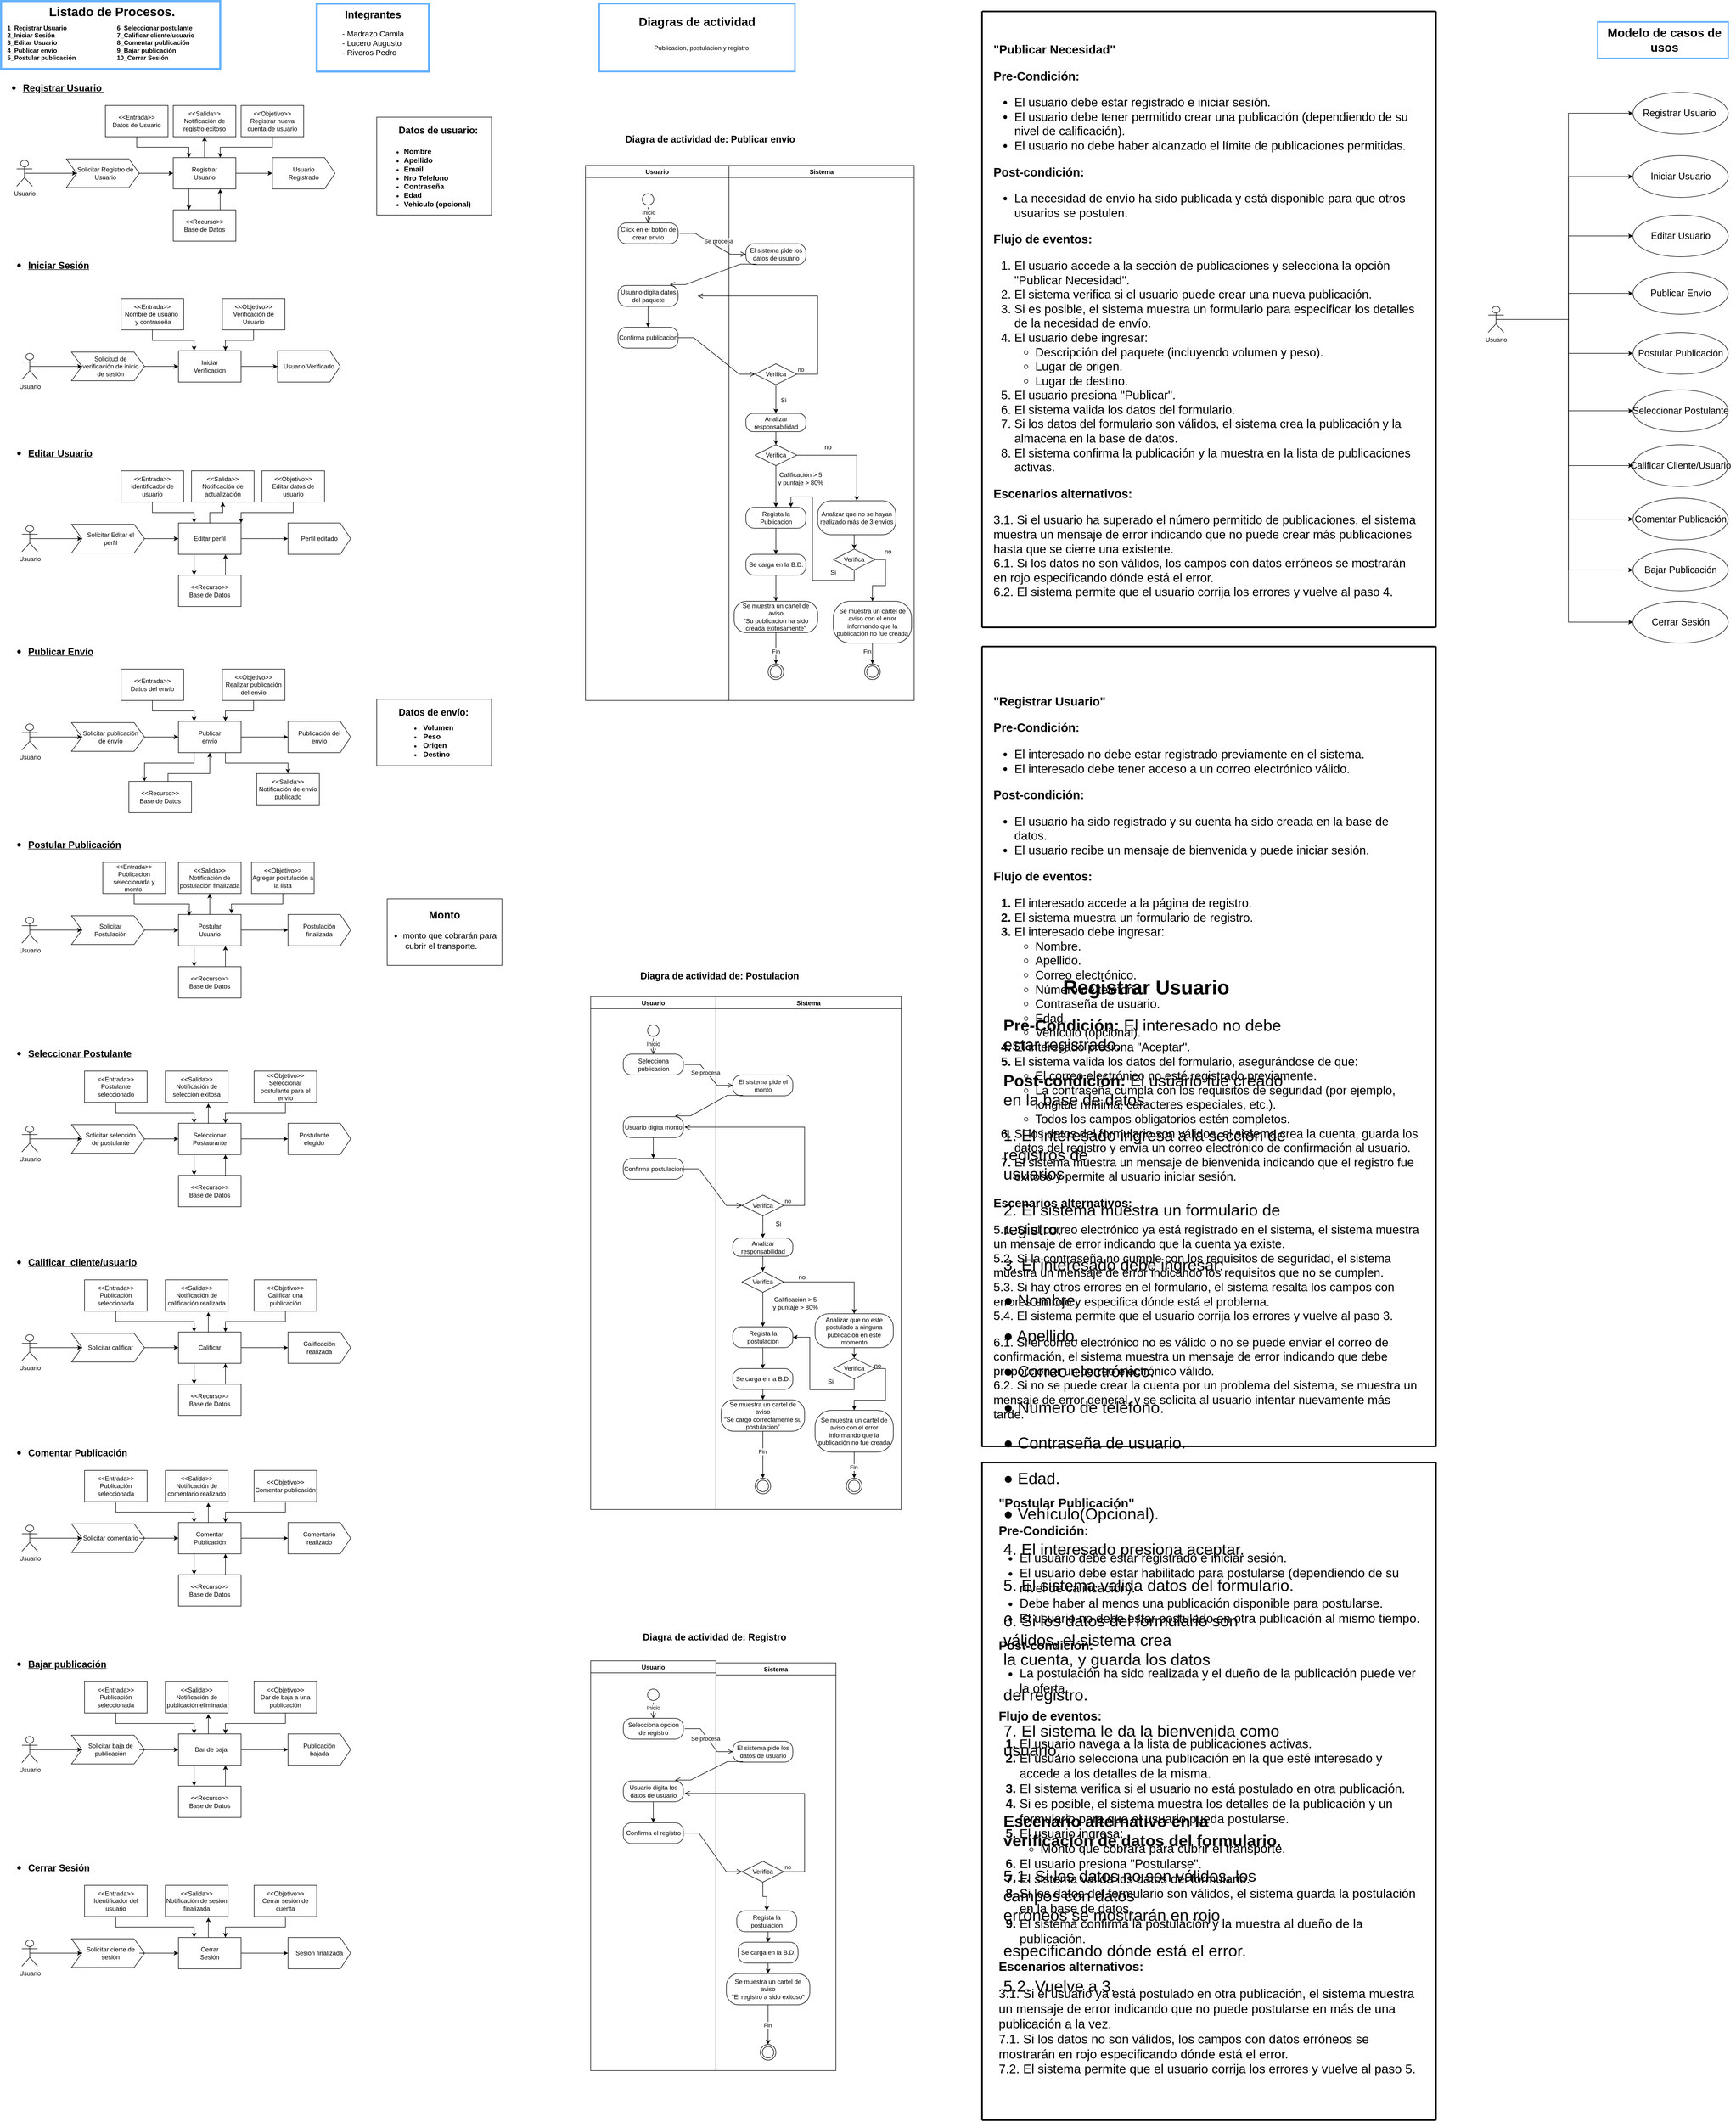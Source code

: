 <mxfile version="24.7.7">
  <diagram name="Página-1" id="8EGf4Su3iBePoX2ZfNUF">
    <mxGraphModel dx="8339" dy="4727" grid="1" gridSize="10" guides="1" tooltips="1" connect="1" arrows="1" fold="1" page="1" pageScale="1" pageWidth="1169" pageHeight="827" math="0" shadow="0">
      <root>
        <mxCell id="0" />
        <mxCell id="1" parent="0" />
        <mxCell id="CrrvqAwiYmZfUuW3-mQa-169" value="" style="rounded=0;whiteSpace=wrap;html=1;" parent="1" vertex="1">
          <mxGeometry x="-440" y="-597.5" width="220" height="187.5" as="geometry" />
        </mxCell>
        <mxCell id="CrrvqAwiYmZfUuW3-mQa-43" value="" style="verticalLabelPosition=bottom;verticalAlign=top;html=1;shape=offPageConnector;rounded=0;size=0.167;rotation=-90;" parent="1" vertex="1">
          <mxGeometry x="-610" y="-550" width="60" height="120" as="geometry" />
        </mxCell>
        <mxCell id="CrrvqAwiYmZfUuW3-mQa-6" value="" style="rounded=0;whiteSpace=wrap;html=1;fillColor=none;strokeColor=#66B2FF;strokeWidth=4;" parent="1" vertex="1">
          <mxGeometry x="-1160" y="-820" width="420" height="130" as="geometry" />
        </mxCell>
        <mxCell id="CrrvqAwiYmZfUuW3-mQa-18" style="edgeStyle=orthogonalEdgeStyle;rounded=0;orthogonalLoop=1;jettySize=auto;html=1;exitX=0.5;exitY=0.5;exitDx=0;exitDy=0;exitPerimeter=0;" parent="1" source="Su_OemVcsVb99QI9vs1Z-1" target="CrrvqAwiYmZfUuW3-mQa-8" edge="1">
          <mxGeometry relative="1" as="geometry" />
        </mxCell>
        <mxCell id="Su_OemVcsVb99QI9vs1Z-1" value="Usuario" style="shape=umlActor;verticalLabelPosition=bottom;verticalAlign=top;html=1;outlineConnect=0;" parent="1" vertex="1">
          <mxGeometry x="-1130" y="-515" width="30" height="50" as="geometry" />
        </mxCell>
        <mxCell id="CrrvqAwiYmZfUuW3-mQa-2" value="&lt;h1 style=&quot;margin-top: 0px;&quot;&gt;Listado de Procesos.&lt;/h1&gt;" style="text;html=1;whiteSpace=wrap;overflow=hidden;rounded=0;" parent="1" vertex="1">
          <mxGeometry x="-1070" y="-820" width="260" height="40" as="geometry" />
        </mxCell>
        <mxCell id="CrrvqAwiYmZfUuW3-mQa-3" value="&lt;b style=&quot;background-color: initial;&quot;&gt;1_Registrar Usuario&lt;/b&gt;&lt;br&gt;&lt;b style=&quot;background-color: initial;&quot;&gt;2_Iniciar Sesión&lt;/b&gt;&lt;br&gt;&lt;b style=&quot;background-color: initial;&quot;&gt;3_Editar Usuario&lt;/b&gt;&lt;br&gt;&lt;b style=&quot;background-color: initial;&quot;&gt;4_Publicar envío&lt;/b&gt;&lt;br&gt;&lt;b style=&quot;background-color: initial;&quot;&gt;5_Postular publicación&lt;/b&gt;" style="text;html=1;align=left;verticalAlign=middle;whiteSpace=wrap;rounded=0;" parent="1" vertex="1">
          <mxGeometry x="-1150" y="-800" width="270" height="120" as="geometry" />
        </mxCell>
        <mxCell id="CrrvqAwiYmZfUuW3-mQa-5" value="&lt;div&gt;&lt;b style=&quot;background-color: initial;&quot;&gt;6_Seleccionar postulante&lt;/b&gt;&lt;/div&gt;&lt;b style=&quot;background-color: initial;&quot;&gt;7_Calificar cliente/usuario&lt;/b&gt;&lt;br&gt;&lt;b style=&quot;background-color: initial;&quot;&gt;8_Comentar publicación&lt;/b&gt;&lt;br&gt;&lt;b style=&quot;background-color: initial;&quot;&gt;9_Bajar publicación&lt;/b&gt;&lt;br&gt;&lt;b style=&quot;background-color: initial;&quot;&gt;10_Cerrar Sesión&lt;/b&gt;" style="text;html=1;align=left;verticalAlign=middle;whiteSpace=wrap;rounded=0;" parent="1" vertex="1">
          <mxGeometry x="-940" y="-800" width="200" height="120" as="geometry" />
        </mxCell>
        <mxCell id="CrrvqAwiYmZfUuW3-mQa-7" value="&lt;h1 style=&quot;margin-top: 0px;&quot;&gt;&lt;ul&gt;&lt;li&gt;&lt;font style=&quot;font-size: 18px;&quot;&gt;&lt;u&gt;Registrar Usuario&amp;nbsp;&lt;/u&gt;&lt;/font&gt;&lt;/li&gt;&lt;/ul&gt;&lt;/h1&gt;" style="text;html=1;whiteSpace=wrap;overflow=hidden;rounded=0;" parent="1" vertex="1">
          <mxGeometry x="-1160" y="-700" width="260" height="70" as="geometry" />
        </mxCell>
        <mxCell id="CrrvqAwiYmZfUuW3-mQa-23" style="edgeStyle=orthogonalEdgeStyle;rounded=0;orthogonalLoop=1;jettySize=auto;html=1;exitX=1;exitY=0.5;exitDx=0;exitDy=0;entryX=0;entryY=0.5;entryDx=0;entryDy=0;" parent="1" source="CrrvqAwiYmZfUuW3-mQa-8" target="CrrvqAwiYmZfUuW3-mQa-19" edge="1">
          <mxGeometry relative="1" as="geometry" />
        </mxCell>
        <mxCell id="CrrvqAwiYmZfUuW3-mQa-8" value="" style="shape=step;perimeter=stepPerimeter;whiteSpace=wrap;html=1;fixedSize=1;" parent="1" vertex="1">
          <mxGeometry x="-1035" y="-517.5" width="140" height="55" as="geometry" />
        </mxCell>
        <mxCell id="CrrvqAwiYmZfUuW3-mQa-13" value="Solicitar Registro de Usuario" style="text;html=1;align=center;verticalAlign=middle;whiteSpace=wrap;rounded=0;" parent="1" vertex="1">
          <mxGeometry x="-1015" y="-505" width="110" height="30" as="geometry" />
        </mxCell>
        <mxCell id="CrrvqAwiYmZfUuW3-mQa-26" style="edgeStyle=orthogonalEdgeStyle;rounded=0;orthogonalLoop=1;jettySize=auto;html=1;exitX=1;exitY=0.5;exitDx=0;exitDy=0;entryX=0.5;entryY=0;entryDx=0;entryDy=0;" parent="1" source="CrrvqAwiYmZfUuW3-mQa-19" target="CrrvqAwiYmZfUuW3-mQa-43" edge="1">
          <mxGeometry relative="1" as="geometry">
            <mxPoint x="-630" y="-490" as="targetPoint" />
          </mxGeometry>
        </mxCell>
        <mxCell id="CrrvqAwiYmZfUuW3-mQa-173" style="edgeStyle=orthogonalEdgeStyle;rounded=0;orthogonalLoop=1;jettySize=auto;html=1;exitX=0.25;exitY=1;exitDx=0;exitDy=0;entryX=0.25;entryY=0;entryDx=0;entryDy=0;" parent="1" source="CrrvqAwiYmZfUuW3-mQa-19" target="CrrvqAwiYmZfUuW3-mQa-37" edge="1">
          <mxGeometry relative="1" as="geometry" />
        </mxCell>
        <mxCell id="PhDUUgStAlfBUmAMiNLs-127" style="edgeStyle=orthogonalEdgeStyle;rounded=0;orthogonalLoop=1;jettySize=auto;html=1;exitX=0.5;exitY=0;exitDx=0;exitDy=0;entryX=0.5;entryY=1;entryDx=0;entryDy=0;" parent="1" source="CrrvqAwiYmZfUuW3-mQa-19" target="PhDUUgStAlfBUmAMiNLs-123" edge="1">
          <mxGeometry relative="1" as="geometry" />
        </mxCell>
        <mxCell id="CrrvqAwiYmZfUuW3-mQa-19" value="" style="rounded=0;whiteSpace=wrap;html=1;" parent="1" vertex="1">
          <mxGeometry x="-830" y="-520" width="120" height="60" as="geometry" />
        </mxCell>
        <mxCell id="CrrvqAwiYmZfUuW3-mQa-20" value="Registrar Usuario" style="text;html=1;align=center;verticalAlign=middle;whiteSpace=wrap;rounded=0;" parent="1" vertex="1">
          <mxGeometry x="-805" y="-505" width="70" height="30" as="geometry" />
        </mxCell>
        <mxCell id="PhDUUgStAlfBUmAMiNLs-122" style="edgeStyle=orthogonalEdgeStyle;rounded=0;orthogonalLoop=1;jettySize=auto;html=1;exitX=0.5;exitY=1;exitDx=0;exitDy=0;entryX=0.25;entryY=0;entryDx=0;entryDy=0;" parent="1" source="CrrvqAwiYmZfUuW3-mQa-31" target="CrrvqAwiYmZfUuW3-mQa-19" edge="1">
          <mxGeometry relative="1" as="geometry" />
        </mxCell>
        <mxCell id="CrrvqAwiYmZfUuW3-mQa-31" value="" style="rounded=0;whiteSpace=wrap;html=1;" parent="1" vertex="1">
          <mxGeometry x="-960" y="-620" width="120" height="60" as="geometry" />
        </mxCell>
        <mxCell id="CrrvqAwiYmZfUuW3-mQa-32" value="&amp;lt;&amp;lt;Entrada&amp;gt;&amp;gt;&lt;div&gt;Datos de Usuario&lt;/div&gt;" style="text;html=1;align=center;verticalAlign=middle;whiteSpace=wrap;rounded=0;" parent="1" vertex="1">
          <mxGeometry x="-960" y="-605" width="120" height="30" as="geometry" />
        </mxCell>
        <mxCell id="PhDUUgStAlfBUmAMiNLs-121" style="edgeStyle=orthogonalEdgeStyle;rounded=0;orthogonalLoop=1;jettySize=auto;html=1;exitX=0.5;exitY=1;exitDx=0;exitDy=0;entryX=0.75;entryY=0;entryDx=0;entryDy=0;" parent="1" source="CrrvqAwiYmZfUuW3-mQa-33" target="CrrvqAwiYmZfUuW3-mQa-19" edge="1">
          <mxGeometry relative="1" as="geometry" />
        </mxCell>
        <mxCell id="CrrvqAwiYmZfUuW3-mQa-33" value="" style="rounded=0;whiteSpace=wrap;html=1;" parent="1" vertex="1">
          <mxGeometry x="-700" y="-620" width="120" height="60" as="geometry" />
        </mxCell>
        <mxCell id="CrrvqAwiYmZfUuW3-mQa-34" value="&amp;lt;&amp;lt;Objetivo&amp;gt;&amp;gt;&lt;div&gt;Registrar nueva cuenta de usuario&lt;/div&gt;" style="text;html=1;align=center;verticalAlign=middle;whiteSpace=wrap;rounded=0;" parent="1" vertex="1">
          <mxGeometry x="-700" y="-605" width="120" height="30" as="geometry" />
        </mxCell>
        <mxCell id="CrrvqAwiYmZfUuW3-mQa-172" style="edgeStyle=orthogonalEdgeStyle;rounded=0;orthogonalLoop=1;jettySize=auto;html=1;exitX=0.75;exitY=0;exitDx=0;exitDy=0;entryX=0.75;entryY=1;entryDx=0;entryDy=0;" parent="1" source="CrrvqAwiYmZfUuW3-mQa-37" target="CrrvqAwiYmZfUuW3-mQa-19" edge="1">
          <mxGeometry relative="1" as="geometry" />
        </mxCell>
        <mxCell id="CrrvqAwiYmZfUuW3-mQa-37" value="" style="rounded=0;whiteSpace=wrap;html=1;" parent="1" vertex="1">
          <mxGeometry x="-830" y="-420" width="120" height="60" as="geometry" />
        </mxCell>
        <mxCell id="CrrvqAwiYmZfUuW3-mQa-38" value="&amp;lt;&amp;lt;Recurso&amp;gt;&amp;gt;&lt;div&gt;Base de Datos&lt;/div&gt;" style="text;html=1;align=center;verticalAlign=middle;whiteSpace=wrap;rounded=0;" parent="1" vertex="1">
          <mxGeometry x="-830" y="-405" width="120" height="30" as="geometry" />
        </mxCell>
        <mxCell id="CrrvqAwiYmZfUuW3-mQa-41" value="Usuario Registrado" style="text;html=1;align=center;verticalAlign=middle;whiteSpace=wrap;rounded=0;" parent="1" vertex="1">
          <mxGeometry x="-630" y="-505" width="100" height="30" as="geometry" />
        </mxCell>
        <mxCell id="CrrvqAwiYmZfUuW3-mQa-60" value="" style="verticalLabelPosition=bottom;verticalAlign=top;html=1;shape=offPageConnector;rounded=0;size=0.167;rotation=-90;" parent="1" vertex="1">
          <mxGeometry x="-600" y="-180" width="60" height="120" as="geometry" />
        </mxCell>
        <mxCell id="CrrvqAwiYmZfUuW3-mQa-61" style="edgeStyle=orthogonalEdgeStyle;rounded=0;orthogonalLoop=1;jettySize=auto;html=1;exitX=0.5;exitY=0.5;exitDx=0;exitDy=0;exitPerimeter=0;" parent="1" source="CrrvqAwiYmZfUuW3-mQa-62" target="CrrvqAwiYmZfUuW3-mQa-65" edge="1">
          <mxGeometry relative="1" as="geometry" />
        </mxCell>
        <mxCell id="CrrvqAwiYmZfUuW3-mQa-62" value="Usuario" style="shape=umlActor;verticalLabelPosition=bottom;verticalAlign=top;html=1;outlineConnect=0;" parent="1" vertex="1">
          <mxGeometry x="-1120" y="-145" width="30" height="50" as="geometry" />
        </mxCell>
        <mxCell id="CrrvqAwiYmZfUuW3-mQa-63" value="&lt;h1 style=&quot;margin-top: 0px;&quot;&gt;&lt;ul&gt;&lt;li&gt;&lt;span style=&quot;font-size: 18px;&quot;&gt;&lt;u&gt;Iniciar Sesión&lt;/u&gt;&lt;/span&gt;&lt;/li&gt;&lt;/ul&gt;&lt;/h1&gt;" style="text;html=1;whiteSpace=wrap;overflow=hidden;rounded=0;" parent="1" vertex="1">
          <mxGeometry x="-1150" y="-360" width="260" height="70" as="geometry" />
        </mxCell>
        <mxCell id="CrrvqAwiYmZfUuW3-mQa-64" style="edgeStyle=orthogonalEdgeStyle;rounded=0;orthogonalLoop=1;jettySize=auto;html=1;exitX=1;exitY=0.5;exitDx=0;exitDy=0;entryX=0;entryY=0.5;entryDx=0;entryDy=0;" parent="1" source="CrrvqAwiYmZfUuW3-mQa-65" target="CrrvqAwiYmZfUuW3-mQa-69" edge="1">
          <mxGeometry relative="1" as="geometry" />
        </mxCell>
        <mxCell id="CrrvqAwiYmZfUuW3-mQa-65" value="" style="shape=step;perimeter=stepPerimeter;whiteSpace=wrap;html=1;fixedSize=1;" parent="1" vertex="1">
          <mxGeometry x="-1025" y="-147.5" width="140" height="55" as="geometry" />
        </mxCell>
        <mxCell id="CrrvqAwiYmZfUuW3-mQa-66" value="Solicitud de verificación de inicio de sesión" style="text;html=1;align=center;verticalAlign=middle;whiteSpace=wrap;rounded=0;" parent="1" vertex="1">
          <mxGeometry x="-1005" y="-135" width="110" height="30" as="geometry" />
        </mxCell>
        <mxCell id="CrrvqAwiYmZfUuW3-mQa-67" style="edgeStyle=orthogonalEdgeStyle;rounded=0;orthogonalLoop=1;jettySize=auto;html=1;exitX=1;exitY=0.5;exitDx=0;exitDy=0;entryX=0.5;entryY=0;entryDx=0;entryDy=0;" parent="1" source="CrrvqAwiYmZfUuW3-mQa-69" target="CrrvqAwiYmZfUuW3-mQa-60" edge="1">
          <mxGeometry relative="1" as="geometry">
            <mxPoint x="-620" y="-120" as="targetPoint" />
          </mxGeometry>
        </mxCell>
        <mxCell id="CrrvqAwiYmZfUuW3-mQa-69" value="" style="rounded=0;whiteSpace=wrap;html=1;" parent="1" vertex="1">
          <mxGeometry x="-820" y="-150" width="120" height="60" as="geometry" />
        </mxCell>
        <mxCell id="CrrvqAwiYmZfUuW3-mQa-70" value="Iniciar Verificacion" style="text;html=1;align=center;verticalAlign=middle;whiteSpace=wrap;rounded=0;" parent="1" vertex="1">
          <mxGeometry x="-795" y="-135" width="70" height="30" as="geometry" />
        </mxCell>
        <mxCell id="CrrvqAwiYmZfUuW3-mQa-71" style="edgeStyle=orthogonalEdgeStyle;rounded=0;orthogonalLoop=1;jettySize=auto;html=1;exitX=0.5;exitY=1;exitDx=0;exitDy=0;entryX=0.25;entryY=0;entryDx=0;entryDy=0;" parent="1" source="CrrvqAwiYmZfUuW3-mQa-72" target="CrrvqAwiYmZfUuW3-mQa-69" edge="1">
          <mxGeometry relative="1" as="geometry" />
        </mxCell>
        <mxCell id="CrrvqAwiYmZfUuW3-mQa-72" value="" style="rounded=0;whiteSpace=wrap;html=1;" parent="1" vertex="1">
          <mxGeometry x="-930" y="-250" width="120" height="60" as="geometry" />
        </mxCell>
        <mxCell id="CrrvqAwiYmZfUuW3-mQa-73" value="&amp;lt;&amp;lt;Entrada&amp;gt;&amp;gt;&lt;div&gt;Nombre de usuario&amp;nbsp; &amp;nbsp;y contraseña&lt;/div&gt;" style="text;html=1;align=center;verticalAlign=middle;whiteSpace=wrap;rounded=0;" parent="1" vertex="1">
          <mxGeometry x="-930" y="-235" width="120" height="30" as="geometry" />
        </mxCell>
        <mxCell id="CrrvqAwiYmZfUuW3-mQa-74" style="edgeStyle=orthogonalEdgeStyle;rounded=0;orthogonalLoop=1;jettySize=auto;html=1;exitX=0.5;exitY=1;exitDx=0;exitDy=0;entryX=0.75;entryY=0;entryDx=0;entryDy=0;" parent="1" source="CrrvqAwiYmZfUuW3-mQa-75" target="CrrvqAwiYmZfUuW3-mQa-69" edge="1">
          <mxGeometry relative="1" as="geometry" />
        </mxCell>
        <mxCell id="CrrvqAwiYmZfUuW3-mQa-75" value="" style="rounded=0;whiteSpace=wrap;html=1;" parent="1" vertex="1">
          <mxGeometry x="-736" y="-250" width="120" height="60" as="geometry" />
        </mxCell>
        <mxCell id="CrrvqAwiYmZfUuW3-mQa-76" value="&amp;lt;&amp;lt;Objetivo&amp;gt;&amp;gt;&lt;div&gt;Verificación de Usuario&lt;/div&gt;" style="text;html=1;align=center;verticalAlign=middle;whiteSpace=wrap;rounded=0;" parent="1" vertex="1">
          <mxGeometry x="-736" y="-235" width="120" height="30" as="geometry" />
        </mxCell>
        <mxCell id="CrrvqAwiYmZfUuW3-mQa-79" value="Usuario Verificado" style="text;html=1;align=center;verticalAlign=middle;whiteSpace=wrap;rounded=0;" parent="1" vertex="1">
          <mxGeometry x="-620" y="-135" width="100" height="30" as="geometry" />
        </mxCell>
        <mxCell id="CrrvqAwiYmZfUuW3-mQa-80" value="" style="verticalLabelPosition=bottom;verticalAlign=top;html=1;shape=offPageConnector;rounded=0;size=0.167;rotation=-90;" parent="1" vertex="1">
          <mxGeometry x="-580" y="150" width="60" height="120" as="geometry" />
        </mxCell>
        <mxCell id="CrrvqAwiYmZfUuW3-mQa-81" style="edgeStyle=orthogonalEdgeStyle;rounded=0;orthogonalLoop=1;jettySize=auto;html=1;exitX=0.5;exitY=0.5;exitDx=0;exitDy=0;exitPerimeter=0;" parent="1" source="CrrvqAwiYmZfUuW3-mQa-82" target="CrrvqAwiYmZfUuW3-mQa-85" edge="1">
          <mxGeometry relative="1" as="geometry" />
        </mxCell>
        <mxCell id="CrrvqAwiYmZfUuW3-mQa-82" value="Usuario" style="shape=umlActor;verticalLabelPosition=bottom;verticalAlign=top;html=1;outlineConnect=0;" parent="1" vertex="1">
          <mxGeometry x="-1120" y="185" width="30" height="50" as="geometry" />
        </mxCell>
        <mxCell id="CrrvqAwiYmZfUuW3-mQa-83" value="&lt;h1 style=&quot;margin-top: 0px;&quot;&gt;&lt;ul&gt;&lt;li&gt;&lt;span style=&quot;font-size: 18px;&quot;&gt;&lt;u&gt;Editar Usuario&lt;/u&gt;&lt;/span&gt;&lt;/li&gt;&lt;/ul&gt;&lt;/h1&gt;" style="text;html=1;whiteSpace=wrap;overflow=hidden;rounded=0;" parent="1" vertex="1">
          <mxGeometry x="-1150" width="260" height="70" as="geometry" />
        </mxCell>
        <mxCell id="CrrvqAwiYmZfUuW3-mQa-84" style="edgeStyle=orthogonalEdgeStyle;rounded=0;orthogonalLoop=1;jettySize=auto;html=1;exitX=1;exitY=0.5;exitDx=0;exitDy=0;entryX=0;entryY=0.5;entryDx=0;entryDy=0;" parent="1" source="CrrvqAwiYmZfUuW3-mQa-85" target="CrrvqAwiYmZfUuW3-mQa-89" edge="1">
          <mxGeometry relative="1" as="geometry" />
        </mxCell>
        <mxCell id="CrrvqAwiYmZfUuW3-mQa-85" value="" style="shape=step;perimeter=stepPerimeter;whiteSpace=wrap;html=1;fixedSize=1;" parent="1" vertex="1">
          <mxGeometry x="-1025" y="182.5" width="140" height="55" as="geometry" />
        </mxCell>
        <mxCell id="CrrvqAwiYmZfUuW3-mQa-86" value="Solicitar Editar el perfil" style="text;html=1;align=center;verticalAlign=middle;whiteSpace=wrap;rounded=0;" parent="1" vertex="1">
          <mxGeometry x="-1005" y="195" width="110" height="30" as="geometry" />
        </mxCell>
        <mxCell id="CrrvqAwiYmZfUuW3-mQa-87" style="edgeStyle=orthogonalEdgeStyle;rounded=0;orthogonalLoop=1;jettySize=auto;html=1;exitX=1;exitY=0.5;exitDx=0;exitDy=0;entryX=0.5;entryY=0;entryDx=0;entryDy=0;" parent="1" source="CrrvqAwiYmZfUuW3-mQa-89" target="CrrvqAwiYmZfUuW3-mQa-80" edge="1">
          <mxGeometry relative="1" as="geometry">
            <mxPoint x="-630" y="210" as="targetPoint" />
          </mxGeometry>
        </mxCell>
        <mxCell id="CrrvqAwiYmZfUuW3-mQa-177" style="edgeStyle=orthogonalEdgeStyle;rounded=0;orthogonalLoop=1;jettySize=auto;html=1;exitX=0.25;exitY=1;exitDx=0;exitDy=0;entryX=0.25;entryY=0;entryDx=0;entryDy=0;" parent="1" source="CrrvqAwiYmZfUuW3-mQa-89" target="CrrvqAwiYmZfUuW3-mQa-97" edge="1">
          <mxGeometry relative="1" as="geometry" />
        </mxCell>
        <mxCell id="PhDUUgStAlfBUmAMiNLs-128" style="edgeStyle=orthogonalEdgeStyle;rounded=0;orthogonalLoop=1;jettySize=auto;html=1;exitX=0.5;exitY=0;exitDx=0;exitDy=0;entryX=0.5;entryY=1;entryDx=0;entryDy=0;" parent="1" source="CrrvqAwiYmZfUuW3-mQa-89" target="CrrvqAwiYmZfUuW3-mQa-161" edge="1">
          <mxGeometry relative="1" as="geometry" />
        </mxCell>
        <mxCell id="CrrvqAwiYmZfUuW3-mQa-89" value="" style="rounded=0;whiteSpace=wrap;html=1;" parent="1" vertex="1">
          <mxGeometry x="-820" y="180" width="120" height="60" as="geometry" />
        </mxCell>
        <mxCell id="CrrvqAwiYmZfUuW3-mQa-90" value="Editar perfil" style="text;html=1;align=center;verticalAlign=middle;whiteSpace=wrap;rounded=0;" parent="1" vertex="1">
          <mxGeometry x="-795" y="195" width="70" height="30" as="geometry" />
        </mxCell>
        <mxCell id="CrrvqAwiYmZfUuW3-mQa-91" style="edgeStyle=orthogonalEdgeStyle;rounded=0;orthogonalLoop=1;jettySize=auto;html=1;exitX=0.5;exitY=1;exitDx=0;exitDy=0;entryX=0.25;entryY=0;entryDx=0;entryDy=0;" parent="1" source="CrrvqAwiYmZfUuW3-mQa-92" target="CrrvqAwiYmZfUuW3-mQa-89" edge="1">
          <mxGeometry relative="1" as="geometry" />
        </mxCell>
        <mxCell id="CrrvqAwiYmZfUuW3-mQa-92" value="" style="rounded=0;whiteSpace=wrap;html=1;" parent="1" vertex="1">
          <mxGeometry x="-930" y="80" width="120" height="60" as="geometry" />
        </mxCell>
        <mxCell id="CrrvqAwiYmZfUuW3-mQa-93" value="&amp;lt;&amp;lt;Entrada&amp;gt;&amp;gt;&lt;div&gt;Identificador de usuario&lt;/div&gt;" style="text;html=1;align=center;verticalAlign=middle;whiteSpace=wrap;rounded=0;" parent="1" vertex="1">
          <mxGeometry x="-930" y="95" width="120" height="30" as="geometry" />
        </mxCell>
        <mxCell id="CrrvqAwiYmZfUuW3-mQa-166" style="edgeStyle=orthogonalEdgeStyle;rounded=0;orthogonalLoop=1;jettySize=auto;html=1;exitX=0.5;exitY=1;exitDx=0;exitDy=0;entryX=1;entryY=0;entryDx=0;entryDy=0;" parent="1" source="CrrvqAwiYmZfUuW3-mQa-95" target="CrrvqAwiYmZfUuW3-mQa-89" edge="1">
          <mxGeometry relative="1" as="geometry" />
        </mxCell>
        <mxCell id="CrrvqAwiYmZfUuW3-mQa-95" value="" style="rounded=0;whiteSpace=wrap;html=1;" parent="1" vertex="1">
          <mxGeometry x="-660" y="80" width="120" height="60" as="geometry" />
        </mxCell>
        <mxCell id="CrrvqAwiYmZfUuW3-mQa-96" value="&amp;lt;&amp;lt;Objetivo&amp;gt;&amp;gt;&lt;div&gt;Editar datos de usuario&lt;/div&gt;" style="text;html=1;align=center;verticalAlign=middle;whiteSpace=wrap;rounded=0;" parent="1" vertex="1">
          <mxGeometry x="-660" y="95" width="120" height="30" as="geometry" />
        </mxCell>
        <mxCell id="CrrvqAwiYmZfUuW3-mQa-178" style="edgeStyle=orthogonalEdgeStyle;rounded=0;orthogonalLoop=1;jettySize=auto;html=1;exitX=0.75;exitY=0;exitDx=0;exitDy=0;entryX=0.75;entryY=1;entryDx=0;entryDy=0;" parent="1" source="CrrvqAwiYmZfUuW3-mQa-97" target="CrrvqAwiYmZfUuW3-mQa-89" edge="1">
          <mxGeometry relative="1" as="geometry" />
        </mxCell>
        <mxCell id="CrrvqAwiYmZfUuW3-mQa-97" value="" style="rounded=0;whiteSpace=wrap;html=1;" parent="1" vertex="1">
          <mxGeometry x="-820" y="280" width="120" height="60" as="geometry" />
        </mxCell>
        <mxCell id="CrrvqAwiYmZfUuW3-mQa-98" value="&amp;lt;&amp;lt;Recurso&amp;gt;&amp;gt;&lt;div&gt;Base de Datos&lt;/div&gt;" style="text;html=1;align=center;verticalAlign=middle;whiteSpace=wrap;rounded=0;" parent="1" vertex="1">
          <mxGeometry x="-820" y="295" width="120" height="30" as="geometry" />
        </mxCell>
        <mxCell id="CrrvqAwiYmZfUuW3-mQa-99" value="Perfil editado" style="text;html=1;align=center;verticalAlign=middle;whiteSpace=wrap;rounded=0;" parent="1" vertex="1">
          <mxGeometry x="-600" y="195" width="100" height="30" as="geometry" />
        </mxCell>
        <mxCell id="CrrvqAwiYmZfUuW3-mQa-100" value="" style="verticalLabelPosition=bottom;verticalAlign=top;html=1;shape=offPageConnector;rounded=0;size=0.167;rotation=-90;" parent="1" vertex="1">
          <mxGeometry x="-580" y="530" width="60" height="120" as="geometry" />
        </mxCell>
        <mxCell id="CrrvqAwiYmZfUuW3-mQa-101" style="edgeStyle=orthogonalEdgeStyle;rounded=0;orthogonalLoop=1;jettySize=auto;html=1;exitX=0.5;exitY=0.5;exitDx=0;exitDy=0;exitPerimeter=0;" parent="1" source="CrrvqAwiYmZfUuW3-mQa-102" target="CrrvqAwiYmZfUuW3-mQa-105" edge="1">
          <mxGeometry relative="1" as="geometry" />
        </mxCell>
        <mxCell id="CrrvqAwiYmZfUuW3-mQa-102" value="Usuario" style="shape=umlActor;verticalLabelPosition=bottom;verticalAlign=top;html=1;outlineConnect=0;" parent="1" vertex="1">
          <mxGeometry x="-1120" y="565" width="30" height="50" as="geometry" />
        </mxCell>
        <mxCell id="CrrvqAwiYmZfUuW3-mQa-103" value="&lt;h1 style=&quot;margin-top: 0px;&quot;&gt;&lt;ul&gt;&lt;li&gt;&lt;span style=&quot;font-size: 18px;&quot;&gt;&lt;u&gt;Publicar Envío&lt;/u&gt;&lt;/span&gt;&lt;/li&gt;&lt;/ul&gt;&lt;/h1&gt;" style="text;html=1;whiteSpace=wrap;overflow=hidden;rounded=0;" parent="1" vertex="1">
          <mxGeometry x="-1150" y="380" width="270" height="70" as="geometry" />
        </mxCell>
        <mxCell id="CrrvqAwiYmZfUuW3-mQa-104" style="edgeStyle=orthogonalEdgeStyle;rounded=0;orthogonalLoop=1;jettySize=auto;html=1;exitX=1;exitY=0.5;exitDx=0;exitDy=0;entryX=0;entryY=0.5;entryDx=0;entryDy=0;" parent="1" source="CrrvqAwiYmZfUuW3-mQa-105" target="CrrvqAwiYmZfUuW3-mQa-109" edge="1">
          <mxGeometry relative="1" as="geometry" />
        </mxCell>
        <mxCell id="CrrvqAwiYmZfUuW3-mQa-105" value="" style="shape=step;perimeter=stepPerimeter;whiteSpace=wrap;html=1;fixedSize=1;" parent="1" vertex="1">
          <mxGeometry x="-1025" y="562.5" width="140" height="55" as="geometry" />
        </mxCell>
        <mxCell id="CrrvqAwiYmZfUuW3-mQa-106" value="Solicitar publicación de envío" style="text;html=1;align=center;verticalAlign=middle;whiteSpace=wrap;rounded=0;" parent="1" vertex="1">
          <mxGeometry x="-1005" y="575" width="110" height="30" as="geometry" />
        </mxCell>
        <mxCell id="CrrvqAwiYmZfUuW3-mQa-107" style="edgeStyle=orthogonalEdgeStyle;rounded=0;orthogonalLoop=1;jettySize=auto;html=1;exitX=1;exitY=0.5;exitDx=0;exitDy=0;entryX=0.5;entryY=0;entryDx=0;entryDy=0;" parent="1" source="CrrvqAwiYmZfUuW3-mQa-109" target="CrrvqAwiYmZfUuW3-mQa-100" edge="1">
          <mxGeometry relative="1" as="geometry">
            <mxPoint x="-630" y="590" as="targetPoint" />
          </mxGeometry>
        </mxCell>
        <mxCell id="CrrvqAwiYmZfUuW3-mQa-179" style="edgeStyle=orthogonalEdgeStyle;rounded=0;orthogonalLoop=1;jettySize=auto;html=1;exitX=0.25;exitY=1;exitDx=0;exitDy=0;entryX=0.25;entryY=0;entryDx=0;entryDy=0;" parent="1" source="CrrvqAwiYmZfUuW3-mQa-109" target="CrrvqAwiYmZfUuW3-mQa-117" edge="1">
          <mxGeometry relative="1" as="geometry">
            <Array as="points">
              <mxPoint x="-790" y="640" />
              <mxPoint x="-885" y="640" />
            </Array>
          </mxGeometry>
        </mxCell>
        <mxCell id="CrrvqAwiYmZfUuW3-mQa-181" style="edgeStyle=orthogonalEdgeStyle;rounded=0;orthogonalLoop=1;jettySize=auto;html=1;exitX=0.75;exitY=1;exitDx=0;exitDy=0;entryX=0.5;entryY=0;entryDx=0;entryDy=0;" parent="1" source="CrrvqAwiYmZfUuW3-mQa-109" target="CrrvqAwiYmZfUuW3-mQa-170" edge="1">
          <mxGeometry relative="1" as="geometry" />
        </mxCell>
        <mxCell id="CrrvqAwiYmZfUuW3-mQa-109" value="" style="rounded=0;whiteSpace=wrap;html=1;" parent="1" vertex="1">
          <mxGeometry x="-820" y="560" width="120" height="60" as="geometry" />
        </mxCell>
        <mxCell id="CrrvqAwiYmZfUuW3-mQa-110" value="Publicar envío" style="text;html=1;align=center;verticalAlign=middle;whiteSpace=wrap;rounded=0;" parent="1" vertex="1">
          <mxGeometry x="-795" y="575" width="70" height="30" as="geometry" />
        </mxCell>
        <mxCell id="CrrvqAwiYmZfUuW3-mQa-111" style="edgeStyle=orthogonalEdgeStyle;rounded=0;orthogonalLoop=1;jettySize=auto;html=1;exitX=0.5;exitY=1;exitDx=0;exitDy=0;entryX=0.25;entryY=0;entryDx=0;entryDy=0;" parent="1" source="CrrvqAwiYmZfUuW3-mQa-112" target="CrrvqAwiYmZfUuW3-mQa-109" edge="1">
          <mxGeometry relative="1" as="geometry" />
        </mxCell>
        <mxCell id="CrrvqAwiYmZfUuW3-mQa-112" value="" style="rounded=0;whiteSpace=wrap;html=1;" parent="1" vertex="1">
          <mxGeometry x="-930" y="460" width="120" height="60" as="geometry" />
        </mxCell>
        <mxCell id="CrrvqAwiYmZfUuW3-mQa-113" value="&amp;lt;&amp;lt;Entrada&amp;gt;&amp;gt;&lt;div&gt;Datos del envío&lt;/div&gt;" style="text;html=1;align=center;verticalAlign=middle;whiteSpace=wrap;rounded=0;" parent="1" vertex="1">
          <mxGeometry x="-930" y="475" width="120" height="30" as="geometry" />
        </mxCell>
        <mxCell id="CrrvqAwiYmZfUuW3-mQa-114" style="edgeStyle=orthogonalEdgeStyle;rounded=0;orthogonalLoop=1;jettySize=auto;html=1;exitX=0.5;exitY=1;exitDx=0;exitDy=0;entryX=0.75;entryY=0;entryDx=0;entryDy=0;" parent="1" source="CrrvqAwiYmZfUuW3-mQa-115" target="CrrvqAwiYmZfUuW3-mQa-109" edge="1">
          <mxGeometry relative="1" as="geometry" />
        </mxCell>
        <mxCell id="CrrvqAwiYmZfUuW3-mQa-115" value="" style="rounded=0;whiteSpace=wrap;html=1;" parent="1" vertex="1">
          <mxGeometry x="-736" y="460" width="120" height="60" as="geometry" />
        </mxCell>
        <mxCell id="CrrvqAwiYmZfUuW3-mQa-116" value="&amp;lt;&amp;lt;Objetivo&amp;gt;&amp;gt;&lt;div&gt;Realizar publicación del envío&lt;/div&gt;" style="text;html=1;align=center;verticalAlign=middle;whiteSpace=wrap;rounded=0;" parent="1" vertex="1">
          <mxGeometry x="-736" y="475" width="120" height="30" as="geometry" />
        </mxCell>
        <mxCell id="CrrvqAwiYmZfUuW3-mQa-180" style="edgeStyle=orthogonalEdgeStyle;rounded=0;orthogonalLoop=1;jettySize=auto;html=1;exitX=0.75;exitY=0;exitDx=0;exitDy=0;entryX=0.5;entryY=1;entryDx=0;entryDy=0;" parent="1" source="CrrvqAwiYmZfUuW3-mQa-117" target="CrrvqAwiYmZfUuW3-mQa-109" edge="1">
          <mxGeometry relative="1" as="geometry">
            <Array as="points">
              <mxPoint x="-840" y="675" />
              <mxPoint x="-840" y="660" />
              <mxPoint x="-760" y="660" />
            </Array>
          </mxGeometry>
        </mxCell>
        <mxCell id="CrrvqAwiYmZfUuW3-mQa-117" value="" style="rounded=0;whiteSpace=wrap;html=1;" parent="1" vertex="1">
          <mxGeometry x="-915" y="675" width="120" height="60" as="geometry" />
        </mxCell>
        <mxCell id="CrrvqAwiYmZfUuW3-mQa-118" value="&amp;lt;&amp;lt;Recurso&amp;gt;&amp;gt;&lt;div&gt;Base de Datos&lt;/div&gt;" style="text;html=1;align=center;verticalAlign=middle;whiteSpace=wrap;rounded=0;" parent="1" vertex="1">
          <mxGeometry x="-915" y="690" width="120" height="30" as="geometry" />
        </mxCell>
        <mxCell id="CrrvqAwiYmZfUuW3-mQa-119" value="Publicación del envío" style="text;html=1;align=center;verticalAlign=middle;whiteSpace=wrap;rounded=0;" parent="1" vertex="1">
          <mxGeometry x="-600" y="575" width="100" height="30" as="geometry" />
        </mxCell>
        <mxCell id="CrrvqAwiYmZfUuW3-mQa-120" value="" style="verticalLabelPosition=bottom;verticalAlign=top;html=1;shape=offPageConnector;rounded=0;size=0.167;rotation=-90;" parent="1" vertex="1">
          <mxGeometry x="-580" y="900" width="60" height="120" as="geometry" />
        </mxCell>
        <mxCell id="CrrvqAwiYmZfUuW3-mQa-121" style="edgeStyle=orthogonalEdgeStyle;rounded=0;orthogonalLoop=1;jettySize=auto;html=1;exitX=0.5;exitY=0.5;exitDx=0;exitDy=0;exitPerimeter=0;" parent="1" source="CrrvqAwiYmZfUuW3-mQa-122" target="CrrvqAwiYmZfUuW3-mQa-125" edge="1">
          <mxGeometry relative="1" as="geometry" />
        </mxCell>
        <mxCell id="CrrvqAwiYmZfUuW3-mQa-122" value="Usuario" style="shape=umlActor;verticalLabelPosition=bottom;verticalAlign=top;html=1;outlineConnect=0;" parent="1" vertex="1">
          <mxGeometry x="-1120" y="935" width="30" height="50" as="geometry" />
        </mxCell>
        <mxCell id="CrrvqAwiYmZfUuW3-mQa-123" value="&lt;h1 style=&quot;margin-top: 0px;&quot;&gt;&lt;ul&gt;&lt;li&gt;&lt;span style=&quot;font-size: 18px;&quot;&gt;&lt;u&gt;Postular Publicación&lt;/u&gt;&lt;/span&gt;&lt;/li&gt;&lt;/ul&gt;&lt;/h1&gt;" style="text;html=1;whiteSpace=wrap;overflow=hidden;rounded=0;" parent="1" vertex="1">
          <mxGeometry x="-1150" y="750" width="320" height="70" as="geometry" />
        </mxCell>
        <mxCell id="CrrvqAwiYmZfUuW3-mQa-124" style="edgeStyle=orthogonalEdgeStyle;rounded=0;orthogonalLoop=1;jettySize=auto;html=1;exitX=1;exitY=0.5;exitDx=0;exitDy=0;entryX=0;entryY=0.5;entryDx=0;entryDy=0;" parent="1" source="CrrvqAwiYmZfUuW3-mQa-125" target="CrrvqAwiYmZfUuW3-mQa-129" edge="1">
          <mxGeometry relative="1" as="geometry" />
        </mxCell>
        <mxCell id="CrrvqAwiYmZfUuW3-mQa-125" value="" style="shape=step;perimeter=stepPerimeter;whiteSpace=wrap;html=1;fixedSize=1;" parent="1" vertex="1">
          <mxGeometry x="-1025" y="932.5" width="140" height="55" as="geometry" />
        </mxCell>
        <mxCell id="CrrvqAwiYmZfUuW3-mQa-126" value="Solicitar Postulación" style="text;html=1;align=center;verticalAlign=middle;whiteSpace=wrap;rounded=0;" parent="1" vertex="1">
          <mxGeometry x="-1005" y="945" width="110" height="30" as="geometry" />
        </mxCell>
        <mxCell id="CrrvqAwiYmZfUuW3-mQa-127" style="edgeStyle=orthogonalEdgeStyle;rounded=0;orthogonalLoop=1;jettySize=auto;html=1;exitX=1;exitY=0.5;exitDx=0;exitDy=0;entryX=0.5;entryY=0;entryDx=0;entryDy=0;" parent="1" source="CrrvqAwiYmZfUuW3-mQa-129" target="CrrvqAwiYmZfUuW3-mQa-120" edge="1">
          <mxGeometry relative="1" as="geometry">
            <mxPoint x="-630" y="960" as="targetPoint" />
          </mxGeometry>
        </mxCell>
        <mxCell id="PhDUUgStAlfBUmAMiNLs-107" style="edgeStyle=orthogonalEdgeStyle;rounded=0;orthogonalLoop=1;jettySize=auto;html=1;exitX=0.25;exitY=1;exitDx=0;exitDy=0;entryX=0.25;entryY=0;entryDx=0;entryDy=0;" parent="1" source="CrrvqAwiYmZfUuW3-mQa-129" target="CrrvqAwiYmZfUuW3-mQa-137" edge="1">
          <mxGeometry relative="1" as="geometry" />
        </mxCell>
        <mxCell id="PhDUUgStAlfBUmAMiNLs-132" style="edgeStyle=orthogonalEdgeStyle;rounded=0;orthogonalLoop=1;jettySize=auto;html=1;exitX=0.5;exitY=0;exitDx=0;exitDy=0;entryX=0.5;entryY=1;entryDx=0;entryDy=0;" parent="1" source="CrrvqAwiYmZfUuW3-mQa-129" target="PhDUUgStAlfBUmAMiNLs-54" edge="1">
          <mxGeometry relative="1" as="geometry" />
        </mxCell>
        <mxCell id="CrrvqAwiYmZfUuW3-mQa-129" value="" style="rounded=0;whiteSpace=wrap;html=1;" parent="1" vertex="1">
          <mxGeometry x="-820" y="930" width="120" height="60" as="geometry" />
        </mxCell>
        <mxCell id="CrrvqAwiYmZfUuW3-mQa-130" value="Postular Usuario" style="text;html=1;align=center;verticalAlign=middle;whiteSpace=wrap;rounded=0;" parent="1" vertex="1">
          <mxGeometry x="-795" y="945" width="70" height="30" as="geometry" />
        </mxCell>
        <mxCell id="CrrvqAwiYmZfUuW3-mQa-132" value="" style="rounded=0;whiteSpace=wrap;html=1;" parent="1" vertex="1">
          <mxGeometry x="-965" y="830" width="120" height="60" as="geometry" />
        </mxCell>
        <mxCell id="CrrvqAwiYmZfUuW3-mQa-133" value="&amp;lt;&amp;lt;Entrada&amp;gt;&amp;gt;&lt;div&gt;Publicacion seleccionada y monto&amp;nbsp;&lt;/div&gt;" style="text;html=1;align=center;verticalAlign=middle;whiteSpace=wrap;rounded=0;" parent="1" vertex="1">
          <mxGeometry x="-965" y="845" width="120" height="30" as="geometry" />
        </mxCell>
        <mxCell id="CrrvqAwiYmZfUuW3-mQa-135" value="" style="rounded=0;whiteSpace=wrap;html=1;" parent="1" vertex="1">
          <mxGeometry x="-680" y="830" width="120" height="60" as="geometry" />
        </mxCell>
        <mxCell id="CrrvqAwiYmZfUuW3-mQa-136" value="&amp;lt;&amp;lt;Objetivo&amp;gt;&amp;gt;&lt;div&gt;Agregar postulación a la lista&lt;/div&gt;" style="text;html=1;align=center;verticalAlign=middle;whiteSpace=wrap;rounded=0;" parent="1" vertex="1">
          <mxGeometry x="-680" y="845" width="120" height="30" as="geometry" />
        </mxCell>
        <mxCell id="PhDUUgStAlfBUmAMiNLs-108" style="edgeStyle=orthogonalEdgeStyle;rounded=0;orthogonalLoop=1;jettySize=auto;html=1;exitX=0.75;exitY=0;exitDx=0;exitDy=0;entryX=0.75;entryY=1;entryDx=0;entryDy=0;" parent="1" source="CrrvqAwiYmZfUuW3-mQa-137" target="CrrvqAwiYmZfUuW3-mQa-129" edge="1">
          <mxGeometry relative="1" as="geometry" />
        </mxCell>
        <mxCell id="CrrvqAwiYmZfUuW3-mQa-137" value="" style="rounded=0;whiteSpace=wrap;html=1;" parent="1" vertex="1">
          <mxGeometry x="-820" y="1030" width="120" height="60" as="geometry" />
        </mxCell>
        <mxCell id="CrrvqAwiYmZfUuW3-mQa-138" value="&amp;lt;&amp;lt;Recurso&amp;gt;&amp;gt;&lt;div&gt;Base de Datos&lt;/div&gt;" style="text;html=1;align=center;verticalAlign=middle;whiteSpace=wrap;rounded=0;" parent="1" vertex="1">
          <mxGeometry x="-820" y="1045" width="120" height="30" as="geometry" />
        </mxCell>
        <mxCell id="CrrvqAwiYmZfUuW3-mQa-139" value="Postulación finalizada" style="text;html=1;align=center;verticalAlign=middle;whiteSpace=wrap;rounded=0;" parent="1" vertex="1">
          <mxGeometry x="-600" y="945" width="100" height="30" as="geometry" />
        </mxCell>
        <mxCell id="CrrvqAwiYmZfUuW3-mQa-140" value="" style="verticalLabelPosition=bottom;verticalAlign=top;html=1;shape=offPageConnector;rounded=0;size=0.167;rotation=-90;" parent="1" vertex="1">
          <mxGeometry x="-580" y="1700" width="60" height="120" as="geometry" />
        </mxCell>
        <mxCell id="CrrvqAwiYmZfUuW3-mQa-141" style="edgeStyle=orthogonalEdgeStyle;rounded=0;orthogonalLoop=1;jettySize=auto;html=1;exitX=0.5;exitY=0.5;exitDx=0;exitDy=0;exitPerimeter=0;" parent="1" source="CrrvqAwiYmZfUuW3-mQa-142" target="CrrvqAwiYmZfUuW3-mQa-145" edge="1">
          <mxGeometry relative="1" as="geometry" />
        </mxCell>
        <mxCell id="CrrvqAwiYmZfUuW3-mQa-142" value="Usuario" style="shape=umlActor;verticalLabelPosition=bottom;verticalAlign=top;html=1;outlineConnect=0;" parent="1" vertex="1">
          <mxGeometry x="-1120" y="1735" width="30" height="50" as="geometry" />
        </mxCell>
        <mxCell id="CrrvqAwiYmZfUuW3-mQa-143" value="&lt;h1 style=&quot;margin-top: 0px;&quot;&gt;&lt;ul&gt;&lt;li&gt;&lt;span style=&quot;font-size: 18px;&quot;&gt;&lt;u&gt;Calificar&amp;nbsp; cliente/usuario&lt;/u&gt;&lt;/span&gt;&lt;/li&gt;&lt;/ul&gt;&lt;/h1&gt;" style="text;html=1;whiteSpace=wrap;overflow=hidden;rounded=0;" parent="1" vertex="1">
          <mxGeometry x="-1150" y="1550" width="290" height="70" as="geometry" />
        </mxCell>
        <mxCell id="CrrvqAwiYmZfUuW3-mQa-144" style="edgeStyle=orthogonalEdgeStyle;rounded=0;orthogonalLoop=1;jettySize=auto;html=1;exitX=1;exitY=0.5;exitDx=0;exitDy=0;entryX=0;entryY=0.5;entryDx=0;entryDy=0;" parent="1" source="CrrvqAwiYmZfUuW3-mQa-145" target="CrrvqAwiYmZfUuW3-mQa-149" edge="1">
          <mxGeometry relative="1" as="geometry" />
        </mxCell>
        <mxCell id="CrrvqAwiYmZfUuW3-mQa-145" value="" style="shape=step;perimeter=stepPerimeter;whiteSpace=wrap;html=1;fixedSize=1;" parent="1" vertex="1">
          <mxGeometry x="-1025" y="1732.5" width="140" height="55" as="geometry" />
        </mxCell>
        <mxCell id="CrrvqAwiYmZfUuW3-mQa-146" value="Solicitar calificar" style="text;html=1;align=center;verticalAlign=middle;whiteSpace=wrap;rounded=0;" parent="1" vertex="1">
          <mxGeometry x="-1005" y="1745" width="110" height="30" as="geometry" />
        </mxCell>
        <mxCell id="CrrvqAwiYmZfUuW3-mQa-147" style="edgeStyle=orthogonalEdgeStyle;rounded=0;orthogonalLoop=1;jettySize=auto;html=1;exitX=1;exitY=0.5;exitDx=0;exitDy=0;entryX=0.5;entryY=0;entryDx=0;entryDy=0;" parent="1" source="CrrvqAwiYmZfUuW3-mQa-149" target="CrrvqAwiYmZfUuW3-mQa-140" edge="1">
          <mxGeometry relative="1" as="geometry">
            <mxPoint x="-630" y="1760" as="targetPoint" />
          </mxGeometry>
        </mxCell>
        <mxCell id="PhDUUgStAlfBUmAMiNLs-111" style="edgeStyle=orthogonalEdgeStyle;rounded=0;orthogonalLoop=1;jettySize=auto;html=1;exitX=0.25;exitY=1;exitDx=0;exitDy=0;entryX=0.25;entryY=0;entryDx=0;entryDy=0;" parent="1" source="CrrvqAwiYmZfUuW3-mQa-149" target="CrrvqAwiYmZfUuW3-mQa-157" edge="1">
          <mxGeometry relative="1" as="geometry" />
        </mxCell>
        <mxCell id="CrrvqAwiYmZfUuW3-mQa-149" value="" style="rounded=0;whiteSpace=wrap;html=1;" parent="1" vertex="1">
          <mxGeometry x="-820" y="1730" width="120" height="60" as="geometry" />
        </mxCell>
        <mxCell id="CrrvqAwiYmZfUuW3-mQa-150" value="Calificar" style="text;html=1;align=center;verticalAlign=middle;whiteSpace=wrap;rounded=0;" parent="1" vertex="1">
          <mxGeometry x="-795" y="1745" width="70" height="30" as="geometry" />
        </mxCell>
        <mxCell id="CrrvqAwiYmZfUuW3-mQa-151" style="edgeStyle=orthogonalEdgeStyle;rounded=0;orthogonalLoop=1;jettySize=auto;html=1;exitX=0.5;exitY=1;exitDx=0;exitDy=0;entryX=0.25;entryY=0;entryDx=0;entryDy=0;" parent="1" source="CrrvqAwiYmZfUuW3-mQa-152" target="CrrvqAwiYmZfUuW3-mQa-149" edge="1">
          <mxGeometry relative="1" as="geometry" />
        </mxCell>
        <mxCell id="CrrvqAwiYmZfUuW3-mQa-152" value="" style="rounded=0;whiteSpace=wrap;html=1;" parent="1" vertex="1">
          <mxGeometry x="-1000" y="1630" width="120" height="60" as="geometry" />
        </mxCell>
        <mxCell id="CrrvqAwiYmZfUuW3-mQa-153" value="&amp;lt;&amp;lt;Entrada&amp;gt;&amp;gt;&lt;div&gt;Publicación seleccionada&lt;/div&gt;" style="text;html=1;align=center;verticalAlign=middle;whiteSpace=wrap;rounded=0;" parent="1" vertex="1">
          <mxGeometry x="-1000" y="1645" width="120" height="30" as="geometry" />
        </mxCell>
        <mxCell id="CrrvqAwiYmZfUuW3-mQa-154" style="edgeStyle=orthogonalEdgeStyle;rounded=0;orthogonalLoop=1;jettySize=auto;html=1;exitX=0.5;exitY=1;exitDx=0;exitDy=0;entryX=0.75;entryY=0;entryDx=0;entryDy=0;" parent="1" source="CrrvqAwiYmZfUuW3-mQa-155" target="CrrvqAwiYmZfUuW3-mQa-149" edge="1">
          <mxGeometry relative="1" as="geometry" />
        </mxCell>
        <mxCell id="CrrvqAwiYmZfUuW3-mQa-155" value="" style="rounded=0;whiteSpace=wrap;html=1;" parent="1" vertex="1">
          <mxGeometry x="-675" y="1630" width="120" height="60" as="geometry" />
        </mxCell>
        <mxCell id="CrrvqAwiYmZfUuW3-mQa-156" value="&amp;lt;&amp;lt;Objetivo&amp;gt;&amp;gt;&lt;div&gt;Calificar una publicación&lt;/div&gt;" style="text;html=1;align=center;verticalAlign=middle;whiteSpace=wrap;rounded=0;" parent="1" vertex="1">
          <mxGeometry x="-675" y="1645" width="120" height="30" as="geometry" />
        </mxCell>
        <mxCell id="PhDUUgStAlfBUmAMiNLs-112" style="edgeStyle=orthogonalEdgeStyle;rounded=0;orthogonalLoop=1;jettySize=auto;html=1;exitX=0.75;exitY=0;exitDx=0;exitDy=0;entryX=0.75;entryY=1;entryDx=0;entryDy=0;" parent="1" source="CrrvqAwiYmZfUuW3-mQa-157" target="CrrvqAwiYmZfUuW3-mQa-149" edge="1">
          <mxGeometry relative="1" as="geometry" />
        </mxCell>
        <mxCell id="CrrvqAwiYmZfUuW3-mQa-157" value="" style="rounded=0;whiteSpace=wrap;html=1;" parent="1" vertex="1">
          <mxGeometry x="-820" y="1830" width="120" height="60" as="geometry" />
        </mxCell>
        <mxCell id="CrrvqAwiYmZfUuW3-mQa-158" value="&amp;lt;&amp;lt;Recurso&amp;gt;&amp;gt;&lt;div&gt;Base de Datos&lt;/div&gt;" style="text;html=1;align=center;verticalAlign=middle;whiteSpace=wrap;rounded=0;" parent="1" vertex="1">
          <mxGeometry x="-820" y="1845" width="120" height="30" as="geometry" />
        </mxCell>
        <mxCell id="CrrvqAwiYmZfUuW3-mQa-159" value="Calificación realizada" style="text;html=1;align=center;verticalAlign=middle;whiteSpace=wrap;rounded=0;" parent="1" vertex="1">
          <mxGeometry x="-600" y="1745" width="100" height="30" as="geometry" />
        </mxCell>
        <mxCell id="CrrvqAwiYmZfUuW3-mQa-161" value="" style="rounded=0;whiteSpace=wrap;html=1;" parent="1" vertex="1">
          <mxGeometry x="-795" y="80" width="120" height="60" as="geometry" />
        </mxCell>
        <mxCell id="CrrvqAwiYmZfUuW3-mQa-162" value="&amp;lt;&amp;lt;Salida&amp;gt;&amp;gt;&lt;div&gt;Notificación de actualización&lt;/div&gt;" style="text;html=1;align=center;verticalAlign=middle;whiteSpace=wrap;rounded=0;" parent="1" vertex="1">
          <mxGeometry x="-795" y="95" width="120" height="30" as="geometry" />
        </mxCell>
        <mxCell id="CrrvqAwiYmZfUuW3-mQa-167" value="&lt;div&gt;&lt;span style=&quot;font-size: 14px;&quot;&gt;&lt;b&gt;&lt;br&gt;&lt;/b&gt;&lt;/span&gt;&lt;/div&gt;&lt;ul&gt;&lt;li&gt;&lt;span style=&quot;font-size: 14px;&quot;&gt;&lt;b&gt;Nombre&lt;/b&gt;&lt;/span&gt;&lt;/li&gt;&lt;li&gt;&lt;span style=&quot;font-size: 14px;&quot;&gt;&lt;b&gt;Apellido&lt;/b&gt;&lt;/span&gt;&lt;/li&gt;&lt;li&gt;&lt;span style=&quot;font-size: 14px;&quot;&gt;&lt;b&gt;Email&lt;/b&gt;&lt;/span&gt;&lt;/li&gt;&lt;li&gt;&lt;span style=&quot;font-size: 14px;&quot;&gt;&lt;b&gt;Nro Telefono&lt;/b&gt;&lt;/span&gt;&lt;/li&gt;&lt;li&gt;&lt;span style=&quot;font-size: 14px;&quot;&gt;&lt;b&gt;Contraseña&lt;/b&gt;&lt;/span&gt;&lt;/li&gt;&lt;li&gt;&lt;span style=&quot;font-size: 14px;&quot;&gt;&lt;b&gt;Edad&lt;/b&gt;&lt;/span&gt;&lt;/li&gt;&lt;li&gt;&lt;span style=&quot;font-size: 14px;&quot;&gt;&lt;b&gt;Vehiculo (opcional)&lt;/b&gt;&lt;/span&gt;&lt;/li&gt;&lt;/ul&gt;" style="text;html=1;align=left;verticalAlign=middle;whiteSpace=wrap;rounded=0;" parent="1" vertex="1">
          <mxGeometry x="-430" y="-550" width="270" height="120" as="geometry" />
        </mxCell>
        <mxCell id="CrrvqAwiYmZfUuW3-mQa-168" value="&lt;h1 style=&quot;margin-top: 0px;&quot;&gt;&lt;span style=&quot;background-color: initial;&quot;&gt;&lt;font style=&quot;font-size: 18px;&quot;&gt;Datos de usuario:&lt;/font&gt;&lt;/span&gt;&lt;br&gt;&lt;/h1&gt;" style="text;html=1;whiteSpace=wrap;overflow=hidden;rounded=0;" parent="1" vertex="1">
          <mxGeometry x="-400" y="-595" width="260" height="70" as="geometry" />
        </mxCell>
        <mxCell id="CrrvqAwiYmZfUuW3-mQa-170" value="" style="rounded=0;whiteSpace=wrap;html=1;" parent="1" vertex="1">
          <mxGeometry x="-670" y="660" width="120" height="60" as="geometry" />
        </mxCell>
        <mxCell id="CrrvqAwiYmZfUuW3-mQa-171" value="&amp;lt;&amp;lt;Salida&amp;gt;&amp;gt;&lt;div&gt;Notificación de envío publicado&lt;/div&gt;" style="text;html=1;align=center;verticalAlign=middle;whiteSpace=wrap;rounded=0;" parent="1" vertex="1">
          <mxGeometry x="-670" y="675" width="120" height="30" as="geometry" />
        </mxCell>
        <mxCell id="-XbLI5zgUuDv9OkNUeF8-1" value="" style="rounded=0;whiteSpace=wrap;html=1;" parent="1" vertex="1">
          <mxGeometry x="-420" y="900" width="220" height="127.5" as="geometry" />
        </mxCell>
        <mxCell id="PhDUUgStAlfBUmAMiNLs-1" value="" style="rounded=0;whiteSpace=wrap;html=1;" parent="1" vertex="1">
          <mxGeometry x="-845" y="1630" width="120" height="60" as="geometry" />
        </mxCell>
        <mxCell id="PhDUUgStAlfBUmAMiNLs-2" value="&amp;lt;&amp;lt;Salida&amp;gt;&amp;gt;&lt;div&gt;Notificación de calificación realizada&lt;/div&gt;" style="text;html=1;align=center;verticalAlign=middle;whiteSpace=wrap;rounded=0;" parent="1" vertex="1">
          <mxGeometry x="-845" y="1645" width="120" height="30" as="geometry" />
        </mxCell>
        <mxCell id="PhDUUgStAlfBUmAMiNLs-3" style="edgeStyle=orthogonalEdgeStyle;rounded=0;orthogonalLoop=1;jettySize=auto;html=1;exitX=0.5;exitY=0;exitDx=0;exitDy=0;entryX=0.686;entryY=1.03;entryDx=0;entryDy=0;entryPerimeter=0;" parent="1" source="CrrvqAwiYmZfUuW3-mQa-149" target="PhDUUgStAlfBUmAMiNLs-1" edge="1">
          <mxGeometry relative="1" as="geometry" />
        </mxCell>
        <mxCell id="PhDUUgStAlfBUmAMiNLs-4" value="" style="verticalLabelPosition=bottom;verticalAlign=top;html=1;shape=offPageConnector;rounded=0;size=0.167;rotation=-90;" parent="1" vertex="1">
          <mxGeometry x="-580" y="2065" width="60" height="120" as="geometry" />
        </mxCell>
        <mxCell id="PhDUUgStAlfBUmAMiNLs-5" style="edgeStyle=orthogonalEdgeStyle;rounded=0;orthogonalLoop=1;jettySize=auto;html=1;exitX=0.5;exitY=0.5;exitDx=0;exitDy=0;exitPerimeter=0;" parent="1" source="PhDUUgStAlfBUmAMiNLs-6" target="PhDUUgStAlfBUmAMiNLs-9" edge="1">
          <mxGeometry relative="1" as="geometry" />
        </mxCell>
        <mxCell id="PhDUUgStAlfBUmAMiNLs-6" value="Usuario" style="shape=umlActor;verticalLabelPosition=bottom;verticalAlign=top;html=1;outlineConnect=0;" parent="1" vertex="1">
          <mxGeometry x="-1120" y="2100" width="30" height="50" as="geometry" />
        </mxCell>
        <mxCell id="PhDUUgStAlfBUmAMiNLs-7" value="&lt;h1 style=&quot;margin-top: 0px;&quot;&gt;&lt;ul&gt;&lt;li&gt;&lt;span style=&quot;font-size: 18px;&quot;&gt;&lt;u&gt;Comentar Publicación&lt;/u&gt;&lt;/span&gt;&lt;/li&gt;&lt;/ul&gt;&lt;/h1&gt;" style="text;html=1;whiteSpace=wrap;overflow=hidden;rounded=0;" parent="1" vertex="1">
          <mxGeometry x="-1150" y="1915" width="260" height="70" as="geometry" />
        </mxCell>
        <mxCell id="PhDUUgStAlfBUmAMiNLs-8" style="edgeStyle=orthogonalEdgeStyle;rounded=0;orthogonalLoop=1;jettySize=auto;html=1;exitX=1;exitY=0.5;exitDx=0;exitDy=0;entryX=0;entryY=0.5;entryDx=0;entryDy=0;" parent="1" source="PhDUUgStAlfBUmAMiNLs-9" target="PhDUUgStAlfBUmAMiNLs-13" edge="1">
          <mxGeometry relative="1" as="geometry" />
        </mxCell>
        <mxCell id="PhDUUgStAlfBUmAMiNLs-9" value="" style="shape=step;perimeter=stepPerimeter;whiteSpace=wrap;html=1;fixedSize=1;" parent="1" vertex="1">
          <mxGeometry x="-1025" y="2097.5" width="140" height="55" as="geometry" />
        </mxCell>
        <mxCell id="PhDUUgStAlfBUmAMiNLs-27" value="" style="edgeStyle=orthogonalEdgeStyle;rounded=0;orthogonalLoop=1;jettySize=auto;html=1;" parent="1" source="PhDUUgStAlfBUmAMiNLs-10" target="PhDUUgStAlfBUmAMiNLs-14" edge="1">
          <mxGeometry relative="1" as="geometry" />
        </mxCell>
        <mxCell id="PhDUUgStAlfBUmAMiNLs-10" value="Solicitar comentario" style="text;html=1;align=center;verticalAlign=middle;whiteSpace=wrap;rounded=0;" parent="1" vertex="1">
          <mxGeometry x="-1005" y="2110" width="110" height="30" as="geometry" />
        </mxCell>
        <mxCell id="PhDUUgStAlfBUmAMiNLs-11" style="edgeStyle=orthogonalEdgeStyle;rounded=0;orthogonalLoop=1;jettySize=auto;html=1;exitX=1;exitY=0.5;exitDx=0;exitDy=0;entryX=0.5;entryY=0;entryDx=0;entryDy=0;" parent="1" source="PhDUUgStAlfBUmAMiNLs-13" target="PhDUUgStAlfBUmAMiNLs-4" edge="1">
          <mxGeometry relative="1" as="geometry">
            <mxPoint x="-630" y="2125" as="targetPoint" />
          </mxGeometry>
        </mxCell>
        <mxCell id="PhDUUgStAlfBUmAMiNLs-113" style="edgeStyle=orthogonalEdgeStyle;rounded=0;orthogonalLoop=1;jettySize=auto;html=1;exitX=0.25;exitY=1;exitDx=0;exitDy=0;entryX=0.25;entryY=0;entryDx=0;entryDy=0;" parent="1" source="PhDUUgStAlfBUmAMiNLs-13" target="PhDUUgStAlfBUmAMiNLs-21" edge="1">
          <mxGeometry relative="1" as="geometry" />
        </mxCell>
        <mxCell id="PhDUUgStAlfBUmAMiNLs-13" value="" style="rounded=0;whiteSpace=wrap;html=1;" parent="1" vertex="1">
          <mxGeometry x="-820" y="2095" width="120" height="60" as="geometry" />
        </mxCell>
        <mxCell id="PhDUUgStAlfBUmAMiNLs-14" value="Comentar Publicación" style="text;html=1;align=center;verticalAlign=middle;whiteSpace=wrap;rounded=0;" parent="1" vertex="1">
          <mxGeometry x="-795" y="2110" width="70" height="30" as="geometry" />
        </mxCell>
        <mxCell id="PhDUUgStAlfBUmAMiNLs-15" style="edgeStyle=orthogonalEdgeStyle;rounded=0;orthogonalLoop=1;jettySize=auto;html=1;exitX=0.5;exitY=1;exitDx=0;exitDy=0;entryX=0.25;entryY=0;entryDx=0;entryDy=0;" parent="1" source="PhDUUgStAlfBUmAMiNLs-16" target="PhDUUgStAlfBUmAMiNLs-13" edge="1">
          <mxGeometry relative="1" as="geometry" />
        </mxCell>
        <mxCell id="PhDUUgStAlfBUmAMiNLs-16" value="" style="rounded=0;whiteSpace=wrap;html=1;" parent="1" vertex="1">
          <mxGeometry x="-1000" y="1995" width="120" height="60" as="geometry" />
        </mxCell>
        <mxCell id="PhDUUgStAlfBUmAMiNLs-17" value="&amp;lt;&amp;lt;Entrada&amp;gt;&amp;gt;&lt;div&gt;Publicación seleccionada&lt;/div&gt;" style="text;html=1;align=center;verticalAlign=middle;whiteSpace=wrap;rounded=0;" parent="1" vertex="1">
          <mxGeometry x="-1000" y="2010" width="120" height="30" as="geometry" />
        </mxCell>
        <mxCell id="PhDUUgStAlfBUmAMiNLs-18" style="edgeStyle=orthogonalEdgeStyle;rounded=0;orthogonalLoop=1;jettySize=auto;html=1;exitX=0.5;exitY=1;exitDx=0;exitDy=0;entryX=0.75;entryY=0;entryDx=0;entryDy=0;" parent="1" source="PhDUUgStAlfBUmAMiNLs-19" target="PhDUUgStAlfBUmAMiNLs-13" edge="1">
          <mxGeometry relative="1" as="geometry" />
        </mxCell>
        <mxCell id="PhDUUgStAlfBUmAMiNLs-19" value="" style="rounded=0;whiteSpace=wrap;html=1;" parent="1" vertex="1">
          <mxGeometry x="-675" y="1995" width="120" height="60" as="geometry" />
        </mxCell>
        <mxCell id="PhDUUgStAlfBUmAMiNLs-20" value="&amp;lt;&amp;lt;Objetivo&amp;gt;&amp;gt;&lt;div&gt;Comentar publicación&lt;/div&gt;" style="text;html=1;align=center;verticalAlign=middle;whiteSpace=wrap;rounded=0;" parent="1" vertex="1">
          <mxGeometry x="-675" y="2010" width="120" height="30" as="geometry" />
        </mxCell>
        <mxCell id="PhDUUgStAlfBUmAMiNLs-114" style="edgeStyle=orthogonalEdgeStyle;rounded=0;orthogonalLoop=1;jettySize=auto;html=1;exitX=0.75;exitY=0;exitDx=0;exitDy=0;entryX=0.75;entryY=1;entryDx=0;entryDy=0;" parent="1" source="PhDUUgStAlfBUmAMiNLs-21" target="PhDUUgStAlfBUmAMiNLs-13" edge="1">
          <mxGeometry relative="1" as="geometry" />
        </mxCell>
        <mxCell id="PhDUUgStAlfBUmAMiNLs-21" value="" style="rounded=0;whiteSpace=wrap;html=1;" parent="1" vertex="1">
          <mxGeometry x="-820" y="2195" width="120" height="60" as="geometry" />
        </mxCell>
        <mxCell id="PhDUUgStAlfBUmAMiNLs-22" value="&amp;lt;&amp;lt;Recurso&amp;gt;&amp;gt;&lt;div&gt;Base de Datos&lt;/div&gt;" style="text;html=1;align=center;verticalAlign=middle;whiteSpace=wrap;rounded=0;" parent="1" vertex="1">
          <mxGeometry x="-820" y="2210" width="120" height="30" as="geometry" />
        </mxCell>
        <mxCell id="PhDUUgStAlfBUmAMiNLs-23" value="Comentario realizado" style="text;html=1;align=center;verticalAlign=middle;whiteSpace=wrap;rounded=0;" parent="1" vertex="1">
          <mxGeometry x="-600" y="2110" width="100" height="30" as="geometry" />
        </mxCell>
        <mxCell id="PhDUUgStAlfBUmAMiNLs-24" value="" style="rounded=0;whiteSpace=wrap;html=1;" parent="1" vertex="1">
          <mxGeometry x="-845" y="1995" width="120" height="60" as="geometry" />
        </mxCell>
        <mxCell id="PhDUUgStAlfBUmAMiNLs-25" value="&amp;lt;&amp;lt;Salida&amp;gt;&amp;gt;&lt;div&gt;Notificación de comentario realizado&lt;/div&gt;" style="text;html=1;align=center;verticalAlign=middle;whiteSpace=wrap;rounded=0;" parent="1" vertex="1">
          <mxGeometry x="-845" y="2010" width="120" height="30" as="geometry" />
        </mxCell>
        <mxCell id="PhDUUgStAlfBUmAMiNLs-26" style="edgeStyle=orthogonalEdgeStyle;rounded=0;orthogonalLoop=1;jettySize=auto;html=1;exitX=0.5;exitY=0;exitDx=0;exitDy=0;entryX=0.686;entryY=1.03;entryDx=0;entryDy=0;entryPerimeter=0;" parent="1" source="PhDUUgStAlfBUmAMiNLs-13" target="PhDUUgStAlfBUmAMiNLs-24" edge="1">
          <mxGeometry relative="1" as="geometry" />
        </mxCell>
        <mxCell id="nWlLOee9cnAwmwFSmtRJ-2" value="Usuario" style="swimlane;startSize=23;" parent="1" vertex="1">
          <mxGeometry x="-40" y="-505" width="275" height="1025" as="geometry" />
        </mxCell>
        <mxCell id="nWlLOee9cnAwmwFSmtRJ-5" value="" style="ellipse;html=1;shape=startState;" parent="nWlLOee9cnAwmwFSmtRJ-2" vertex="1">
          <mxGeometry x="105" y="50" width="30" height="30" as="geometry" />
        </mxCell>
        <mxCell id="nWlLOee9cnAwmwFSmtRJ-6" value="" style="edgeStyle=orthogonalEdgeStyle;html=1;verticalAlign=bottom;endArrow=open;endSize=8;rounded=0;" parent="nWlLOee9cnAwmwFSmtRJ-2" edge="1">
          <mxGeometry relative="1" as="geometry">
            <mxPoint x="120" y="110" as="targetPoint" />
            <mxPoint x="120" y="80" as="sourcePoint" />
          </mxGeometry>
        </mxCell>
        <mxCell id="nWlLOee9cnAwmwFSmtRJ-10" value="Click en el botón de crear envío" style="rounded=1;whiteSpace=wrap;html=1;arcSize=40;" parent="nWlLOee9cnAwmwFSmtRJ-2" vertex="1">
          <mxGeometry x="62.5" y="110" width="115" height="40" as="geometry" />
        </mxCell>
        <mxCell id="nWlLOee9cnAwmwFSmtRJ-15" value="" style="edgeStyle=entityRelationEdgeStyle;html=1;verticalAlign=bottom;endArrow=open;endSize=8;rounded=0;entryX=0;entryY=0.5;entryDx=0;entryDy=0;" parent="nWlLOee9cnAwmwFSmtRJ-2" target="nWlLOee9cnAwmwFSmtRJ-12" edge="1">
          <mxGeometry relative="1" as="geometry">
            <mxPoint x="297.5" y="205" as="targetPoint" />
            <mxPoint x="180" y="130" as="sourcePoint" />
            <Array as="points">
              <mxPoint x="200" y="130" />
              <mxPoint x="240" y="150" />
            </Array>
          </mxGeometry>
        </mxCell>
        <mxCell id="nWlLOee9cnAwmwFSmtRJ-39" value="Inicio" style="edgeLabel;html=1;align=center;verticalAlign=middle;resizable=0;points=[];" parent="nWlLOee9cnAwmwFSmtRJ-15" connectable="0" vertex="1">
          <mxGeometry x="-0.934" relative="1" as="geometry">
            <mxPoint x="-64" y="-40" as="offset" />
          </mxGeometry>
        </mxCell>
        <mxCell id="nWlLOee9cnAwmwFSmtRJ-38" style="edgeStyle=orthogonalEdgeStyle;rounded=0;orthogonalLoop=1;jettySize=auto;html=1;exitX=0.5;exitY=1;exitDx=0;exitDy=0;entryX=0.5;entryY=0;entryDx=0;entryDy=0;" parent="nWlLOee9cnAwmwFSmtRJ-2" source="nWlLOee9cnAwmwFSmtRJ-17" target="nWlLOee9cnAwmwFSmtRJ-18" edge="1">
          <mxGeometry relative="1" as="geometry" />
        </mxCell>
        <mxCell id="nWlLOee9cnAwmwFSmtRJ-17" value="Usuario digita datos del paquete" style="rounded=1;whiteSpace=wrap;html=1;arcSize=40;" parent="nWlLOee9cnAwmwFSmtRJ-2" vertex="1">
          <mxGeometry x="62.5" y="230" width="115" height="40" as="geometry" />
        </mxCell>
        <mxCell id="nWlLOee9cnAwmwFSmtRJ-18" value="Confirma publicacion" style="rounded=1;whiteSpace=wrap;html=1;arcSize=40;" parent="nWlLOee9cnAwmwFSmtRJ-2" vertex="1">
          <mxGeometry x="62.5" y="310" width="115" height="40" as="geometry" />
        </mxCell>
        <mxCell id="PhDUUgStAlfBUmAMiNLs-28" value="" style="verticalLabelPosition=bottom;verticalAlign=top;html=1;shape=offPageConnector;rounded=0;size=0.167;rotation=-90;" parent="1" vertex="1">
          <mxGeometry x="-580" y="2860" width="60" height="120" as="geometry" />
        </mxCell>
        <mxCell id="nWlLOee9cnAwmwFSmtRJ-3" value="Sistema" style="swimlane;" parent="1" vertex="1">
          <mxGeometry x="235" y="-505" width="355" height="1025" as="geometry" />
        </mxCell>
        <mxCell id="nWlLOee9cnAwmwFSmtRJ-12" value="El sistema pide los datos de usuario" style="rounded=1;whiteSpace=wrap;html=1;arcSize=40;" parent="nWlLOee9cnAwmwFSmtRJ-3" vertex="1">
          <mxGeometry x="32.5" y="150" width="115" height="40" as="geometry" />
        </mxCell>
        <mxCell id="9SEzSZ9E1IM1_dfiaKk2-54" style="edgeStyle=orthogonalEdgeStyle;rounded=0;orthogonalLoop=1;jettySize=auto;html=1;exitX=0.5;exitY=1;exitDx=0;exitDy=0;entryX=0.5;entryY=0;entryDx=0;entryDy=0;" parent="nWlLOee9cnAwmwFSmtRJ-3" source="nWlLOee9cnAwmwFSmtRJ-19" target="9SEzSZ9E1IM1_dfiaKk2-48" edge="1">
          <mxGeometry relative="1" as="geometry" />
        </mxCell>
        <mxCell id="nWlLOee9cnAwmwFSmtRJ-19" value="Verifica" style="rhombus;whiteSpace=wrap;html=1;" parent="nWlLOee9cnAwmwFSmtRJ-3" vertex="1">
          <mxGeometry x="50" y="380" width="80" height="40" as="geometry" />
        </mxCell>
        <mxCell id="nWlLOee9cnAwmwFSmtRJ-20" value="no" style="edgeStyle=orthogonalEdgeStyle;html=1;align=left;verticalAlign=bottom;endArrow=open;endSize=8;rounded=0;" parent="nWlLOee9cnAwmwFSmtRJ-3" source="nWlLOee9cnAwmwFSmtRJ-19" edge="1">
          <mxGeometry x="-1" relative="1" as="geometry">
            <mxPoint x="-60" y="250" as="targetPoint" />
            <Array as="points">
              <mxPoint x="170" y="400" />
              <mxPoint x="170" y="250" />
            </Array>
          </mxGeometry>
        </mxCell>
        <mxCell id="nWlLOee9cnAwmwFSmtRJ-31" style="edgeStyle=orthogonalEdgeStyle;rounded=0;orthogonalLoop=1;jettySize=auto;html=1;exitX=0.5;exitY=1;exitDx=0;exitDy=0;entryX=0.5;entryY=0;entryDx=0;entryDy=0;" parent="nWlLOee9cnAwmwFSmtRJ-3" source="nWlLOee9cnAwmwFSmtRJ-26" target="nWlLOee9cnAwmwFSmtRJ-27" edge="1">
          <mxGeometry relative="1" as="geometry" />
        </mxCell>
        <mxCell id="nWlLOee9cnAwmwFSmtRJ-26" value="Se carga en la B.D." style="rounded=1;whiteSpace=wrap;html=1;arcSize=40;" parent="nWlLOee9cnAwmwFSmtRJ-3" vertex="1">
          <mxGeometry x="32.5" y="745" width="115" height="40" as="geometry" />
        </mxCell>
        <mxCell id="nWlLOee9cnAwmwFSmtRJ-36" style="edgeStyle=orthogonalEdgeStyle;rounded=0;orthogonalLoop=1;jettySize=auto;html=1;exitX=0.5;exitY=1;exitDx=0;exitDy=0;entryX=0.5;entryY=0;entryDx=0;entryDy=0;" parent="nWlLOee9cnAwmwFSmtRJ-3" source="nWlLOee9cnAwmwFSmtRJ-27" target="nWlLOee9cnAwmwFSmtRJ-34" edge="1">
          <mxGeometry relative="1" as="geometry">
            <mxPoint x="87.5" y="875" as="targetPoint" />
          </mxGeometry>
        </mxCell>
        <mxCell id="nWlLOee9cnAwmwFSmtRJ-27" value="Se muestra un cartel de aviso&lt;div&gt;&quot;Su publicacion ha sido creada exitosamente&quot;&lt;/div&gt;" style="rounded=1;whiteSpace=wrap;html=1;arcSize=40;" parent="nWlLOee9cnAwmwFSmtRJ-3" vertex="1">
          <mxGeometry x="10" y="835" width="160" height="60" as="geometry" />
        </mxCell>
        <mxCell id="nWlLOee9cnAwmwFSmtRJ-34" value="" style="ellipse;html=1;shape=endState;" parent="nWlLOee9cnAwmwFSmtRJ-3" vertex="1">
          <mxGeometry x="75" y="955" width="30" height="30" as="geometry" />
        </mxCell>
        <mxCell id="nWlLOee9cnAwmwFSmtRJ-43" value="Se procesa" style="edgeLabel;html=1;align=center;verticalAlign=middle;resizable=0;points=[];" parent="nWlLOee9cnAwmwFSmtRJ-3" connectable="0" vertex="1">
          <mxGeometry x="-20.0" y="145.0" as="geometry" />
        </mxCell>
        <mxCell id="nWlLOee9cnAwmwFSmtRJ-44" value="Fin" style="edgeLabel;html=1;align=center;verticalAlign=middle;resizable=0;points=[];" parent="nWlLOee9cnAwmwFSmtRJ-3" connectable="0" vertex="1">
          <mxGeometry x="85.0" y="925" as="geometry">
            <mxPoint x="5" y="6" as="offset" />
          </mxGeometry>
        </mxCell>
        <mxCell id="nWlLOee9cnAwmwFSmtRJ-25" value="Regista la Publicacion" style="rounded=1;whiteSpace=wrap;html=1;arcSize=40;" parent="nWlLOee9cnAwmwFSmtRJ-3" vertex="1">
          <mxGeometry x="32.5" y="655" width="115" height="40" as="geometry" />
        </mxCell>
        <mxCell id="nWlLOee9cnAwmwFSmtRJ-30" style="edgeStyle=orthogonalEdgeStyle;rounded=0;orthogonalLoop=1;jettySize=auto;html=1;exitX=0.5;exitY=1;exitDx=0;exitDy=0;entryX=0.5;entryY=0;entryDx=0;entryDy=0;" parent="nWlLOee9cnAwmwFSmtRJ-3" source="nWlLOee9cnAwmwFSmtRJ-25" target="nWlLOee9cnAwmwFSmtRJ-26" edge="1">
          <mxGeometry relative="1" as="geometry" />
        </mxCell>
        <mxCell id="vRtUuBec9GXBSq-_KAnF-9" value="Si" style="text;html=1;align=center;verticalAlign=middle;whiteSpace=wrap;rounded=0;" parent="nWlLOee9cnAwmwFSmtRJ-3" vertex="1">
          <mxGeometry x="75" y="435" width="60" height="30" as="geometry" />
        </mxCell>
        <mxCell id="9SEzSZ9E1IM1_dfiaKk2-50" style="edgeStyle=orthogonalEdgeStyle;rounded=0;orthogonalLoop=1;jettySize=auto;html=1;entryX=0.5;entryY=0;entryDx=0;entryDy=0;" parent="nWlLOee9cnAwmwFSmtRJ-3" source="9SEzSZ9E1IM1_dfiaKk2-47" target="nWlLOee9cnAwmwFSmtRJ-25" edge="1">
          <mxGeometry relative="1" as="geometry" />
        </mxCell>
        <mxCell id="9SEzSZ9E1IM1_dfiaKk2-51" style="edgeStyle=orthogonalEdgeStyle;rounded=0;orthogonalLoop=1;jettySize=auto;html=1;entryX=0.5;entryY=0;entryDx=0;entryDy=0;" parent="nWlLOee9cnAwmwFSmtRJ-3" source="9SEzSZ9E1IM1_dfiaKk2-47" target="9SEzSZ9E1IM1_dfiaKk2-59" edge="1">
          <mxGeometry relative="1" as="geometry">
            <mxPoint x="250" y="645" as="targetPoint" />
          </mxGeometry>
        </mxCell>
        <mxCell id="9SEzSZ9E1IM1_dfiaKk2-47" value="Verifica" style="rhombus;whiteSpace=wrap;html=1;" parent="nWlLOee9cnAwmwFSmtRJ-3" vertex="1">
          <mxGeometry x="50" y="535" width="80" height="40" as="geometry" />
        </mxCell>
        <mxCell id="9SEzSZ9E1IM1_dfiaKk2-55" style="edgeStyle=orthogonalEdgeStyle;rounded=0;orthogonalLoop=1;jettySize=auto;html=1;exitX=0.5;exitY=1;exitDx=0;exitDy=0;entryX=0.5;entryY=0;entryDx=0;entryDy=0;" parent="nWlLOee9cnAwmwFSmtRJ-3" source="9SEzSZ9E1IM1_dfiaKk2-48" target="9SEzSZ9E1IM1_dfiaKk2-47" edge="1">
          <mxGeometry relative="1" as="geometry" />
        </mxCell>
        <mxCell id="9SEzSZ9E1IM1_dfiaKk2-48" value="Analizar responsabilidad" style="rounded=1;whiteSpace=wrap;html=1;arcSize=40;" parent="nWlLOee9cnAwmwFSmtRJ-3" vertex="1">
          <mxGeometry x="32.5" y="475" width="115" height="35" as="geometry" />
        </mxCell>
        <mxCell id="9SEzSZ9E1IM1_dfiaKk2-56" value="Calificación&amp;nbsp;&amp;gt; 5&lt;div&gt;y puntaje &amp;gt;&lt;span style=&quot;background-color: initial;&quot;&gt;&amp;nbsp;80%&lt;/span&gt;&lt;/div&gt;" style="text;html=1;align=center;verticalAlign=middle;whiteSpace=wrap;rounded=0;" parent="nWlLOee9cnAwmwFSmtRJ-3" vertex="1">
          <mxGeometry x="90" y="585" width="95" height="30" as="geometry" />
        </mxCell>
        <mxCell id="9SEzSZ9E1IM1_dfiaKk2-58" value="no" style="text;html=1;align=center;verticalAlign=middle;whiteSpace=wrap;rounded=0;" parent="nWlLOee9cnAwmwFSmtRJ-3" vertex="1">
          <mxGeometry x="145" y="525" width="90" height="30" as="geometry" />
        </mxCell>
        <mxCell id="58wqRnXftYdmNC_rduwg-1" style="edgeStyle=orthogonalEdgeStyle;rounded=0;orthogonalLoop=1;jettySize=auto;html=1;exitX=0.5;exitY=1;exitDx=0;exitDy=0;entryX=0.5;entryY=0;entryDx=0;entryDy=0;" parent="nWlLOee9cnAwmwFSmtRJ-3" source="9SEzSZ9E1IM1_dfiaKk2-59" target="9SEzSZ9E1IM1_dfiaKk2-60" edge="1">
          <mxGeometry relative="1" as="geometry" />
        </mxCell>
        <mxCell id="9SEzSZ9E1IM1_dfiaKk2-59" value="Analizar que no se hayan realizado más de 3 envíos" style="rounded=1;whiteSpace=wrap;html=1;arcSize=40;" parent="nWlLOee9cnAwmwFSmtRJ-3" vertex="1">
          <mxGeometry x="170" y="642.5" width="150" height="65" as="geometry" />
        </mxCell>
        <mxCell id="58wqRnXftYdmNC_rduwg-2" style="edgeStyle=orthogonalEdgeStyle;rounded=0;orthogonalLoop=1;jettySize=auto;html=1;exitX=0.5;exitY=1;exitDx=0;exitDy=0;entryX=0.75;entryY=0;entryDx=0;entryDy=0;" parent="nWlLOee9cnAwmwFSmtRJ-3" source="9SEzSZ9E1IM1_dfiaKk2-60" target="nWlLOee9cnAwmwFSmtRJ-25" edge="1">
          <mxGeometry relative="1" as="geometry">
            <Array as="points">
              <mxPoint x="240" y="795" />
              <mxPoint x="160" y="795" />
              <mxPoint x="160" y="635" />
              <mxPoint x="119" y="635" />
            </Array>
          </mxGeometry>
        </mxCell>
        <mxCell id="58wqRnXftYdmNC_rduwg-4" style="edgeStyle=orthogonalEdgeStyle;rounded=0;orthogonalLoop=1;jettySize=auto;html=1;exitX=1;exitY=0.5;exitDx=0;exitDy=0;entryX=0.5;entryY=0;entryDx=0;entryDy=0;" parent="nWlLOee9cnAwmwFSmtRJ-3" source="9SEzSZ9E1IM1_dfiaKk2-60" target="9SEzSZ9E1IM1_dfiaKk2-63" edge="1">
          <mxGeometry relative="1" as="geometry" />
        </mxCell>
        <mxCell id="9SEzSZ9E1IM1_dfiaKk2-60" value="Verifica" style="rhombus;whiteSpace=wrap;html=1;" parent="nWlLOee9cnAwmwFSmtRJ-3" vertex="1">
          <mxGeometry x="200" y="735" width="80" height="40" as="geometry" />
        </mxCell>
        <mxCell id="58wqRnXftYdmNC_rduwg-10" style="edgeStyle=orthogonalEdgeStyle;rounded=0;orthogonalLoop=1;jettySize=auto;html=1;exitX=0.5;exitY=1;exitDx=0;exitDy=0;entryX=0.5;entryY=0;entryDx=0;entryDy=0;" parent="nWlLOee9cnAwmwFSmtRJ-3" source="9SEzSZ9E1IM1_dfiaKk2-63" target="58wqRnXftYdmNC_rduwg-8" edge="1">
          <mxGeometry relative="1" as="geometry" />
        </mxCell>
        <mxCell id="9SEzSZ9E1IM1_dfiaKk2-63" value="Se muestra un cartel de aviso con el error informando que la publicación no fue creada" style="rounded=1;whiteSpace=wrap;html=1;arcSize=40;" parent="nWlLOee9cnAwmwFSmtRJ-3" vertex="1">
          <mxGeometry x="200" y="835" width="150" height="80" as="geometry" />
        </mxCell>
        <mxCell id="58wqRnXftYdmNC_rduwg-3" value="Si" style="text;html=1;align=center;verticalAlign=middle;whiteSpace=wrap;rounded=0;" parent="nWlLOee9cnAwmwFSmtRJ-3" vertex="1">
          <mxGeometry x="170" y="765" width="60" height="30" as="geometry" />
        </mxCell>
        <mxCell id="58wqRnXftYdmNC_rduwg-5" value="no" style="text;html=1;align=center;verticalAlign=middle;whiteSpace=wrap;rounded=0;" parent="nWlLOee9cnAwmwFSmtRJ-3" vertex="1">
          <mxGeometry x="260" y="725" width="90" height="30" as="geometry" />
        </mxCell>
        <mxCell id="58wqRnXftYdmNC_rduwg-8" value="" style="ellipse;html=1;shape=endState;" parent="nWlLOee9cnAwmwFSmtRJ-3" vertex="1">
          <mxGeometry x="260" y="955" width="30" height="30" as="geometry" />
        </mxCell>
        <mxCell id="58wqRnXftYdmNC_rduwg-9" value="Fin" style="edgeLabel;html=1;align=center;verticalAlign=middle;resizable=0;points=[];" parent="nWlLOee9cnAwmwFSmtRJ-3" connectable="0" vertex="1">
          <mxGeometry x="260.0" y="925" as="geometry">
            <mxPoint x="5" y="6" as="offset" />
          </mxGeometry>
        </mxCell>
        <mxCell id="PhDUUgStAlfBUmAMiNLs-29" style="edgeStyle=orthogonalEdgeStyle;rounded=0;orthogonalLoop=1;jettySize=auto;html=1;exitX=0.5;exitY=0.5;exitDx=0;exitDy=0;exitPerimeter=0;" parent="1" source="PhDUUgStAlfBUmAMiNLs-30" target="PhDUUgStAlfBUmAMiNLs-33" edge="1">
          <mxGeometry relative="1" as="geometry" />
        </mxCell>
        <mxCell id="nWlLOee9cnAwmwFSmtRJ-22" value="" style="edgeStyle=entityRelationEdgeStyle;html=1;verticalAlign=bottom;endArrow=open;endSize=8;rounded=0;entryX=0.862;entryY=-0.042;entryDx=0;entryDy=0;entryPerimeter=0;exitX=0.167;exitY=0.979;exitDx=0;exitDy=0;exitPerimeter=0;" parent="1" source="nWlLOee9cnAwmwFSmtRJ-12" target="nWlLOee9cnAwmwFSmtRJ-17" edge="1">
          <mxGeometry relative="1" as="geometry">
            <mxPoint x="200" y="-590" as="targetPoint" />
            <mxPoint x="210" y="-550" as="sourcePoint" />
            <Array as="points">
              <mxPoint x="120" y="-630" />
              <mxPoint x="160" y="-610" />
              <mxPoint x="160" y="-560" />
              <mxPoint x="150" y="-560" />
            </Array>
          </mxGeometry>
        </mxCell>
        <mxCell id="PhDUUgStAlfBUmAMiNLs-30" value="Usuario" style="shape=umlActor;verticalLabelPosition=bottom;verticalAlign=top;html=1;outlineConnect=0;" parent="1" vertex="1">
          <mxGeometry x="-1120" y="2895" width="30" height="50" as="geometry" />
        </mxCell>
        <mxCell id="nWlLOee9cnAwmwFSmtRJ-24" value="" style="edgeStyle=entityRelationEdgeStyle;html=1;verticalAlign=bottom;endArrow=open;endSize=8;rounded=0;entryX=0;entryY=0.5;entryDx=0;entryDy=0;exitX=1;exitY=0.5;exitDx=0;exitDy=0;" parent="1" source="nWlLOee9cnAwmwFSmtRJ-18" target="nWlLOee9cnAwmwFSmtRJ-19" edge="1">
          <mxGeometry relative="1" as="geometry">
            <mxPoint x="210" y="-580" as="targetPoint" />
            <mxPoint x="90" y="-440" as="sourcePoint" />
            <Array as="points">
              <mxPoint x="130" y="-620" />
              <mxPoint x="170" y="-600" />
            </Array>
          </mxGeometry>
        </mxCell>
        <mxCell id="PhDUUgStAlfBUmAMiNLs-31" value="&lt;h1 style=&quot;margin-top: 0px;&quot;&gt;&lt;ul&gt;&lt;li&gt;&lt;span style=&quot;font-size: 18px;&quot;&gt;&lt;u&gt;Cerrar Sesión&lt;/u&gt;&lt;/span&gt;&lt;/li&gt;&lt;/ul&gt;&lt;/h1&gt;" style="text;html=1;whiteSpace=wrap;overflow=hidden;rounded=0;" parent="1" vertex="1">
          <mxGeometry x="-1150" y="2710" width="260" height="70" as="geometry" />
        </mxCell>
        <mxCell id="PhDUUgStAlfBUmAMiNLs-32" style="edgeStyle=orthogonalEdgeStyle;rounded=0;orthogonalLoop=1;jettySize=auto;html=1;exitX=1;exitY=0.5;exitDx=0;exitDy=0;entryX=0;entryY=0.5;entryDx=0;entryDy=0;" parent="1" source="PhDUUgStAlfBUmAMiNLs-33" target="PhDUUgStAlfBUmAMiNLs-38" edge="1">
          <mxGeometry relative="1" as="geometry" />
        </mxCell>
        <mxCell id="PhDUUgStAlfBUmAMiNLs-33" value="" style="shape=step;perimeter=stepPerimeter;whiteSpace=wrap;html=1;fixedSize=1;" parent="1" vertex="1">
          <mxGeometry x="-1025" y="2892.5" width="140" height="55" as="geometry" />
        </mxCell>
        <mxCell id="PhDUUgStAlfBUmAMiNLs-34" value="" style="edgeStyle=orthogonalEdgeStyle;rounded=0;orthogonalLoop=1;jettySize=auto;html=1;" parent="1" source="PhDUUgStAlfBUmAMiNLs-35" target="PhDUUgStAlfBUmAMiNLs-39" edge="1">
          <mxGeometry relative="1" as="geometry" />
        </mxCell>
        <mxCell id="PhDUUgStAlfBUmAMiNLs-35" value="Solicitar cierre de sesión" style="text;html=1;align=center;verticalAlign=middle;whiteSpace=wrap;rounded=0;" parent="1" vertex="1">
          <mxGeometry x="-1005" y="2905" width="110" height="30" as="geometry" />
        </mxCell>
        <mxCell id="PhDUUgStAlfBUmAMiNLs-36" style="edgeStyle=orthogonalEdgeStyle;rounded=0;orthogonalLoop=1;jettySize=auto;html=1;exitX=1;exitY=0.5;exitDx=0;exitDy=0;entryX=0.5;entryY=0;entryDx=0;entryDy=0;" parent="1" source="PhDUUgStAlfBUmAMiNLs-38" target="PhDUUgStAlfBUmAMiNLs-28" edge="1">
          <mxGeometry relative="1" as="geometry">
            <mxPoint x="-630" y="2920" as="targetPoint" />
          </mxGeometry>
        </mxCell>
        <mxCell id="PhDUUgStAlfBUmAMiNLs-38" value="" style="rounded=0;whiteSpace=wrap;html=1;" parent="1" vertex="1">
          <mxGeometry x="-820" y="2890" width="120" height="60" as="geometry" />
        </mxCell>
        <mxCell id="PhDUUgStAlfBUmAMiNLs-39" value="Cerrar Sesión" style="text;html=1;align=center;verticalAlign=middle;whiteSpace=wrap;rounded=0;" parent="1" vertex="1">
          <mxGeometry x="-795" y="2905" width="70" height="30" as="geometry" />
        </mxCell>
        <mxCell id="PhDUUgStAlfBUmAMiNLs-40" style="edgeStyle=orthogonalEdgeStyle;rounded=0;orthogonalLoop=1;jettySize=auto;html=1;exitX=0.5;exitY=1;exitDx=0;exitDy=0;entryX=0.25;entryY=0;entryDx=0;entryDy=0;" parent="1" source="PhDUUgStAlfBUmAMiNLs-41" target="PhDUUgStAlfBUmAMiNLs-38" edge="1">
          <mxGeometry relative="1" as="geometry" />
        </mxCell>
        <mxCell id="PhDUUgStAlfBUmAMiNLs-41" value="" style="rounded=0;whiteSpace=wrap;html=1;" parent="1" vertex="1">
          <mxGeometry x="-1000" y="2790" width="120" height="60" as="geometry" />
        </mxCell>
        <mxCell id="PhDUUgStAlfBUmAMiNLs-42" value="&amp;lt;&amp;lt;Entrada&amp;gt;&amp;gt;&lt;div&gt;Identificador del usuario&lt;/div&gt;" style="text;html=1;align=center;verticalAlign=middle;whiteSpace=wrap;rounded=0;" parent="1" vertex="1">
          <mxGeometry x="-1000" y="2805" width="120" height="30" as="geometry" />
        </mxCell>
        <mxCell id="PhDUUgStAlfBUmAMiNLs-43" style="edgeStyle=orthogonalEdgeStyle;rounded=0;orthogonalLoop=1;jettySize=auto;html=1;exitX=0.5;exitY=1;exitDx=0;exitDy=0;entryX=0.75;entryY=0;entryDx=0;entryDy=0;" parent="1" source="PhDUUgStAlfBUmAMiNLs-44" target="PhDUUgStAlfBUmAMiNLs-38" edge="1">
          <mxGeometry relative="1" as="geometry" />
        </mxCell>
        <mxCell id="PhDUUgStAlfBUmAMiNLs-44" value="" style="rounded=0;whiteSpace=wrap;html=1;" parent="1" vertex="1">
          <mxGeometry x="-675" y="2790" width="120" height="60" as="geometry" />
        </mxCell>
        <mxCell id="PhDUUgStAlfBUmAMiNLs-45" value="&amp;lt;&amp;lt;Objetivo&amp;gt;&amp;gt;&lt;div&gt;Cerrar sesión de cuenta&lt;/div&gt;" style="text;html=1;align=center;verticalAlign=middle;whiteSpace=wrap;rounded=0;" parent="1" vertex="1">
          <mxGeometry x="-675" y="2805" width="120" height="30" as="geometry" />
        </mxCell>
        <mxCell id="PhDUUgStAlfBUmAMiNLs-48" value="Sesión finalizada" style="text;html=1;align=center;verticalAlign=middle;whiteSpace=wrap;rounded=0;" parent="1" vertex="1">
          <mxGeometry x="-600" y="2905" width="100" height="30" as="geometry" />
        </mxCell>
        <mxCell id="PhDUUgStAlfBUmAMiNLs-49" value="" style="rounded=0;whiteSpace=wrap;html=1;" parent="1" vertex="1">
          <mxGeometry x="-845" y="2790" width="120" height="60" as="geometry" />
        </mxCell>
        <mxCell id="PhDUUgStAlfBUmAMiNLs-50" value="&amp;lt;&amp;lt;Salida&amp;gt;&amp;gt;&lt;div&gt;Notificación de sesión finalizada&lt;/div&gt;" style="text;html=1;align=center;verticalAlign=middle;whiteSpace=wrap;rounded=0;" parent="1" vertex="1">
          <mxGeometry x="-845" y="2805" width="120" height="30" as="geometry" />
        </mxCell>
        <mxCell id="PhDUUgStAlfBUmAMiNLs-51" style="edgeStyle=orthogonalEdgeStyle;rounded=0;orthogonalLoop=1;jettySize=auto;html=1;exitX=0.5;exitY=0;exitDx=0;exitDy=0;entryX=0.686;entryY=1.03;entryDx=0;entryDy=0;entryPerimeter=0;" parent="1" source="PhDUUgStAlfBUmAMiNLs-38" target="PhDUUgStAlfBUmAMiNLs-49" edge="1">
          <mxGeometry relative="1" as="geometry" />
        </mxCell>
        <mxCell id="nWlLOee9cnAwmwFSmtRJ-46" value="&amp;nbsp;&lt;b&gt;&lt;font style=&quot;font-size: 18px;&quot;&gt;Diagra de actividad de: Publicar envío&lt;/font&gt;&lt;/b&gt;" style="text;html=1;align=center;verticalAlign=middle;resizable=0;points=[];autosize=1;strokeColor=none;fillColor=none;" parent="1" vertex="1">
          <mxGeometry x="21.5" y="-575" width="350" height="40" as="geometry" />
        </mxCell>
        <mxCell id="nWlLOee9cnAwmwFSmtRJ-72" value="Usuario" style="swimlane;startSize=23;" parent="1" vertex="1">
          <mxGeometry x="-30" y="1087.5" width="240" height="982.5" as="geometry" />
        </mxCell>
        <mxCell id="nWlLOee9cnAwmwFSmtRJ-73" value="" style="ellipse;html=1;shape=startState;" parent="nWlLOee9cnAwmwFSmtRJ-72" vertex="1">
          <mxGeometry x="105" y="50" width="30" height="30" as="geometry" />
        </mxCell>
        <mxCell id="nWlLOee9cnAwmwFSmtRJ-74" value="" style="edgeStyle=orthogonalEdgeStyle;html=1;verticalAlign=bottom;endArrow=open;endSize=8;rounded=0;" parent="nWlLOee9cnAwmwFSmtRJ-72" edge="1">
          <mxGeometry relative="1" as="geometry">
            <mxPoint x="120" y="110" as="targetPoint" />
            <mxPoint x="120" y="80" as="sourcePoint" />
          </mxGeometry>
        </mxCell>
        <mxCell id="nWlLOee9cnAwmwFSmtRJ-75" value="Selecciona publicacion" style="rounded=1;whiteSpace=wrap;html=1;arcSize=40;" parent="nWlLOee9cnAwmwFSmtRJ-72" vertex="1">
          <mxGeometry x="62.5" y="110" width="115" height="40" as="geometry" />
        </mxCell>
        <mxCell id="nWlLOee9cnAwmwFSmtRJ-76" value="" style="edgeStyle=entityRelationEdgeStyle;html=1;verticalAlign=bottom;endArrow=open;endSize=8;rounded=0;entryX=0;entryY=0.5;entryDx=0;entryDy=0;" parent="nWlLOee9cnAwmwFSmtRJ-72" target="nWlLOee9cnAwmwFSmtRJ-82" edge="1">
          <mxGeometry relative="1" as="geometry">
            <mxPoint x="297.5" y="205" as="targetPoint" />
            <mxPoint x="180" y="130" as="sourcePoint" />
            <Array as="points">
              <mxPoint x="200" y="130" />
              <mxPoint x="240" y="150" />
            </Array>
          </mxGeometry>
        </mxCell>
        <mxCell id="nWlLOee9cnAwmwFSmtRJ-77" value="Inicio" style="edgeLabel;html=1;align=center;verticalAlign=middle;resizable=0;points=[];" parent="nWlLOee9cnAwmwFSmtRJ-76" connectable="0" vertex="1">
          <mxGeometry x="-0.934" relative="1" as="geometry">
            <mxPoint x="-64" y="-40" as="offset" />
          </mxGeometry>
        </mxCell>
        <mxCell id="nWlLOee9cnAwmwFSmtRJ-78" style="edgeStyle=orthogonalEdgeStyle;rounded=0;orthogonalLoop=1;jettySize=auto;html=1;exitX=0.5;exitY=1;exitDx=0;exitDy=0;entryX=0.5;entryY=0;entryDx=0;entryDy=0;" parent="nWlLOee9cnAwmwFSmtRJ-72" source="nWlLOee9cnAwmwFSmtRJ-79" target="nWlLOee9cnAwmwFSmtRJ-80" edge="1">
          <mxGeometry relative="1" as="geometry" />
        </mxCell>
        <mxCell id="nWlLOee9cnAwmwFSmtRJ-79" value="Usuario digita monto" style="rounded=1;whiteSpace=wrap;html=1;arcSize=40;" parent="nWlLOee9cnAwmwFSmtRJ-72" vertex="1">
          <mxGeometry x="62.5" y="230" width="115" height="40" as="geometry" />
        </mxCell>
        <mxCell id="nWlLOee9cnAwmwFSmtRJ-80" value="Confirma postulacion" style="rounded=1;whiteSpace=wrap;html=1;arcSize=40;" parent="nWlLOee9cnAwmwFSmtRJ-72" vertex="1">
          <mxGeometry x="62.5" y="310" width="115" height="40" as="geometry" />
        </mxCell>
        <mxCell id="PhDUUgStAlfBUmAMiNLs-54" value="" style="rounded=0;whiteSpace=wrap;html=1;" parent="1" vertex="1">
          <mxGeometry x="-820" y="830" width="120" height="60" as="geometry" />
        </mxCell>
        <mxCell id="nWlLOee9cnAwmwFSmtRJ-81" value="Sistema" style="swimlane;" parent="1" vertex="1">
          <mxGeometry x="210" y="1087.5" width="355" height="982.5" as="geometry" />
        </mxCell>
        <mxCell id="nWlLOee9cnAwmwFSmtRJ-82" value="El sistema pide el monto" style="rounded=1;whiteSpace=wrap;html=1;arcSize=40;" parent="nWlLOee9cnAwmwFSmtRJ-81" vertex="1">
          <mxGeometry x="32.5" y="150" width="115" height="40" as="geometry" />
        </mxCell>
        <mxCell id="58wqRnXftYdmNC_rduwg-16" style="edgeStyle=orthogonalEdgeStyle;rounded=0;orthogonalLoop=1;jettySize=auto;html=1;exitX=0.5;exitY=1;exitDx=0;exitDy=0;entryX=0.5;entryY=0;entryDx=0;entryDy=0;" parent="nWlLOee9cnAwmwFSmtRJ-81" source="nWlLOee9cnAwmwFSmtRJ-83" target="58wqRnXftYdmNC_rduwg-13" edge="1">
          <mxGeometry relative="1" as="geometry" />
        </mxCell>
        <mxCell id="nWlLOee9cnAwmwFSmtRJ-83" value="Verifica" style="rhombus;whiteSpace=wrap;html=1;" parent="nWlLOee9cnAwmwFSmtRJ-81" vertex="1">
          <mxGeometry x="50" y="380" width="80" height="40" as="geometry" />
        </mxCell>
        <mxCell id="nWlLOee9cnAwmwFSmtRJ-84" value="no" style="edgeStyle=orthogonalEdgeStyle;html=1;align=left;verticalAlign=bottom;endArrow=open;endSize=8;rounded=0;" parent="nWlLOee9cnAwmwFSmtRJ-81" source="nWlLOee9cnAwmwFSmtRJ-83" edge="1">
          <mxGeometry x="-1" relative="1" as="geometry">
            <mxPoint x="-60" y="250" as="targetPoint" />
            <Array as="points">
              <mxPoint x="170" y="400" />
              <mxPoint x="170" y="250" />
            </Array>
          </mxGeometry>
        </mxCell>
        <mxCell id="nWlLOee9cnAwmwFSmtRJ-85" style="edgeStyle=orthogonalEdgeStyle;rounded=0;orthogonalLoop=1;jettySize=auto;html=1;exitX=0.5;exitY=1;exitDx=0;exitDy=0;entryX=0.5;entryY=0;entryDx=0;entryDy=0;" parent="nWlLOee9cnAwmwFSmtRJ-81" source="nWlLOee9cnAwmwFSmtRJ-86" target="nWlLOee9cnAwmwFSmtRJ-88" edge="1">
          <mxGeometry relative="1" as="geometry" />
        </mxCell>
        <mxCell id="nWlLOee9cnAwmwFSmtRJ-86" value="Se carga en la B.D." style="rounded=1;whiteSpace=wrap;html=1;arcSize=40;" parent="nWlLOee9cnAwmwFSmtRJ-81" vertex="1">
          <mxGeometry x="32.5" y="712.5" width="115" height="40" as="geometry" />
        </mxCell>
        <mxCell id="nWlLOee9cnAwmwFSmtRJ-87" style="edgeStyle=orthogonalEdgeStyle;rounded=0;orthogonalLoop=1;jettySize=auto;html=1;exitX=0.5;exitY=1;exitDx=0;exitDy=0;entryX=0.5;entryY=0;entryDx=0;entryDy=0;" parent="nWlLOee9cnAwmwFSmtRJ-81" source="nWlLOee9cnAwmwFSmtRJ-88" target="nWlLOee9cnAwmwFSmtRJ-89" edge="1">
          <mxGeometry relative="1" as="geometry">
            <mxPoint x="87.5" y="842.5" as="targetPoint" />
          </mxGeometry>
        </mxCell>
        <mxCell id="nWlLOee9cnAwmwFSmtRJ-88" value="Se muestra un cartel de aviso&lt;div&gt;&quot;Se cargo correctamente su postulacion&quot;&lt;/div&gt;" style="rounded=1;whiteSpace=wrap;html=1;arcSize=40;" parent="nWlLOee9cnAwmwFSmtRJ-81" vertex="1">
          <mxGeometry x="10" y="772.5" width="160" height="60" as="geometry" />
        </mxCell>
        <mxCell id="nWlLOee9cnAwmwFSmtRJ-89" value="" style="ellipse;html=1;shape=endState;" parent="nWlLOee9cnAwmwFSmtRJ-81" vertex="1">
          <mxGeometry x="75" y="922.5" width="30" height="30" as="geometry" />
        </mxCell>
        <mxCell id="nWlLOee9cnAwmwFSmtRJ-90" value="Se procesa" style="edgeLabel;html=1;align=center;verticalAlign=middle;resizable=0;points=[];" parent="nWlLOee9cnAwmwFSmtRJ-81" connectable="0" vertex="1">
          <mxGeometry x="-20.0" y="145.0" as="geometry" />
        </mxCell>
        <mxCell id="nWlLOee9cnAwmwFSmtRJ-91" value="Fin" style="edgeLabel;html=1;align=center;verticalAlign=middle;resizable=0;points=[];" parent="nWlLOee9cnAwmwFSmtRJ-81" connectable="0" vertex="1">
          <mxGeometry x="90.0" y="862.5" as="geometry">
            <mxPoint x="-1" y="9" as="offset" />
          </mxGeometry>
        </mxCell>
        <mxCell id="nWlLOee9cnAwmwFSmtRJ-95" value="Regista la postulacion" style="rounded=1;whiteSpace=wrap;html=1;arcSize=40;" parent="nWlLOee9cnAwmwFSmtRJ-81" vertex="1">
          <mxGeometry x="32.5" y="632.5" width="115" height="40" as="geometry" />
        </mxCell>
        <mxCell id="nWlLOee9cnAwmwFSmtRJ-94" style="edgeStyle=orthogonalEdgeStyle;rounded=0;orthogonalLoop=1;jettySize=auto;html=1;exitX=0.5;exitY=1;exitDx=0;exitDy=0;entryX=0.5;entryY=0;entryDx=0;entryDy=0;" parent="nWlLOee9cnAwmwFSmtRJ-81" source="nWlLOee9cnAwmwFSmtRJ-95" target="nWlLOee9cnAwmwFSmtRJ-86" edge="1">
          <mxGeometry relative="1" as="geometry" />
        </mxCell>
        <mxCell id="vRtUuBec9GXBSq-_KAnF-7" value="Si" style="text;html=1;align=center;verticalAlign=middle;whiteSpace=wrap;rounded=0;" parent="nWlLOee9cnAwmwFSmtRJ-81" vertex="1">
          <mxGeometry x="90" y="420" width="60" height="30" as="geometry" />
        </mxCell>
        <mxCell id="58wqRnXftYdmNC_rduwg-17" style="edgeStyle=orthogonalEdgeStyle;rounded=0;orthogonalLoop=1;jettySize=auto;html=1;exitX=0.5;exitY=1;exitDx=0;exitDy=0;entryX=0.5;entryY=0;entryDx=0;entryDy=0;" parent="nWlLOee9cnAwmwFSmtRJ-81" source="58wqRnXftYdmNC_rduwg-13" target="58wqRnXftYdmNC_rduwg-14" edge="1">
          <mxGeometry relative="1" as="geometry" />
        </mxCell>
        <mxCell id="58wqRnXftYdmNC_rduwg-13" value="Analizar responsabilidad" style="rounded=1;whiteSpace=wrap;html=1;arcSize=40;" parent="nWlLOee9cnAwmwFSmtRJ-81" vertex="1">
          <mxGeometry x="32.5" y="462.5" width="115" height="35" as="geometry" />
        </mxCell>
        <mxCell id="58wqRnXftYdmNC_rduwg-19" style="edgeStyle=orthogonalEdgeStyle;rounded=0;orthogonalLoop=1;jettySize=auto;html=1;exitX=0.5;exitY=1;exitDx=0;exitDy=0;entryX=0.5;entryY=0;entryDx=0;entryDy=0;" parent="nWlLOee9cnAwmwFSmtRJ-81" source="58wqRnXftYdmNC_rduwg-14" target="nWlLOee9cnAwmwFSmtRJ-95" edge="1">
          <mxGeometry relative="1" as="geometry" />
        </mxCell>
        <mxCell id="58wqRnXftYdmNC_rduwg-22" style="edgeStyle=orthogonalEdgeStyle;rounded=0;orthogonalLoop=1;jettySize=auto;html=1;exitX=1;exitY=0.5;exitDx=0;exitDy=0;entryX=0.5;entryY=0;entryDx=0;entryDy=0;" parent="nWlLOee9cnAwmwFSmtRJ-81" source="58wqRnXftYdmNC_rduwg-14" target="58wqRnXftYdmNC_rduwg-21" edge="1">
          <mxGeometry relative="1" as="geometry" />
        </mxCell>
        <mxCell id="58wqRnXftYdmNC_rduwg-14" value="Verifica" style="rhombus;whiteSpace=wrap;html=1;" parent="nWlLOee9cnAwmwFSmtRJ-81" vertex="1">
          <mxGeometry x="50" y="526.5" width="80" height="40" as="geometry" />
        </mxCell>
        <mxCell id="58wqRnXftYdmNC_rduwg-18" value="Calificación&amp;nbsp;&amp;gt; 5&lt;div&gt;y puntaje &amp;gt;&lt;span style=&quot;background-color: initial;&quot;&gt;&amp;nbsp;80%&lt;/span&gt;&lt;/div&gt;" style="text;html=1;align=center;verticalAlign=middle;whiteSpace=wrap;rounded=0;" parent="nWlLOee9cnAwmwFSmtRJ-81" vertex="1">
          <mxGeometry x="105" y="572.5" width="95" height="30" as="geometry" />
        </mxCell>
        <mxCell id="58wqRnXftYdmNC_rduwg-27" style="edgeStyle=orthogonalEdgeStyle;rounded=0;orthogonalLoop=1;jettySize=auto;html=1;exitX=0.5;exitY=1;exitDx=0;exitDy=0;entryX=0.5;entryY=0;entryDx=0;entryDy=0;" parent="nWlLOee9cnAwmwFSmtRJ-81" source="58wqRnXftYdmNC_rduwg-21" target="58wqRnXftYdmNC_rduwg-23" edge="1">
          <mxGeometry relative="1" as="geometry" />
        </mxCell>
        <mxCell id="58wqRnXftYdmNC_rduwg-21" value="Analizar que no este postulado a ninguna publicación en este momento" style="rounded=1;whiteSpace=wrap;html=1;arcSize=40;" parent="nWlLOee9cnAwmwFSmtRJ-81" vertex="1">
          <mxGeometry x="190" y="607.5" width="150" height="65" as="geometry" />
        </mxCell>
        <mxCell id="58wqRnXftYdmNC_rduwg-26" style="edgeStyle=orthogonalEdgeStyle;rounded=0;orthogonalLoop=1;jettySize=auto;html=1;exitX=0.5;exitY=1;exitDx=0;exitDy=0;entryX=1;entryY=0.5;entryDx=0;entryDy=0;" parent="nWlLOee9cnAwmwFSmtRJ-81" source="58wqRnXftYdmNC_rduwg-23" target="nWlLOee9cnAwmwFSmtRJ-95" edge="1">
          <mxGeometry relative="1" as="geometry">
            <Array as="points">
              <mxPoint x="265" y="753" />
              <mxPoint x="180" y="753" />
              <mxPoint x="180" y="653" />
            </Array>
          </mxGeometry>
        </mxCell>
        <mxCell id="58wqRnXftYdmNC_rduwg-28" style="edgeStyle=orthogonalEdgeStyle;rounded=0;orthogonalLoop=1;jettySize=auto;html=1;exitX=1;exitY=0.5;exitDx=0;exitDy=0;entryX=0.5;entryY=0;entryDx=0;entryDy=0;" parent="nWlLOee9cnAwmwFSmtRJ-81" source="58wqRnXftYdmNC_rduwg-23" target="58wqRnXftYdmNC_rduwg-25" edge="1">
          <mxGeometry relative="1" as="geometry">
            <Array as="points">
              <mxPoint x="325" y="713" />
              <mxPoint x="325" y="773" />
              <mxPoint x="265" y="773" />
            </Array>
          </mxGeometry>
        </mxCell>
        <mxCell id="58wqRnXftYdmNC_rduwg-23" value="Verifica" style="rhombus;whiteSpace=wrap;html=1;" parent="nWlLOee9cnAwmwFSmtRJ-81" vertex="1">
          <mxGeometry x="225" y="692.5" width="80" height="40" as="geometry" />
        </mxCell>
        <mxCell id="58wqRnXftYdmNC_rduwg-31" style="edgeStyle=orthogonalEdgeStyle;rounded=0;orthogonalLoop=1;jettySize=auto;html=1;exitX=0.5;exitY=1;exitDx=0;exitDy=0;entryX=0.5;entryY=0;entryDx=0;entryDy=0;" edge="1" parent="nWlLOee9cnAwmwFSmtRJ-81" source="58wqRnXftYdmNC_rduwg-25" target="58wqRnXftYdmNC_rduwg-29">
          <mxGeometry relative="1" as="geometry" />
        </mxCell>
        <mxCell id="58wqRnXftYdmNC_rduwg-25" value="Se muestra un cartel de aviso con el error informando que la publicación no fue creada" style="rounded=1;whiteSpace=wrap;html=1;arcSize=40;" parent="nWlLOee9cnAwmwFSmtRJ-81" vertex="1">
          <mxGeometry x="190" y="792.5" width="150" height="80" as="geometry" />
        </mxCell>
        <mxCell id="58wqRnXftYdmNC_rduwg-29" value="" style="ellipse;html=1;shape=endState;" vertex="1" parent="nWlLOee9cnAwmwFSmtRJ-81">
          <mxGeometry x="250" y="922.5" width="30" height="30" as="geometry" />
        </mxCell>
        <mxCell id="58wqRnXftYdmNC_rduwg-30" value="Fin" style="edgeLabel;html=1;align=center;verticalAlign=middle;resizable=0;points=[];" connectable="0" vertex="1" parent="nWlLOee9cnAwmwFSmtRJ-81">
          <mxGeometry x="265.0" y="892.5" as="geometry">
            <mxPoint x="-1" y="9" as="offset" />
          </mxGeometry>
        </mxCell>
        <mxCell id="58wqRnXftYdmNC_rduwg-32" value="Si" style="text;html=1;align=center;verticalAlign=middle;whiteSpace=wrap;rounded=0;" vertex="1" parent="nWlLOee9cnAwmwFSmtRJ-81">
          <mxGeometry x="190" y="722.5" width="60" height="30" as="geometry" />
        </mxCell>
        <mxCell id="58wqRnXftYdmNC_rduwg-33" value="no" style="text;html=1;align=center;verticalAlign=middle;whiteSpace=wrap;rounded=0;" vertex="1" parent="nWlLOee9cnAwmwFSmtRJ-81">
          <mxGeometry x="265" y="692.5" width="90" height="30" as="geometry" />
        </mxCell>
        <mxCell id="58wqRnXftYdmNC_rduwg-34" value="no" style="text;html=1;align=center;verticalAlign=middle;whiteSpace=wrap;rounded=0;" vertex="1" parent="nWlLOee9cnAwmwFSmtRJ-81">
          <mxGeometry x="120" y="522.5" width="90" height="30" as="geometry" />
        </mxCell>
        <mxCell id="PhDUUgStAlfBUmAMiNLs-55" value="&amp;lt;&amp;lt;Salida&amp;gt;&amp;gt;&lt;div&gt;Notificación de postulación finalizada&lt;/div&gt;" style="text;html=1;align=center;verticalAlign=middle;whiteSpace=wrap;rounded=0;" parent="1" vertex="1">
          <mxGeometry x="-820" y="845" width="120" height="30" as="geometry" />
        </mxCell>
        <mxCell id="nWlLOee9cnAwmwFSmtRJ-92" value="" style="edgeStyle=entityRelationEdgeStyle;html=1;verticalAlign=bottom;endArrow=open;endSize=8;rounded=0;entryX=0.862;entryY=-0.042;entryDx=0;entryDy=0;entryPerimeter=0;exitX=0.167;exitY=0.979;exitDx=0;exitDy=0;exitPerimeter=0;" parent="1" source="nWlLOee9cnAwmwFSmtRJ-82" target="nWlLOee9cnAwmwFSmtRJ-79" edge="1">
          <mxGeometry relative="1" as="geometry">
            <mxPoint x="210" y="1022.5" as="targetPoint" />
            <mxPoint x="220" y="1062.5" as="sourcePoint" />
            <Array as="points">
              <mxPoint x="130" y="982.5" />
              <mxPoint x="170" y="1002.5" />
              <mxPoint x="170" y="1052.5" />
              <mxPoint x="160" y="1052.5" />
            </Array>
          </mxGeometry>
        </mxCell>
        <mxCell id="PhDUUgStAlfBUmAMiNLs-56" style="edgeStyle=orthogonalEdgeStyle;rounded=0;orthogonalLoop=1;jettySize=auto;html=1;exitX=0.5;exitY=1;exitDx=0;exitDy=0;entryX=0.173;entryY=0.04;entryDx=0;entryDy=0;entryPerimeter=0;" parent="1" source="CrrvqAwiYmZfUuW3-mQa-132" target="CrrvqAwiYmZfUuW3-mQa-129" edge="1">
          <mxGeometry relative="1" as="geometry" />
        </mxCell>
        <mxCell id="nWlLOee9cnAwmwFSmtRJ-93" value="" style="edgeStyle=entityRelationEdgeStyle;html=1;verticalAlign=bottom;endArrow=open;endSize=8;rounded=0;entryX=0;entryY=0.5;entryDx=0;entryDy=0;exitX=1;exitY=0.5;exitDx=0;exitDy=0;" parent="1" source="nWlLOee9cnAwmwFSmtRJ-80" target="nWlLOee9cnAwmwFSmtRJ-83" edge="1">
          <mxGeometry relative="1" as="geometry">
            <mxPoint x="220" y="1032.5" as="targetPoint" />
            <mxPoint x="100" y="1172.5" as="sourcePoint" />
            <Array as="points">
              <mxPoint x="140" y="992.5" />
              <mxPoint x="180" y="1012.5" />
            </Array>
          </mxGeometry>
        </mxCell>
        <mxCell id="PhDUUgStAlfBUmAMiNLs-57" style="edgeStyle=orthogonalEdgeStyle;rounded=0;orthogonalLoop=1;jettySize=auto;html=1;exitX=0.5;exitY=1;exitDx=0;exitDy=0;entryX=0.847;entryY=-0.027;entryDx=0;entryDy=0;entryPerimeter=0;" parent="1" source="CrrvqAwiYmZfUuW3-mQa-135" target="CrrvqAwiYmZfUuW3-mQa-129" edge="1">
          <mxGeometry relative="1" as="geometry" />
        </mxCell>
        <mxCell id="PhDUUgStAlfBUmAMiNLs-59" value="" style="verticalLabelPosition=bottom;verticalAlign=top;html=1;shape=offPageConnector;rounded=0;size=0.167;rotation=-90;" parent="1" vertex="1">
          <mxGeometry x="-580" y="1300" width="60" height="120" as="geometry" />
        </mxCell>
        <mxCell id="PhDUUgStAlfBUmAMiNLs-60" style="edgeStyle=orthogonalEdgeStyle;rounded=0;orthogonalLoop=1;jettySize=auto;html=1;exitX=0.5;exitY=0.5;exitDx=0;exitDy=0;exitPerimeter=0;" parent="1" source="PhDUUgStAlfBUmAMiNLs-61" target="PhDUUgStAlfBUmAMiNLs-64" edge="1">
          <mxGeometry relative="1" as="geometry" />
        </mxCell>
        <mxCell id="PhDUUgStAlfBUmAMiNLs-61" value="Usuario" style="shape=umlActor;verticalLabelPosition=bottom;verticalAlign=top;html=1;outlineConnect=0;" parent="1" vertex="1">
          <mxGeometry x="-1120" y="1335" width="30" height="50" as="geometry" />
        </mxCell>
        <mxCell id="PhDUUgStAlfBUmAMiNLs-62" value="&lt;h1 style=&quot;margin-top: 0px;&quot;&gt;&lt;ul&gt;&lt;li&gt;&lt;span style=&quot;font-size: 18px;&quot;&gt;&lt;u&gt;Seleccionar Postulante&lt;/u&gt;&lt;/span&gt;&lt;/li&gt;&lt;/ul&gt;&lt;/h1&gt;" style="text;html=1;whiteSpace=wrap;overflow=hidden;rounded=0;" parent="1" vertex="1">
          <mxGeometry x="-1150" y="1150" width="290" height="70" as="geometry" />
        </mxCell>
        <mxCell id="nWlLOee9cnAwmwFSmtRJ-97" value="&amp;nbsp;&lt;b&gt;&lt;font style=&quot;font-size: 18px;&quot;&gt;Diagra de actividad de: Postulacion&lt;/font&gt;&lt;/b&gt;" style="text;html=1;align=center;verticalAlign=middle;resizable=0;points=[];autosize=1;strokeColor=none;fillColor=none;" parent="1" vertex="1">
          <mxGeometry x="50" y="1027.5" width="330" height="40" as="geometry" />
        </mxCell>
        <mxCell id="nWlLOee9cnAwmwFSmtRJ-98" value="Usuario" style="swimlane;startSize=23;" parent="1" vertex="1">
          <mxGeometry x="-30" y="2360" width="240" height="785" as="geometry" />
        </mxCell>
        <mxCell id="nWlLOee9cnAwmwFSmtRJ-99" value="" style="ellipse;html=1;shape=startState;" parent="nWlLOee9cnAwmwFSmtRJ-98" vertex="1">
          <mxGeometry x="105" y="50" width="30" height="30" as="geometry" />
        </mxCell>
        <mxCell id="nWlLOee9cnAwmwFSmtRJ-100" value="" style="edgeStyle=orthogonalEdgeStyle;html=1;verticalAlign=bottom;endArrow=open;endSize=8;rounded=0;" parent="nWlLOee9cnAwmwFSmtRJ-98" edge="1">
          <mxGeometry relative="1" as="geometry">
            <mxPoint x="120" y="110" as="targetPoint" />
            <mxPoint x="120" y="80" as="sourcePoint" />
          </mxGeometry>
        </mxCell>
        <mxCell id="nWlLOee9cnAwmwFSmtRJ-101" value="Selecciona opcion de registro" style="rounded=1;whiteSpace=wrap;html=1;arcSize=40;" parent="nWlLOee9cnAwmwFSmtRJ-98" vertex="1">
          <mxGeometry x="62.5" y="110" width="115" height="40" as="geometry" />
        </mxCell>
        <mxCell id="nWlLOee9cnAwmwFSmtRJ-102" value="" style="edgeStyle=entityRelationEdgeStyle;html=1;verticalAlign=bottom;endArrow=open;endSize=8;rounded=0;entryX=0;entryY=0.5;entryDx=0;entryDy=0;" parent="nWlLOee9cnAwmwFSmtRJ-98" target="nWlLOee9cnAwmwFSmtRJ-108" edge="1">
          <mxGeometry relative="1" as="geometry">
            <mxPoint x="297.5" y="205" as="targetPoint" />
            <mxPoint x="180" y="130" as="sourcePoint" />
            <Array as="points">
              <mxPoint x="200" y="130" />
              <mxPoint x="240" y="150" />
            </Array>
          </mxGeometry>
        </mxCell>
        <mxCell id="nWlLOee9cnAwmwFSmtRJ-103" value="Inicio" style="edgeLabel;html=1;align=center;verticalAlign=middle;resizable=0;points=[];" parent="nWlLOee9cnAwmwFSmtRJ-102" connectable="0" vertex="1">
          <mxGeometry x="-0.934" relative="1" as="geometry">
            <mxPoint x="-64" y="-40" as="offset" />
          </mxGeometry>
        </mxCell>
        <mxCell id="nWlLOee9cnAwmwFSmtRJ-104" style="edgeStyle=orthogonalEdgeStyle;rounded=0;orthogonalLoop=1;jettySize=auto;html=1;exitX=0.5;exitY=1;exitDx=0;exitDy=0;entryX=0.5;entryY=0;entryDx=0;entryDy=0;" parent="nWlLOee9cnAwmwFSmtRJ-98" source="nWlLOee9cnAwmwFSmtRJ-105" target="nWlLOee9cnAwmwFSmtRJ-106" edge="1">
          <mxGeometry relative="1" as="geometry" />
        </mxCell>
        <mxCell id="nWlLOee9cnAwmwFSmtRJ-105" value="Usuario digita los datos de usuario" style="rounded=1;whiteSpace=wrap;html=1;arcSize=40;" parent="nWlLOee9cnAwmwFSmtRJ-98" vertex="1">
          <mxGeometry x="62.5" y="230" width="115" height="40" as="geometry" />
        </mxCell>
        <mxCell id="nWlLOee9cnAwmwFSmtRJ-106" value="Confirma el registro" style="rounded=1;whiteSpace=wrap;html=1;arcSize=40;" parent="nWlLOee9cnAwmwFSmtRJ-98" vertex="1">
          <mxGeometry x="62.5" y="310" width="115" height="40" as="geometry" />
        </mxCell>
        <mxCell id="PhDUUgStAlfBUmAMiNLs-63" style="edgeStyle=orthogonalEdgeStyle;rounded=0;orthogonalLoop=1;jettySize=auto;html=1;exitX=1;exitY=0.5;exitDx=0;exitDy=0;entryX=0;entryY=0.5;entryDx=0;entryDy=0;" parent="1" source="PhDUUgStAlfBUmAMiNLs-64" target="PhDUUgStAlfBUmAMiNLs-68" edge="1">
          <mxGeometry relative="1" as="geometry" />
        </mxCell>
        <mxCell id="nWlLOee9cnAwmwFSmtRJ-107" value="Sistema" style="swimlane;" parent="1" vertex="1">
          <mxGeometry x="210" y="2364" width="230" height="781" as="geometry" />
        </mxCell>
        <mxCell id="nWlLOee9cnAwmwFSmtRJ-108" value="El sistema pide los datos de usuario" style="rounded=1;whiteSpace=wrap;html=1;arcSize=40;" parent="nWlLOee9cnAwmwFSmtRJ-107" vertex="1">
          <mxGeometry x="32.5" y="150" width="115" height="40" as="geometry" />
        </mxCell>
        <mxCell id="PhDUUgStAlfBUmAMiNLs-135" style="edgeStyle=orthogonalEdgeStyle;rounded=0;orthogonalLoop=1;jettySize=auto;html=1;exitX=0.5;exitY=1;exitDx=0;exitDy=0;entryX=0.5;entryY=0;entryDx=0;entryDy=0;" parent="nWlLOee9cnAwmwFSmtRJ-107" source="nWlLOee9cnAwmwFSmtRJ-109" target="nWlLOee9cnAwmwFSmtRJ-121" edge="1">
          <mxGeometry relative="1" as="geometry" />
        </mxCell>
        <mxCell id="nWlLOee9cnAwmwFSmtRJ-109" value="Verifica" style="rhombus;whiteSpace=wrap;html=1;" parent="nWlLOee9cnAwmwFSmtRJ-107" vertex="1">
          <mxGeometry x="50" y="380" width="80" height="40" as="geometry" />
        </mxCell>
        <mxCell id="nWlLOee9cnAwmwFSmtRJ-110" value="no" style="edgeStyle=orthogonalEdgeStyle;html=1;align=left;verticalAlign=bottom;endArrow=open;endSize=8;rounded=0;" parent="nWlLOee9cnAwmwFSmtRJ-107" source="nWlLOee9cnAwmwFSmtRJ-109" edge="1">
          <mxGeometry x="-1" relative="1" as="geometry">
            <mxPoint x="-60" y="250" as="targetPoint" />
            <Array as="points">
              <mxPoint x="170" y="400" />
              <mxPoint x="170" y="250" />
            </Array>
          </mxGeometry>
        </mxCell>
        <mxCell id="nWlLOee9cnAwmwFSmtRJ-111" style="edgeStyle=orthogonalEdgeStyle;rounded=0;orthogonalLoop=1;jettySize=auto;html=1;exitX=0.5;exitY=1;exitDx=0;exitDy=0;entryX=0.5;entryY=0;entryDx=0;entryDy=0;" parent="nWlLOee9cnAwmwFSmtRJ-107" source="nWlLOee9cnAwmwFSmtRJ-112" target="nWlLOee9cnAwmwFSmtRJ-114" edge="1">
          <mxGeometry relative="1" as="geometry" />
        </mxCell>
        <mxCell id="nWlLOee9cnAwmwFSmtRJ-113" style="edgeStyle=orthogonalEdgeStyle;rounded=0;orthogonalLoop=1;jettySize=auto;html=1;exitX=0.5;exitY=1;exitDx=0;exitDy=0;entryX=0.5;entryY=0;entryDx=0;entryDy=0;" parent="nWlLOee9cnAwmwFSmtRJ-107" source="nWlLOee9cnAwmwFSmtRJ-114" target="nWlLOee9cnAwmwFSmtRJ-115" edge="1">
          <mxGeometry relative="1" as="geometry">
            <mxPoint x="97.5" y="490" as="targetPoint" />
          </mxGeometry>
        </mxCell>
        <mxCell id="nWlLOee9cnAwmwFSmtRJ-116" value="Se procesa" style="edgeLabel;html=1;align=center;verticalAlign=middle;resizable=0;points=[];" parent="nWlLOee9cnAwmwFSmtRJ-107" connectable="0" vertex="1">
          <mxGeometry x="-20.0" y="145.0" as="geometry" />
        </mxCell>
        <mxCell id="nWlLOee9cnAwmwFSmtRJ-121" value="Regista la postulacion" style="rounded=1;whiteSpace=wrap;html=1;arcSize=40;" parent="nWlLOee9cnAwmwFSmtRJ-107" vertex="1">
          <mxGeometry x="40" y="475" width="115" height="40" as="geometry" />
        </mxCell>
        <mxCell id="nWlLOee9cnAwmwFSmtRJ-120" style="edgeStyle=orthogonalEdgeStyle;rounded=0;orthogonalLoop=1;jettySize=auto;html=1;exitX=0.5;exitY=1;exitDx=0;exitDy=0;entryX=0.5;entryY=0;entryDx=0;entryDy=0;" parent="nWlLOee9cnAwmwFSmtRJ-107" source="nWlLOee9cnAwmwFSmtRJ-121" target="nWlLOee9cnAwmwFSmtRJ-112" edge="1">
          <mxGeometry relative="1" as="geometry" />
        </mxCell>
        <mxCell id="nWlLOee9cnAwmwFSmtRJ-112" value="Se carga en la B.D." style="rounded=1;whiteSpace=wrap;html=1;arcSize=40;" parent="nWlLOee9cnAwmwFSmtRJ-107" vertex="1">
          <mxGeometry x="42.5" y="535" width="115" height="40" as="geometry" />
        </mxCell>
        <mxCell id="nWlLOee9cnAwmwFSmtRJ-114" value="Se muestra un cartel de aviso&lt;div&gt;&quot;El registro a sido exitoso&quot;&lt;/div&gt;" style="rounded=1;whiteSpace=wrap;html=1;arcSize=40;" parent="nWlLOee9cnAwmwFSmtRJ-107" vertex="1">
          <mxGeometry x="20" y="595" width="160" height="60" as="geometry" />
        </mxCell>
        <mxCell id="nWlLOee9cnAwmwFSmtRJ-115" value="" style="ellipse;html=1;shape=endState;" parent="nWlLOee9cnAwmwFSmtRJ-107" vertex="1">
          <mxGeometry x="85" y="731" width="30" height="30" as="geometry" />
        </mxCell>
        <mxCell id="nWlLOee9cnAwmwFSmtRJ-117" value="Fin" style="edgeLabel;html=1;align=center;verticalAlign=middle;resizable=0;points=[];" parent="nWlLOee9cnAwmwFSmtRJ-107" connectable="0" vertex="1">
          <mxGeometry x="100.0" y="685" as="geometry">
            <mxPoint x="-1" y="9" as="offset" />
          </mxGeometry>
        </mxCell>
        <mxCell id="nWlLOee9cnAwmwFSmtRJ-119" value="" style="edgeStyle=entityRelationEdgeStyle;html=1;verticalAlign=bottom;endArrow=open;endSize=8;rounded=0;entryX=0;entryY=0.5;entryDx=0;entryDy=0;exitX=1;exitY=0.5;exitDx=0;exitDy=0;" parent="nWlLOee9cnAwmwFSmtRJ-107" source="nWlLOee9cnAwmwFSmtRJ-106" edge="1">
          <mxGeometry relative="1" as="geometry">
            <mxPoint x="50" y="400" as="targetPoint" />
            <mxPoint x="-80" y="-590" as="sourcePoint" />
            <Array as="points">
              <mxPoint x="-60" y="-460" />
              <mxPoint x="-40" y="-770" />
              <mxPoint y="-750" />
            </Array>
          </mxGeometry>
        </mxCell>
        <mxCell id="PhDUUgStAlfBUmAMiNLs-64" value="" style="shape=step;perimeter=stepPerimeter;whiteSpace=wrap;html=1;fixedSize=1;" parent="1" vertex="1">
          <mxGeometry x="-1025" y="1332.5" width="140" height="55" as="geometry" />
        </mxCell>
        <mxCell id="nWlLOee9cnAwmwFSmtRJ-118" value="" style="edgeStyle=entityRelationEdgeStyle;html=1;verticalAlign=bottom;endArrow=open;endSize=8;rounded=0;entryX=0.862;entryY=-0.042;entryDx=0;entryDy=0;entryPerimeter=0;exitX=0.167;exitY=0.979;exitDx=0;exitDy=0;exitPerimeter=0;" parent="1" source="nWlLOee9cnAwmwFSmtRJ-108" target="nWlLOee9cnAwmwFSmtRJ-105" edge="1">
          <mxGeometry relative="1" as="geometry">
            <mxPoint x="210" y="2245" as="targetPoint" />
            <mxPoint x="220" y="2285" as="sourcePoint" />
            <Array as="points">
              <mxPoint x="130" y="2205" />
              <mxPoint x="170" y="2225" />
              <mxPoint x="170" y="2275" />
              <mxPoint x="160" y="2275" />
            </Array>
          </mxGeometry>
        </mxCell>
        <mxCell id="PhDUUgStAlfBUmAMiNLs-65" value="Solicitar selección de postulante" style="text;html=1;align=center;verticalAlign=middle;whiteSpace=wrap;rounded=0;" parent="1" vertex="1">
          <mxGeometry x="-1005" y="1345" width="110" height="30" as="geometry" />
        </mxCell>
        <mxCell id="PhDUUgStAlfBUmAMiNLs-66" style="edgeStyle=orthogonalEdgeStyle;rounded=0;orthogonalLoop=1;jettySize=auto;html=1;exitX=1;exitY=0.5;exitDx=0;exitDy=0;entryX=0.5;entryY=0;entryDx=0;entryDy=0;" parent="1" source="PhDUUgStAlfBUmAMiNLs-68" target="PhDUUgStAlfBUmAMiNLs-59" edge="1">
          <mxGeometry relative="1" as="geometry">
            <mxPoint x="-630" y="1360" as="targetPoint" />
          </mxGeometry>
        </mxCell>
        <mxCell id="PhDUUgStAlfBUmAMiNLs-109" style="edgeStyle=orthogonalEdgeStyle;rounded=0;orthogonalLoop=1;jettySize=auto;html=1;exitX=0.25;exitY=1;exitDx=0;exitDy=0;entryX=0.25;entryY=0;entryDx=0;entryDy=0;" parent="1" source="PhDUUgStAlfBUmAMiNLs-68" target="PhDUUgStAlfBUmAMiNLs-76" edge="1">
          <mxGeometry relative="1" as="geometry" />
        </mxCell>
        <mxCell id="PhDUUgStAlfBUmAMiNLs-68" value="" style="rounded=0;whiteSpace=wrap;html=1;" parent="1" vertex="1">
          <mxGeometry x="-820" y="1330" width="120" height="60" as="geometry" />
        </mxCell>
        <mxCell id="PhDUUgStAlfBUmAMiNLs-69" value="Seleccionar Postaurante" style="text;html=1;align=center;verticalAlign=middle;whiteSpace=wrap;rounded=0;" parent="1" vertex="1">
          <mxGeometry x="-795" y="1345" width="70" height="30" as="geometry" />
        </mxCell>
        <mxCell id="PhDUUgStAlfBUmAMiNLs-70" style="edgeStyle=orthogonalEdgeStyle;rounded=0;orthogonalLoop=1;jettySize=auto;html=1;exitX=0.5;exitY=1;exitDx=0;exitDy=0;entryX=0.25;entryY=0;entryDx=0;entryDy=0;" parent="1" source="PhDUUgStAlfBUmAMiNLs-71" target="PhDUUgStAlfBUmAMiNLs-68" edge="1">
          <mxGeometry relative="1" as="geometry" />
        </mxCell>
        <mxCell id="PhDUUgStAlfBUmAMiNLs-71" value="" style="rounded=0;whiteSpace=wrap;html=1;" parent="1" vertex="1">
          <mxGeometry x="-1000" y="1230" width="120" height="60" as="geometry" />
        </mxCell>
        <mxCell id="PhDUUgStAlfBUmAMiNLs-72" value="&amp;lt;&amp;lt;Entrada&amp;gt;&amp;gt;&lt;div&gt;Postulante seleccionado&lt;/div&gt;" style="text;html=1;align=center;verticalAlign=middle;whiteSpace=wrap;rounded=0;" parent="1" vertex="1">
          <mxGeometry x="-1000" y="1245" width="120" height="30" as="geometry" />
        </mxCell>
        <mxCell id="PhDUUgStAlfBUmAMiNLs-73" style="edgeStyle=orthogonalEdgeStyle;rounded=0;orthogonalLoop=1;jettySize=auto;html=1;exitX=0.5;exitY=1;exitDx=0;exitDy=0;entryX=0.75;entryY=0;entryDx=0;entryDy=0;" parent="1" source="PhDUUgStAlfBUmAMiNLs-74" target="PhDUUgStAlfBUmAMiNLs-68" edge="1">
          <mxGeometry relative="1" as="geometry" />
        </mxCell>
        <mxCell id="PhDUUgStAlfBUmAMiNLs-74" value="" style="rounded=0;whiteSpace=wrap;html=1;" parent="1" vertex="1">
          <mxGeometry x="-675" y="1230" width="120" height="60" as="geometry" />
        </mxCell>
        <mxCell id="PhDUUgStAlfBUmAMiNLs-75" value="&amp;lt;&amp;lt;Objetivo&amp;gt;&amp;gt;&lt;div&gt;Seleccionar postulante para el envío&lt;/div&gt;" style="text;html=1;align=center;verticalAlign=middle;whiteSpace=wrap;rounded=0;" parent="1" vertex="1">
          <mxGeometry x="-675" y="1245" width="120" height="30" as="geometry" />
        </mxCell>
        <mxCell id="PhDUUgStAlfBUmAMiNLs-110" style="edgeStyle=orthogonalEdgeStyle;rounded=0;orthogonalLoop=1;jettySize=auto;html=1;exitX=0.75;exitY=0;exitDx=0;exitDy=0;entryX=0.75;entryY=1;entryDx=0;entryDy=0;" parent="1" source="PhDUUgStAlfBUmAMiNLs-76" target="PhDUUgStAlfBUmAMiNLs-68" edge="1">
          <mxGeometry relative="1" as="geometry" />
        </mxCell>
        <mxCell id="PhDUUgStAlfBUmAMiNLs-76" value="" style="rounded=0;whiteSpace=wrap;html=1;" parent="1" vertex="1">
          <mxGeometry x="-820" y="1430" width="120" height="60" as="geometry" />
        </mxCell>
        <mxCell id="PhDUUgStAlfBUmAMiNLs-77" value="&amp;lt;&amp;lt;Recurso&amp;gt;&amp;gt;&lt;div&gt;Base de Datos&lt;/div&gt;" style="text;html=1;align=center;verticalAlign=middle;whiteSpace=wrap;rounded=0;" parent="1" vertex="1">
          <mxGeometry x="-820" y="1445" width="120" height="30" as="geometry" />
        </mxCell>
        <mxCell id="PhDUUgStAlfBUmAMiNLs-78" value="Postulante elegido" style="text;html=1;align=center;verticalAlign=middle;whiteSpace=wrap;rounded=0;" parent="1" vertex="1">
          <mxGeometry x="-610" y="1345" width="100" height="30" as="geometry" />
        </mxCell>
        <mxCell id="PhDUUgStAlfBUmAMiNLs-79" value="" style="rounded=0;whiteSpace=wrap;html=1;" parent="1" vertex="1">
          <mxGeometry x="-845" y="1230" width="120" height="60" as="geometry" />
        </mxCell>
        <mxCell id="PhDUUgStAlfBUmAMiNLs-80" value="&amp;lt;&amp;lt;Salida&amp;gt;&amp;gt;&lt;div&gt;Notificación de selección exitosa&lt;/div&gt;" style="text;html=1;align=center;verticalAlign=middle;whiteSpace=wrap;rounded=0;" parent="1" vertex="1">
          <mxGeometry x="-845" y="1245" width="120" height="30" as="geometry" />
        </mxCell>
        <mxCell id="PhDUUgStAlfBUmAMiNLs-81" style="edgeStyle=orthogonalEdgeStyle;rounded=0;orthogonalLoop=1;jettySize=auto;html=1;exitX=0.5;exitY=0;exitDx=0;exitDy=0;entryX=0.686;entryY=1.03;entryDx=0;entryDy=0;entryPerimeter=0;" parent="1" source="PhDUUgStAlfBUmAMiNLs-68" target="PhDUUgStAlfBUmAMiNLs-79" edge="1">
          <mxGeometry relative="1" as="geometry" />
        </mxCell>
        <mxCell id="PhDUUgStAlfBUmAMiNLs-83" value="" style="verticalLabelPosition=bottom;verticalAlign=top;html=1;shape=offPageConnector;rounded=0;size=0.167;rotation=-90;" parent="1" vertex="1">
          <mxGeometry x="-580" y="2470" width="60" height="120" as="geometry" />
        </mxCell>
        <mxCell id="PhDUUgStAlfBUmAMiNLs-84" style="edgeStyle=orthogonalEdgeStyle;rounded=0;orthogonalLoop=1;jettySize=auto;html=1;exitX=0.5;exitY=0.5;exitDx=0;exitDy=0;exitPerimeter=0;" parent="1" source="PhDUUgStAlfBUmAMiNLs-85" target="PhDUUgStAlfBUmAMiNLs-88" edge="1">
          <mxGeometry relative="1" as="geometry" />
        </mxCell>
        <mxCell id="PhDUUgStAlfBUmAMiNLs-85" value="Usuario" style="shape=umlActor;verticalLabelPosition=bottom;verticalAlign=top;html=1;outlineConnect=0;" parent="1" vertex="1">
          <mxGeometry x="-1120" y="2505" width="30" height="50" as="geometry" />
        </mxCell>
        <mxCell id="PhDUUgStAlfBUmAMiNLs-86" value="&lt;h1 style=&quot;margin-top: 0px;&quot;&gt;&lt;ul&gt;&lt;li&gt;&lt;span style=&quot;font-size: 18px;&quot;&gt;&lt;u&gt;Bajar publicación&lt;/u&gt;&lt;/span&gt;&lt;/li&gt;&lt;/ul&gt;&lt;/h1&gt;" style="text;html=1;whiteSpace=wrap;overflow=hidden;rounded=0;" parent="1" vertex="1">
          <mxGeometry x="-1150" y="2320" width="280" height="70" as="geometry" />
        </mxCell>
        <mxCell id="PhDUUgStAlfBUmAMiNLs-87" style="edgeStyle=orthogonalEdgeStyle;rounded=0;orthogonalLoop=1;jettySize=auto;html=1;exitX=1;exitY=0.5;exitDx=0;exitDy=0;entryX=0;entryY=0.5;entryDx=0;entryDy=0;" parent="1" source="PhDUUgStAlfBUmAMiNLs-88" target="PhDUUgStAlfBUmAMiNLs-93" edge="1">
          <mxGeometry relative="1" as="geometry" />
        </mxCell>
        <mxCell id="PhDUUgStAlfBUmAMiNLs-88" value="" style="shape=step;perimeter=stepPerimeter;whiteSpace=wrap;html=1;fixedSize=1;" parent="1" vertex="1">
          <mxGeometry x="-1025" y="2502.5" width="140" height="55" as="geometry" />
        </mxCell>
        <mxCell id="PhDUUgStAlfBUmAMiNLs-89" value="" style="edgeStyle=orthogonalEdgeStyle;rounded=0;orthogonalLoop=1;jettySize=auto;html=1;" parent="1" source="PhDUUgStAlfBUmAMiNLs-90" target="PhDUUgStAlfBUmAMiNLs-94" edge="1">
          <mxGeometry relative="1" as="geometry" />
        </mxCell>
        <mxCell id="PhDUUgStAlfBUmAMiNLs-90" value="Solicitar baja de publicación" style="text;html=1;align=center;verticalAlign=middle;whiteSpace=wrap;rounded=0;" parent="1" vertex="1">
          <mxGeometry x="-1005" y="2515" width="110" height="30" as="geometry" />
        </mxCell>
        <mxCell id="PhDUUgStAlfBUmAMiNLs-91" style="edgeStyle=orthogonalEdgeStyle;rounded=0;orthogonalLoop=1;jettySize=auto;html=1;exitX=1;exitY=0.5;exitDx=0;exitDy=0;entryX=0.5;entryY=0;entryDx=0;entryDy=0;" parent="1" source="PhDUUgStAlfBUmAMiNLs-93" target="PhDUUgStAlfBUmAMiNLs-83" edge="1">
          <mxGeometry relative="1" as="geometry">
            <mxPoint x="-630" y="2530" as="targetPoint" />
          </mxGeometry>
        </mxCell>
        <mxCell id="PhDUUgStAlfBUmAMiNLs-115" style="edgeStyle=orthogonalEdgeStyle;rounded=0;orthogonalLoop=1;jettySize=auto;html=1;exitX=0.25;exitY=1;exitDx=0;exitDy=0;entryX=0.25;entryY=0;entryDx=0;entryDy=0;" parent="1" source="PhDUUgStAlfBUmAMiNLs-93" target="PhDUUgStAlfBUmAMiNLs-101" edge="1">
          <mxGeometry relative="1" as="geometry" />
        </mxCell>
        <mxCell id="PhDUUgStAlfBUmAMiNLs-93" value="" style="rounded=0;whiteSpace=wrap;html=1;" parent="1" vertex="1">
          <mxGeometry x="-820" y="2500" width="120" height="60" as="geometry" />
        </mxCell>
        <mxCell id="PhDUUgStAlfBUmAMiNLs-94" value="Dar de baja" style="text;html=1;align=center;verticalAlign=middle;whiteSpace=wrap;rounded=0;" parent="1" vertex="1">
          <mxGeometry x="-805" y="2515" width="95" height="30" as="geometry" />
        </mxCell>
        <mxCell id="PhDUUgStAlfBUmAMiNLs-95" style="edgeStyle=orthogonalEdgeStyle;rounded=0;orthogonalLoop=1;jettySize=auto;html=1;exitX=0.5;exitY=1;exitDx=0;exitDy=0;entryX=0.25;entryY=0;entryDx=0;entryDy=0;" parent="1" source="PhDUUgStAlfBUmAMiNLs-96" target="PhDUUgStAlfBUmAMiNLs-93" edge="1">
          <mxGeometry relative="1" as="geometry" />
        </mxCell>
        <mxCell id="PhDUUgStAlfBUmAMiNLs-96" value="" style="rounded=0;whiteSpace=wrap;html=1;" parent="1" vertex="1">
          <mxGeometry x="-1000" y="2400" width="120" height="60" as="geometry" />
        </mxCell>
        <mxCell id="PhDUUgStAlfBUmAMiNLs-97" value="&amp;lt;&amp;lt;Entrada&amp;gt;&amp;gt;&lt;div&gt;Publicación seleccionada&lt;/div&gt;" style="text;html=1;align=center;verticalAlign=middle;whiteSpace=wrap;rounded=0;" parent="1" vertex="1">
          <mxGeometry x="-1000" y="2415" width="120" height="30" as="geometry" />
        </mxCell>
        <mxCell id="PhDUUgStAlfBUmAMiNLs-98" style="edgeStyle=orthogonalEdgeStyle;rounded=0;orthogonalLoop=1;jettySize=auto;html=1;exitX=0.5;exitY=1;exitDx=0;exitDy=0;entryX=0.75;entryY=0;entryDx=0;entryDy=0;" parent="1" source="PhDUUgStAlfBUmAMiNLs-99" target="PhDUUgStAlfBUmAMiNLs-93" edge="1">
          <mxGeometry relative="1" as="geometry" />
        </mxCell>
        <mxCell id="PhDUUgStAlfBUmAMiNLs-99" value="" style="rounded=0;whiteSpace=wrap;html=1;" parent="1" vertex="1">
          <mxGeometry x="-675" y="2400" width="120" height="60" as="geometry" />
        </mxCell>
        <mxCell id="PhDUUgStAlfBUmAMiNLs-100" value="&amp;lt;&amp;lt;Objetivo&amp;gt;&amp;gt;&lt;div&gt;Dar de baja a una publicación&lt;/div&gt;" style="text;html=1;align=center;verticalAlign=middle;whiteSpace=wrap;rounded=0;" parent="1" vertex="1">
          <mxGeometry x="-675" y="2415" width="120" height="30" as="geometry" />
        </mxCell>
        <mxCell id="PhDUUgStAlfBUmAMiNLs-116" style="edgeStyle=orthogonalEdgeStyle;rounded=0;orthogonalLoop=1;jettySize=auto;html=1;exitX=0.75;exitY=0;exitDx=0;exitDy=0;entryX=0.75;entryY=1;entryDx=0;entryDy=0;" parent="1" source="PhDUUgStAlfBUmAMiNLs-101" target="PhDUUgStAlfBUmAMiNLs-93" edge="1">
          <mxGeometry relative="1" as="geometry" />
        </mxCell>
        <mxCell id="PhDUUgStAlfBUmAMiNLs-101" value="" style="rounded=0;whiteSpace=wrap;html=1;" parent="1" vertex="1">
          <mxGeometry x="-820" y="2600" width="120" height="60" as="geometry" />
        </mxCell>
        <mxCell id="PhDUUgStAlfBUmAMiNLs-102" value="&amp;lt;&amp;lt;Recurso&amp;gt;&amp;gt;&lt;div&gt;Base de Datos&lt;/div&gt;" style="text;html=1;align=center;verticalAlign=middle;whiteSpace=wrap;rounded=0;" parent="1" vertex="1">
          <mxGeometry x="-820" y="2615" width="120" height="30" as="geometry" />
        </mxCell>
        <mxCell id="PhDUUgStAlfBUmAMiNLs-103" value="Publicación bajada" style="text;html=1;align=center;verticalAlign=middle;whiteSpace=wrap;rounded=0;" parent="1" vertex="1">
          <mxGeometry x="-600" y="2515" width="100" height="30" as="geometry" />
        </mxCell>
        <mxCell id="PhDUUgStAlfBUmAMiNLs-104" value="" style="rounded=0;whiteSpace=wrap;html=1;" parent="1" vertex="1">
          <mxGeometry x="-845" y="2400" width="120" height="60" as="geometry" />
        </mxCell>
        <mxCell id="PhDUUgStAlfBUmAMiNLs-105" value="&amp;lt;&amp;lt;Salida&amp;gt;&amp;gt;&lt;div&gt;Notificación de publicación eliminada&lt;/div&gt;" style="text;html=1;align=center;verticalAlign=middle;whiteSpace=wrap;rounded=0;" parent="1" vertex="1">
          <mxGeometry x="-845" y="2415" width="120" height="30" as="geometry" />
        </mxCell>
        <mxCell id="PhDUUgStAlfBUmAMiNLs-106" style="edgeStyle=orthogonalEdgeStyle;rounded=0;orthogonalLoop=1;jettySize=auto;html=1;exitX=0.5;exitY=0;exitDx=0;exitDy=0;entryX=0.686;entryY=1.03;entryDx=0;entryDy=0;entryPerimeter=0;" parent="1" source="PhDUUgStAlfBUmAMiNLs-93" target="PhDUUgStAlfBUmAMiNLs-104" edge="1">
          <mxGeometry relative="1" as="geometry" />
        </mxCell>
        <mxCell id="vRtUuBec9GXBSq-_KAnF-2" value="" style="rounded=0;whiteSpace=wrap;html=1;fillColor=none;strokeColor=#66B2FF;strokeWidth=4;" parent="1" vertex="1">
          <mxGeometry x="-555" y="-815" width="215" height="130" as="geometry" />
        </mxCell>
        <mxCell id="PhDUUgStAlfBUmAMiNLs-123" value="" style="rounded=0;whiteSpace=wrap;html=1;" parent="1" vertex="1">
          <mxGeometry x="-830" y="-620" width="120" height="60" as="geometry" />
        </mxCell>
        <mxCell id="nWlLOee9cnAwmwFSmtRJ-123" value="&lt;b&gt;&lt;font style=&quot;font-size: 18px;&quot;&gt;Diagra de actividad de: Registro&lt;/font&gt;&lt;/b&gt;" style="text;html=1;align=center;verticalAlign=middle;resizable=0;points=[];autosize=1;strokeColor=none;fillColor=none;" parent="1" vertex="1">
          <mxGeometry x="146.5" y="2300" width="120" height="30" as="geometry" />
        </mxCell>
        <mxCell id="PhDUUgStAlfBUmAMiNLs-124" value="&amp;lt;&amp;lt;Salida&amp;gt;&amp;gt;&lt;div&gt;Notificación de registro exitoso&lt;/div&gt;" style="text;html=1;align=center;verticalAlign=middle;whiteSpace=wrap;rounded=0;" parent="1" vertex="1">
          <mxGeometry x="-830" y="-605" width="120" height="30" as="geometry" />
        </mxCell>
        <mxCell id="vRtUuBec9GXBSq-_KAnF-10" value="&lt;b style=&quot;font-size: 20px;&quot;&gt;Integrantes&lt;/b&gt;" style="text;html=1;align=center;verticalAlign=middle;whiteSpace=wrap;rounded=0;fontSize=20;" parent="1" vertex="1">
          <mxGeometry x="-487.5" y="-810" width="80" height="30" as="geometry" />
        </mxCell>
        <mxCell id="vRtUuBec9GXBSq-_KAnF-11" value="&lt;div style=&quot;text-align: left; font-size: 15px;&quot;&gt;&lt;span style=&quot;background-color: initial; font-size: 15px;&quot;&gt;- Madrazo Camila&lt;/span&gt;&lt;/div&gt;&lt;div style=&quot;text-align: left; font-size: 15px;&quot;&gt;&lt;span style=&quot;background-color: initial; font-size: 15px;&quot;&gt;- Lucero &lt;/span&gt;&lt;span style=&quot;background-color: initial;&quot;&gt;Augusto&lt;/span&gt;&lt;span style=&quot;background-color: initial;&quot;&gt;&amp;nbsp;&lt;/span&gt;&lt;/div&gt;&lt;div style=&quot;text-align: left; font-size: 15px;&quot;&gt;&lt;span style=&quot;background-color: initial; font-size: 15px;&quot;&gt;- Riveros &lt;/span&gt;&lt;span style=&quot;background-color: initial;&quot;&gt;Pedro&lt;/span&gt;&lt;span style=&quot;background-color: initial;&quot;&gt;&amp;nbsp;&lt;/span&gt;&lt;/div&gt;" style="text;html=1;align=center;verticalAlign=middle;whiteSpace=wrap;rounded=0;fontSize=15;" parent="1" vertex="1">
          <mxGeometry x="-532.5" y="-755" width="170" height="30" as="geometry" />
        </mxCell>
        <mxCell id="vRtUuBec9GXBSq-_KAnF-12" value="" style="rounded=0;whiteSpace=wrap;html=1;fillColor=none;strokeColor=#66B2FF;strokeWidth=3;" parent="1" vertex="1">
          <mxGeometry x="-13.5" y="-815" width="375" height="130" as="geometry" />
        </mxCell>
        <mxCell id="vRtUuBec9GXBSq-_KAnF-13" value="&lt;b&gt;&lt;font style=&quot;font-size: 23px;&quot;&gt;Diagras de actividad&lt;/font&gt;&lt;/b&gt;" style="text;html=1;align=center;verticalAlign=middle;whiteSpace=wrap;rounded=0;" parent="1" vertex="1">
          <mxGeometry x="48" y="-795" width="252" height="30" as="geometry" />
        </mxCell>
        <mxCell id="vRtUuBec9GXBSq-_KAnF-14" value="Publicacion, postulacion y registro" style="text;html=1;align=center;verticalAlign=middle;whiteSpace=wrap;rounded=0;" parent="1" vertex="1">
          <mxGeometry x="75" y="-745" width="215" height="30" as="geometry" />
        </mxCell>
        <mxCell id="PhDUUgStAlfBUmAMiNLs-129" value="" style="rounded=0;whiteSpace=wrap;html=1;" parent="1" vertex="1">
          <mxGeometry x="-440" y="517.5" width="220" height="127.5" as="geometry" />
        </mxCell>
        <mxCell id="PhDUUgStAlfBUmAMiNLs-130" value="&lt;br&gt;&lt;div&gt;&lt;li&gt;&lt;span style=&quot;font-size: 14px;&quot;&gt;&lt;b&gt;Volumen&lt;/b&gt;&lt;/span&gt;&lt;/li&gt;&lt;li&gt;&lt;span style=&quot;font-size: 14px;&quot;&gt;&lt;b&gt;Peso&lt;/b&gt;&lt;/span&gt;&lt;/li&gt;&lt;li&gt;&lt;span style=&quot;font-size: 14px;&quot;&gt;&lt;b&gt;Origen&lt;/b&gt;&lt;/span&gt;&lt;/li&gt;&lt;li&gt;&lt;span style=&quot;font-size: 14px;&quot;&gt;&lt;b&gt;Destino&lt;/b&gt;&lt;/span&gt;&lt;/li&gt;&lt;/div&gt;" style="text;html=1;align=left;verticalAlign=middle;whiteSpace=wrap;rounded=0;" parent="1" vertex="1">
          <mxGeometry x="-370" y="530" width="270" height="120" as="geometry" />
        </mxCell>
        <mxCell id="PhDUUgStAlfBUmAMiNLs-131" value="&lt;h1 style=&quot;margin-top: 0px;&quot;&gt;&lt;span style=&quot;background-color: initial;&quot;&gt;&lt;font style=&quot;font-size: 18px;&quot;&gt;Datos de envío:&lt;/font&gt;&lt;/span&gt;&lt;br&gt;&lt;/h1&gt;" style="text;html=1;whiteSpace=wrap;overflow=hidden;rounded=0;" parent="1" vertex="1">
          <mxGeometry x="-400" y="520" width="260" height="70" as="geometry" />
        </mxCell>
        <mxCell id="9IMbCnlz5Fekv4mN3ZuU-1" value="&lt;ul style=&quot;font-size: 16px; font-weight: 700; text-align: left;&quot;&gt;&lt;li style=&quot;font-size: 16px;&quot;&gt;&lt;font style=&quot;font-size: 16px; font-weight: normal;&quot;&gt;monto que cobrarán para&lt;br style=&quot;font-size: 16px;&quot;&gt;&amp;nbsp;cubrir el transporte.&lt;/font&gt;&lt;/li&gt;&lt;/ul&gt;" style="text;html=1;align=center;verticalAlign=middle;whiteSpace=wrap;rounded=0;fontSize=16;" parent="1" vertex="1">
          <mxGeometry x="-440" y="960" width="240" height="40" as="geometry" />
        </mxCell>
        <mxCell id="9IMbCnlz5Fekv4mN3ZuU-2" value="&lt;b style=&quot;font-size: 20px;&quot;&gt;&lt;font style=&quot;font-size: 20px;&quot;&gt;Monto&lt;/font&gt;&lt;/b&gt;" style="text;html=1;align=center;verticalAlign=middle;whiteSpace=wrap;rounded=0;fontSize=20;" parent="1" vertex="1">
          <mxGeometry x="-340" y="915" width="60" height="30" as="geometry" />
        </mxCell>
        <mxCell id="9SEzSZ9E1IM1_dfiaKk2-2" value="" style="rounded=0;whiteSpace=wrap;html=1;fillColor=none;strokeColor=#66B2FF;strokeWidth=3;" parent="1" vertex="1">
          <mxGeometry x="1900" y="-780" width="250" height="70" as="geometry" />
        </mxCell>
        <mxCell id="9SEzSZ9E1IM1_dfiaKk2-3" value="&lt;b&gt;&lt;font style=&quot;font-size: 23px;&quot;&gt;Modelo de casos de usos&lt;/font&gt;&lt;/b&gt;" style="text;html=1;align=center;verticalAlign=middle;whiteSpace=wrap;rounded=0;" parent="1" vertex="1">
          <mxGeometry x="1901.5" y="-760" width="252" height="30" as="geometry" />
        </mxCell>
        <mxCell id="9SEzSZ9E1IM1_dfiaKk2-31" style="edgeStyle=orthogonalEdgeStyle;rounded=0;orthogonalLoop=1;jettySize=auto;html=1;exitX=0.5;exitY=0.5;exitDx=0;exitDy=0;exitPerimeter=0;entryX=0;entryY=0.5;entryDx=0;entryDy=0;" parent="1" source="9SEzSZ9E1IM1_dfiaKk2-7" target="9SEzSZ9E1IM1_dfiaKk2-9" edge="1">
          <mxGeometry relative="1" as="geometry" />
        </mxCell>
        <mxCell id="9SEzSZ9E1IM1_dfiaKk2-32" style="edgeStyle=orthogonalEdgeStyle;rounded=0;orthogonalLoop=1;jettySize=auto;html=1;exitX=0.5;exitY=0.5;exitDx=0;exitDy=0;exitPerimeter=0;entryX=0;entryY=0.5;entryDx=0;entryDy=0;" parent="1" source="9SEzSZ9E1IM1_dfiaKk2-7" target="9SEzSZ9E1IM1_dfiaKk2-11" edge="1">
          <mxGeometry relative="1" as="geometry" />
        </mxCell>
        <mxCell id="9SEzSZ9E1IM1_dfiaKk2-33" style="edgeStyle=orthogonalEdgeStyle;rounded=0;orthogonalLoop=1;jettySize=auto;html=1;exitX=0.5;exitY=0.5;exitDx=0;exitDy=0;exitPerimeter=0;entryX=0;entryY=0.5;entryDx=0;entryDy=0;" parent="1" source="9SEzSZ9E1IM1_dfiaKk2-7" target="9SEzSZ9E1IM1_dfiaKk2-13" edge="1">
          <mxGeometry relative="1" as="geometry" />
        </mxCell>
        <mxCell id="9SEzSZ9E1IM1_dfiaKk2-34" style="edgeStyle=orthogonalEdgeStyle;rounded=0;orthogonalLoop=1;jettySize=auto;html=1;exitX=0.5;exitY=0.5;exitDx=0;exitDy=0;exitPerimeter=0;entryX=0;entryY=0.5;entryDx=0;entryDy=0;" parent="1" source="9SEzSZ9E1IM1_dfiaKk2-7" target="9SEzSZ9E1IM1_dfiaKk2-15" edge="1">
          <mxGeometry relative="1" as="geometry" />
        </mxCell>
        <mxCell id="9SEzSZ9E1IM1_dfiaKk2-35" style="edgeStyle=orthogonalEdgeStyle;rounded=0;orthogonalLoop=1;jettySize=auto;html=1;exitX=0.5;exitY=0.5;exitDx=0;exitDy=0;exitPerimeter=0;entryX=0;entryY=0.5;entryDx=0;entryDy=0;" parent="1" source="9SEzSZ9E1IM1_dfiaKk2-7" target="9SEzSZ9E1IM1_dfiaKk2-17" edge="1">
          <mxGeometry relative="1" as="geometry" />
        </mxCell>
        <mxCell id="9SEzSZ9E1IM1_dfiaKk2-36" style="edgeStyle=orthogonalEdgeStyle;rounded=0;orthogonalLoop=1;jettySize=auto;html=1;exitX=0.5;exitY=0.5;exitDx=0;exitDy=0;exitPerimeter=0;entryX=0;entryY=0.5;entryDx=0;entryDy=0;" parent="1" source="9SEzSZ9E1IM1_dfiaKk2-7" target="9SEzSZ9E1IM1_dfiaKk2-19" edge="1">
          <mxGeometry relative="1" as="geometry" />
        </mxCell>
        <mxCell id="9SEzSZ9E1IM1_dfiaKk2-37" style="edgeStyle=orthogonalEdgeStyle;rounded=0;orthogonalLoop=1;jettySize=auto;html=1;exitX=0.5;exitY=0.5;exitDx=0;exitDy=0;exitPerimeter=0;entryX=0;entryY=0.5;entryDx=0;entryDy=0;" parent="1" source="9SEzSZ9E1IM1_dfiaKk2-7" target="9SEzSZ9E1IM1_dfiaKk2-21" edge="1">
          <mxGeometry relative="1" as="geometry" />
        </mxCell>
        <mxCell id="9SEzSZ9E1IM1_dfiaKk2-38" style="edgeStyle=orthogonalEdgeStyle;rounded=0;orthogonalLoop=1;jettySize=auto;html=1;exitX=0.5;exitY=0.5;exitDx=0;exitDy=0;exitPerimeter=0;entryX=0;entryY=0.5;entryDx=0;entryDy=0;" parent="1" source="9SEzSZ9E1IM1_dfiaKk2-7" target="9SEzSZ9E1IM1_dfiaKk2-23" edge="1">
          <mxGeometry relative="1" as="geometry" />
        </mxCell>
        <mxCell id="9SEzSZ9E1IM1_dfiaKk2-39" style="edgeStyle=orthogonalEdgeStyle;rounded=0;orthogonalLoop=1;jettySize=auto;html=1;exitX=0.5;exitY=0.5;exitDx=0;exitDy=0;exitPerimeter=0;entryX=0;entryY=0.5;entryDx=0;entryDy=0;" parent="1" source="9SEzSZ9E1IM1_dfiaKk2-7" target="9SEzSZ9E1IM1_dfiaKk2-25" edge="1">
          <mxGeometry relative="1" as="geometry" />
        </mxCell>
        <mxCell id="9SEzSZ9E1IM1_dfiaKk2-40" style="edgeStyle=orthogonalEdgeStyle;rounded=0;orthogonalLoop=1;jettySize=auto;html=1;exitX=0.5;exitY=0.5;exitDx=0;exitDy=0;exitPerimeter=0;entryX=0;entryY=0.5;entryDx=0;entryDy=0;" parent="1" source="9SEzSZ9E1IM1_dfiaKk2-7" target="9SEzSZ9E1IM1_dfiaKk2-27" edge="1">
          <mxGeometry relative="1" as="geometry" />
        </mxCell>
        <mxCell id="9SEzSZ9E1IM1_dfiaKk2-7" value="Usuario" style="shape=umlActor;verticalLabelPosition=bottom;verticalAlign=top;html=1;outlineConnect=0;" parent="1" vertex="1">
          <mxGeometry x="1690" y="-235" width="30" height="50" as="geometry" />
        </mxCell>
        <mxCell id="9SEzSZ9E1IM1_dfiaKk2-9" value="" style="ellipse;whiteSpace=wrap;html=1;" parent="1" vertex="1">
          <mxGeometry x="1967.5" y="-645" width="182.5" height="80" as="geometry" />
        </mxCell>
        <mxCell id="9SEzSZ9E1IM1_dfiaKk2-10" value="&lt;span style=&quot;font-size: 18px; text-align: left; background-color: initial;&quot;&gt;Registrar Usuario&amp;nbsp;&lt;/span&gt;" style="text;html=1;align=center;verticalAlign=middle;whiteSpace=wrap;rounded=0;" parent="1" vertex="1">
          <mxGeometry x="1953.75" y="-620" width="210" height="30" as="geometry" />
        </mxCell>
        <mxCell id="9SEzSZ9E1IM1_dfiaKk2-11" value="" style="ellipse;whiteSpace=wrap;html=1;" parent="1" vertex="1">
          <mxGeometry x="1967.5" y="-523.75" width="182.5" height="80" as="geometry" />
        </mxCell>
        <mxCell id="9SEzSZ9E1IM1_dfiaKk2-12" value="&lt;div style=&quot;text-align: left;&quot;&gt;&lt;span style=&quot;background-color: initial; font-size: 18px;&quot;&gt;Iniciar Usuario&lt;/span&gt;&lt;/div&gt;" style="text;html=1;align=center;verticalAlign=middle;whiteSpace=wrap;rounded=0;" parent="1" vertex="1">
          <mxGeometry x="1953.75" y="-498.75" width="210" height="30" as="geometry" />
        </mxCell>
        <mxCell id="9SEzSZ9E1IM1_dfiaKk2-13" value="" style="ellipse;whiteSpace=wrap;html=1;" parent="1" vertex="1">
          <mxGeometry x="1967.5" y="-410" width="182.5" height="80" as="geometry" />
        </mxCell>
        <mxCell id="9SEzSZ9E1IM1_dfiaKk2-14" value="&lt;div style=&quot;text-align: left;&quot;&gt;&lt;span style=&quot;background-color: initial; font-size: 18px;&quot;&gt;Editar Usuario&lt;/span&gt;&lt;/div&gt;" style="text;html=1;align=center;verticalAlign=middle;whiteSpace=wrap;rounded=0;" parent="1" vertex="1">
          <mxGeometry x="1953.75" y="-385" width="210" height="30" as="geometry" />
        </mxCell>
        <mxCell id="9SEzSZ9E1IM1_dfiaKk2-15" value="" style="ellipse;whiteSpace=wrap;html=1;" parent="1" vertex="1">
          <mxGeometry x="1967.5" y="-300" width="182.5" height="80" as="geometry" />
        </mxCell>
        <mxCell id="9SEzSZ9E1IM1_dfiaKk2-16" value="&lt;div style=&quot;text-align: left;&quot;&gt;&lt;span style=&quot;background-color: initial; font-size: 18px;&quot;&gt;Publicar Envío&lt;/span&gt;&lt;/div&gt;" style="text;html=1;align=center;verticalAlign=middle;whiteSpace=wrap;rounded=0;" parent="1" vertex="1">
          <mxGeometry x="1953.75" y="-275" width="210" height="30" as="geometry" />
        </mxCell>
        <mxCell id="9SEzSZ9E1IM1_dfiaKk2-17" value="" style="ellipse;whiteSpace=wrap;html=1;" parent="1" vertex="1">
          <mxGeometry x="1967.5" y="-185" width="182.5" height="80" as="geometry" />
        </mxCell>
        <mxCell id="9SEzSZ9E1IM1_dfiaKk2-18" value="&lt;div style=&quot;text-align: left;&quot;&gt;&lt;span style=&quot;background-color: initial; font-size: 18px;&quot;&gt;Postular Publicación&lt;/span&gt;&lt;/div&gt;" style="text;html=1;align=center;verticalAlign=middle;whiteSpace=wrap;rounded=0;" parent="1" vertex="1">
          <mxGeometry x="1953.75" y="-160" width="210" height="30" as="geometry" />
        </mxCell>
        <mxCell id="9SEzSZ9E1IM1_dfiaKk2-19" value="" style="ellipse;whiteSpace=wrap;html=1;" parent="1" vertex="1">
          <mxGeometry x="1967.5" y="-75" width="182.5" height="80" as="geometry" />
        </mxCell>
        <mxCell id="9SEzSZ9E1IM1_dfiaKk2-20" value="&lt;div style=&quot;text-align: left;&quot;&gt;&lt;span style=&quot;background-color: initial; font-size: 18px;&quot;&gt;Seleccionar Postulante&lt;/span&gt;&lt;/div&gt;" style="text;html=1;align=center;verticalAlign=middle;whiteSpace=wrap;rounded=0;" parent="1" vertex="1">
          <mxGeometry x="1953.75" y="-50" width="210" height="30" as="geometry" />
        </mxCell>
        <mxCell id="9SEzSZ9E1IM1_dfiaKk2-21" value="" style="ellipse;whiteSpace=wrap;html=1;" parent="1" vertex="1">
          <mxGeometry x="1967.5" y="30" width="182.5" height="80" as="geometry" />
        </mxCell>
        <mxCell id="9SEzSZ9E1IM1_dfiaKk2-22" value="&lt;div style=&quot;text-align: left;&quot;&gt;&lt;span style=&quot;background-color: initial; font-size: 18px;&quot;&gt;Calificar Cliente/Usuario&lt;/span&gt;&lt;/div&gt;" style="text;html=1;align=center;verticalAlign=middle;whiteSpace=wrap;rounded=0;" parent="1" vertex="1">
          <mxGeometry x="1953.75" y="55" width="210" height="30" as="geometry" />
        </mxCell>
        <mxCell id="9SEzSZ9E1IM1_dfiaKk2-23" value="" style="ellipse;whiteSpace=wrap;html=1;" parent="1" vertex="1">
          <mxGeometry x="1967.5" y="132.5" width="182.5" height="80" as="geometry" />
        </mxCell>
        <mxCell id="9SEzSZ9E1IM1_dfiaKk2-24" value="&lt;div style=&quot;text-align: left;&quot;&gt;&lt;span style=&quot;background-color: initial; font-size: 18px;&quot;&gt;Comentar Publicación&lt;/span&gt;&lt;/div&gt;" style="text;html=1;align=center;verticalAlign=middle;whiteSpace=wrap;rounded=0;" parent="1" vertex="1">
          <mxGeometry x="1953.75" y="157.5" width="210" height="30" as="geometry" />
        </mxCell>
        <mxCell id="9SEzSZ9E1IM1_dfiaKk2-25" value="" style="ellipse;whiteSpace=wrap;html=1;" parent="1" vertex="1">
          <mxGeometry x="1967.5" y="230" width="182.5" height="80" as="geometry" />
        </mxCell>
        <mxCell id="9SEzSZ9E1IM1_dfiaKk2-26" value="&lt;div style=&quot;text-align: left;&quot;&gt;&lt;span style=&quot;background-color: initial; font-size: 18px;&quot;&gt;Bajar Publicación&lt;/span&gt;&lt;/div&gt;" style="text;html=1;align=center;verticalAlign=middle;whiteSpace=wrap;rounded=0;" parent="1" vertex="1">
          <mxGeometry x="1953.75" y="255" width="210" height="30" as="geometry" />
        </mxCell>
        <mxCell id="9SEzSZ9E1IM1_dfiaKk2-27" value="" style="ellipse;whiteSpace=wrap;html=1;" parent="1" vertex="1">
          <mxGeometry x="1967.5" y="330" width="182.5" height="80" as="geometry" />
        </mxCell>
        <mxCell id="9SEzSZ9E1IM1_dfiaKk2-28" value="&lt;div style=&quot;text-align: left;&quot;&gt;&lt;span style=&quot;background-color: initial; font-size: 18px;&quot;&gt;Cerrar Sesión&lt;/span&gt;&lt;/div&gt;" style="text;html=1;align=center;verticalAlign=middle;whiteSpace=wrap;rounded=0;" parent="1" vertex="1">
          <mxGeometry x="1953.75" y="355" width="210" height="30" as="geometry" />
        </mxCell>
        <mxCell id="9SEzSZ9E1IM1_dfiaKk2-42" value="&lt;p style=&quot;text-align: center;&quot; class=&quot;MsoNormal&quot;&gt;&lt;font style=&quot;font-size: 38px;&quot;&gt;&lt;b&gt;Registrar Usuario&amp;nbsp;&lt;/b&gt;&lt;/font&gt;&lt;/p&gt;&lt;p style=&quot;font-size: 31px;&quot; class=&quot;MsoNormal&quot;&gt;&lt;font style=&quot;font-size: 31px;&quot;&gt;&lt;b&gt;Pre-Condición:&lt;/b&gt; El interesado no debe estar registrado.&lt;/font&gt;&lt;/p&gt;&lt;p style=&quot;font-size: 31px;&quot; class=&quot;MsoNormal&quot;&gt;&lt;font style=&quot;font-size: 31px;&quot;&gt;&lt;b&gt;Post-condición:&lt;/b&gt; El usuario fue creado en la base de datos.&lt;/font&gt;&lt;/p&gt;&lt;p style=&quot;font-size: 31px;&quot; class=&quot;MsoNormal&quot;&gt;&lt;font style=&quot;font-size: 31px;&quot;&gt;1. El interesado ingresa a la sección de registros de&lt;br&gt;usuarios.&lt;/font&gt;&lt;/p&gt;&lt;p style=&quot;font-size: 31px;&quot; class=&quot;MsoNormal&quot;&gt;&lt;font style=&quot;font-size: 31px;&quot;&gt;2. El sistema muestra un formulario de registro.&lt;/font&gt;&lt;/p&gt;&lt;p style=&quot;font-size: 31px;&quot; class=&quot;MsoNormal&quot;&gt;&lt;font style=&quot;font-size: 31px;&quot;&gt;3. El interesado debe ingresar:&lt;/font&gt;&lt;/p&gt;&lt;p style=&quot;font-size: 31px;&quot; class=&quot;MsoNormal&quot;&gt;&lt;font style=&quot;font-size: 31px;&quot;&gt;● Nombre.&lt;/font&gt;&lt;/p&gt;&lt;p style=&quot;font-size: 31px;&quot; class=&quot;MsoNormal&quot;&gt;&lt;font style=&quot;font-size: 31px;&quot;&gt;● Apellido.&lt;/font&gt;&lt;/p&gt;&lt;p style=&quot;font-size: 31px;&quot; class=&quot;MsoNormal&quot;&gt;&lt;font style=&quot;font-size: 31px;&quot;&gt;● Correo electrónico.&lt;/font&gt;&lt;/p&gt;&lt;p style=&quot;font-size: 31px;&quot; class=&quot;MsoNormal&quot;&gt;&lt;font style=&quot;font-size: 31px;&quot;&gt;● Número de teléfono.&lt;/font&gt;&lt;/p&gt;&lt;p style=&quot;font-size: 31px;&quot; class=&quot;MsoNormal&quot;&gt;&lt;font style=&quot;font-size: 31px;&quot;&gt;● Contraseña de usuario.&lt;/font&gt;&lt;/p&gt;&lt;p style=&quot;font-size: 31px;&quot; class=&quot;MsoNormal&quot;&gt;&lt;font style=&quot;font-size: 31px;&quot;&gt;● Edad.&lt;/font&gt;&lt;/p&gt;&lt;p style=&quot;font-size: 31px;&quot; class=&quot;MsoNormal&quot;&gt;&lt;font style=&quot;font-size: 31px;&quot;&gt;● Vehículo(Opcional).&lt;/font&gt;&lt;/p&gt;&lt;p style=&quot;font-size: 31px;&quot; class=&quot;MsoNormal&quot;&gt;&lt;font style=&quot;font-size: 31px;&quot;&gt;4. El interesado presiona aceptar.&lt;/font&gt;&lt;/p&gt;&lt;p style=&quot;font-size: 31px;&quot; class=&quot;MsoNormal&quot;&gt;&lt;font style=&quot;font-size: 31px;&quot;&gt;5. El sistema valida datos del formulario.&lt;/font&gt;&lt;/p&gt;&lt;p style=&quot;font-size: 31px;&quot; class=&quot;MsoNormal&quot;&gt;&lt;font style=&quot;font-size: 31px;&quot;&gt;6. Si los datos del formulario son válidos, el sistema crea&lt;br&gt;la cuenta, y guarda los datos&lt;/font&gt;&lt;/p&gt;&lt;p style=&quot;font-size: 31px;&quot; class=&quot;MsoNormal&quot;&gt;&lt;font style=&quot;font-size: 31px;&quot;&gt;del registro.&lt;/font&gt;&lt;/p&gt;&lt;p style=&quot;font-size: 31px;&quot; class=&quot;MsoNormal&quot;&gt;&lt;font style=&quot;font-size: 31px;&quot;&gt;7. El sistema le da la bienvenida como usuario.&lt;/font&gt;&lt;/p&gt;&lt;p style=&quot;font-size: 31px;&quot; class=&quot;MsoNormal&quot;&gt;&lt;font style=&quot;font-size: 31px;&quot;&gt;&lt;br&gt;&lt;/font&gt;&lt;/p&gt;&lt;p style=&quot;font-size: 31px;&quot; class=&quot;MsoNormal&quot;&gt;&lt;font style=&quot;font-size: 31px;&quot;&gt;&lt;b&gt;Escenario alternativo en la verificación de datos del formulario.&lt;/b&gt;&lt;/font&gt;&lt;/p&gt;&lt;p style=&quot;font-size: 31px;&quot; class=&quot;MsoNormal&quot;&gt;&lt;font style=&quot;font-size: 31px;&quot;&gt;5.1. Si los datos no son válidos, los campos con datos&lt;br&gt;erróneos se mostrarán en rojo&lt;/font&gt;&lt;/p&gt;&lt;p style=&quot;font-size: 31px;&quot; class=&quot;MsoNormal&quot;&gt;&lt;font style=&quot;font-size: 31px;&quot;&gt;especificando dónde está el error.&lt;/font&gt;&lt;/p&gt;&lt;p style=&quot;font-size: 31px;&quot; class=&quot;MsoNormal&quot;&gt;&lt;font style=&quot;font-size: 31px;&quot;&gt;5.2. Vuelve a 3.&lt;/font&gt;&lt;/p&gt;" style="text;html=1;align=left;verticalAlign=middle;whiteSpace=wrap;rounded=0;" parent="1" vertex="1">
          <mxGeometry x="758.75" y="1350" width="560" height="1367" as="geometry" />
        </mxCell>
        <mxCell id="9SEzSZ9E1IM1_dfiaKk2-46" value="&lt;h3 style=&quot;font-size: 23px;&quot;&gt;&lt;strong style=&quot;&quot;&gt;&lt;font style=&quot;font-size: 23px;&quot;&gt;&quot;Publicar Necesidad&quot;&lt;/font&gt;&lt;/strong&gt;&lt;/h3&gt;&lt;p style=&quot;font-size: 23px;&quot;&gt;&lt;strong&gt;&lt;font style=&quot;font-size: 23px;&quot;&gt;Pre-Condición:&lt;/font&gt;&lt;/strong&gt;&lt;/p&gt;&lt;ul style=&quot;font-size: 23px;&quot;&gt;&lt;li&gt;&lt;font style=&quot;font-size: 23px;&quot;&gt;El usuario debe estar registrado e iniciar sesión.&lt;/font&gt;&lt;/li&gt;&lt;li&gt;&lt;font style=&quot;font-size: 23px;&quot;&gt;El usuario debe tener permitido crear una publicación (dependiendo de su nivel de calificación).&lt;/font&gt;&lt;/li&gt;&lt;li&gt;&lt;font style=&quot;font-size: 23px;&quot;&gt;El usuario no debe haber alcanzado el límite de publicaciones permitidas.&lt;/font&gt;&lt;/li&gt;&lt;/ul&gt;&lt;p style=&quot;font-size: 23px;&quot;&gt;&lt;strong&gt;&lt;font style=&quot;font-size: 23px;&quot;&gt;Post-condición:&lt;/font&gt;&lt;/strong&gt;&lt;/p&gt;&lt;ul style=&quot;font-size: 23px;&quot;&gt;&lt;li&gt;&lt;font style=&quot;font-size: 23px;&quot;&gt;La necesidad de envío ha sido publicada y está disponible para que otros usuarios se postulen.&lt;/font&gt;&lt;/li&gt;&lt;/ul&gt;&lt;p style=&quot;font-size: 23px;&quot;&gt;&lt;strong&gt;&lt;font style=&quot;font-size: 23px;&quot;&gt;Flujo de eventos:&lt;/font&gt;&lt;/strong&gt;&lt;/p&gt;&lt;ol style=&quot;font-size: 23px;&quot;&gt;&lt;li&gt;&lt;font style=&quot;font-size: 23px;&quot;&gt;El usuario accede a la sección de publicaciones y selecciona la opción &quot;Publicar Necesidad&quot;.&lt;/font&gt;&lt;/li&gt;&lt;li&gt;&lt;font style=&quot;font-size: 23px;&quot;&gt;El sistema verifica si el usuario puede crear una nueva publicación.&lt;/font&gt;&lt;/li&gt;&lt;li&gt;&lt;font style=&quot;font-size: 23px;&quot;&gt;Si es posible, el sistema muestra un formulario para especificar los detalles de la necesidad de envío.&lt;/font&gt;&lt;/li&gt;&lt;li&gt;&lt;font style=&quot;font-size: 23px;&quot;&gt;El usuario debe ingresar:&lt;/font&gt;&lt;ul&gt;&lt;li&gt;&lt;font style=&quot;font-size: 23px;&quot;&gt;Descripción del paquete (incluyendo volumen y peso).&lt;/font&gt;&lt;/li&gt;&lt;li&gt;&lt;font style=&quot;font-size: 23px;&quot;&gt;Lugar de origen.&lt;/font&gt;&lt;/li&gt;&lt;li&gt;&lt;font style=&quot;font-size: 23px;&quot;&gt;Lugar de destino.&lt;/font&gt;&lt;/li&gt;&lt;/ul&gt;&lt;/li&gt;&lt;li&gt;&lt;font style=&quot;font-size: 23px;&quot;&gt;El usuario presiona &quot;Publicar&quot;.&lt;/font&gt;&lt;/li&gt;&lt;li&gt;&lt;font style=&quot;font-size: 23px;&quot;&gt;El sistema valida los datos del formulario.&lt;/font&gt;&lt;/li&gt;&lt;li&gt;&lt;font style=&quot;font-size: 23px;&quot;&gt;Si los datos del formulario son válidos, el sistema crea la publicación y la almacena en la base de datos.&lt;/font&gt;&lt;/li&gt;&lt;li&gt;&lt;font style=&quot;font-size: 23px;&quot;&gt;El sistema confirma la publicación y la muestra en la lista de publicaciones activas.&lt;/font&gt;&lt;/li&gt;&lt;/ol&gt;&lt;p style=&quot;font-size: 23px;&quot;&gt;&lt;strong&gt;&lt;font style=&quot;font-size: 23px;&quot;&gt;Escenarios alternativos:&lt;/font&gt;&lt;/strong&gt;&lt;/p&gt;&lt;p style=&quot;font-size: 23px;&quot;&gt;&lt;font style=&quot;font-size: 23px;&quot;&gt;3.1. Si el usuario ha superado el número permitido de publicaciones, el sistema muestra un mensaje de error indicando que no puede crear más publicaciones hasta que se cierre una existente.&lt;br&gt;6.1. Si los datos no son válidos, los campos con datos erróneos se mostrarán en rojo especificando dónde está el error.&lt;br&gt;6.2. El sistema permite que el usuario corrija los errores y vuelve al paso 4.&lt;/font&gt;&lt;/p&gt;" style="text;html=1;align=left;verticalAlign=middle;whiteSpace=wrap;rounded=0;" parent="1" vertex="1">
          <mxGeometry x="740" y="-755" width="820" height="1095" as="geometry" />
        </mxCell>
        <mxCell id="MhGrwrx_KWFTHHP2Q3UW-1" value="&lt;h3 style=&quot;font-size: 24px;&quot;&gt;&lt;strong style=&quot;&quot;&gt;&lt;font style=&quot;font-size: 24px;&quot;&gt;&quot;Postular Publicación&quot;&lt;/font&gt;&lt;/strong&gt;&lt;/h3&gt;&lt;h3 style=&quot;font-size: 24px;&quot;&gt;&lt;p style=&quot;&quot;&gt;&lt;strong&gt;&lt;font style=&quot;font-size: 24px;&quot;&gt;Pre-Condición:&lt;/font&gt;&lt;/strong&gt;&lt;/p&gt;&lt;ul style=&quot;&quot;&gt;&lt;li&gt;&lt;font style=&quot;font-size: 24px; font-weight: normal;&quot;&gt;El usuario debe estar registrado e iniciar sesión.&lt;/font&gt;&lt;/li&gt;&lt;li&gt;&lt;font style=&quot;font-size: 24px; font-weight: normal;&quot;&gt;El usuario debe estar habilitado para postularse (dependiendo de su nivel de calificación).&lt;/font&gt;&lt;/li&gt;&lt;li&gt;&lt;font style=&quot;font-size: 24px; font-weight: normal;&quot;&gt;Debe haber al menos una publicación disponible para postularse.&lt;/font&gt;&lt;/li&gt;&lt;li&gt;&lt;font style=&quot;font-size: 24px; font-weight: normal;&quot;&gt;El usuario no debe estar postulado en otra publicación al mismo tiempo.&lt;/font&gt;&lt;/li&gt;&lt;/ul&gt;&lt;p style=&quot;&quot;&gt;&lt;strong&gt;&lt;font style=&quot;font-size: 24px;&quot;&gt;Post-condición:&lt;/font&gt;&lt;/strong&gt;&lt;/p&gt;&lt;ul style=&quot;&quot;&gt;&lt;li&gt;&lt;font style=&quot;font-size: 24px; font-weight: normal;&quot;&gt;La postulación ha sido realizada y el dueño de la publicación puede ver la oferta.&lt;/font&gt;&lt;/li&gt;&lt;/ul&gt;&lt;p style=&quot;&quot;&gt;&lt;strong&gt;&lt;font style=&quot;font-size: 24px;&quot;&gt;Flujo de eventos:&lt;/font&gt;&lt;/strong&gt;&lt;/p&gt;&lt;ol style=&quot;&quot;&gt;&lt;li&gt;&lt;font style=&quot;font-size: 24px; font-weight: normal;&quot;&gt;El usuario navega a la lista de publicaciones activas.&lt;/font&gt;&lt;/li&gt;&lt;li&gt;&lt;font style=&quot;font-size: 24px; font-weight: normal;&quot;&gt;El usuario selecciona una publicación en la que esté interesado y accede a los detalles de la misma.&lt;/font&gt;&lt;/li&gt;&lt;li&gt;&lt;font style=&quot;font-size: 24px; font-weight: normal;&quot;&gt;El sistema verifica si el usuario no está postulado en otra publicación.&lt;/font&gt;&lt;/li&gt;&lt;li&gt;&lt;font style=&quot;font-size: 24px; font-weight: normal;&quot;&gt;Si es posible, el sistema muestra los detalles de la publicación y un formulario para que el usuario pueda postularse.&lt;/font&gt;&lt;/li&gt;&lt;li&gt;&lt;font style=&quot;font-size: 24px; font-weight: normal;&quot;&gt;El usuario ingresa:&lt;/font&gt;&lt;ul&gt;&lt;li&gt;&lt;font style=&quot;font-size: 24px; font-weight: normal;&quot;&gt;Monto que cobrará para cubrir el transporte.&lt;/font&gt;&lt;/li&gt;&lt;/ul&gt;&lt;/li&gt;&lt;li&gt;&lt;font style=&quot;font-size: 24px; font-weight: normal;&quot;&gt;El usuario presiona &quot;Postularse&quot;.&lt;/font&gt;&lt;/li&gt;&lt;li&gt;&lt;font style=&quot;font-size: 24px; font-weight: normal;&quot;&gt;El sistema valida los datos del formulario.&lt;/font&gt;&lt;/li&gt;&lt;li&gt;&lt;font style=&quot;font-size: 24px; font-weight: normal;&quot;&gt;Si los datos del formulario son válidos, el sistema guarda la postulación en la base de datos.&lt;/font&gt;&lt;/li&gt;&lt;li&gt;&lt;font style=&quot;font-size: 24px; font-weight: normal;&quot;&gt;El sistema confirma la postulación y la muestra al dueño de la publicación.&lt;/font&gt;&lt;/li&gt;&lt;/ol&gt;&lt;p style=&quot;&quot;&gt;&lt;strong&gt;&lt;font style=&quot;font-size: 24px;&quot;&gt;Escenarios alternativos:&lt;/font&gt;&lt;/strong&gt;&lt;/p&gt;&lt;p style=&quot;&quot;&gt;&lt;font style=&quot;font-size: 24px; font-weight: normal;&quot;&gt;3.1. Si el usuario ya está postulado en otra publicación, el sistema muestra un mensaje de error indicando que no puede postularse en más de una publicación a la vez.&lt;br&gt;7.1. Si los datos no son válidos, los campos con datos erróneos se mostrarán en rojo especificando dónde está el error.&lt;br&gt;7.2. El sistema permite que el usuario corrija los errores y vuelve al paso 5.&lt;/font&gt;&lt;/p&gt;&lt;/h3&gt;" style="text;html=1;align=left;verticalAlign=middle;whiteSpace=wrap;rounded=0;" vertex="1" parent="1">
          <mxGeometry x="750" y="2170" width="820" height="860" as="geometry" />
        </mxCell>
        <mxCell id="MhGrwrx_KWFTHHP2Q3UW-2" value="&lt;h3 style=&quot;font-size: 23px;&quot;&gt;&lt;strong style=&quot;&quot;&gt;&lt;font style=&quot;font-size: 23px;&quot;&gt;&quot;Registrar Usuario&quot;&lt;/font&gt;&lt;/strong&gt;&lt;/h3&gt;&lt;h3 style=&quot;font-size: 23px;&quot;&gt;&lt;p style=&quot;&quot;&gt;&lt;strong&gt;&lt;font style=&quot;font-size: 23px;&quot;&gt;Pre-Condición:&lt;/font&gt;&lt;/strong&gt;&lt;/p&gt;&lt;ul style=&quot;&quot;&gt;&lt;li&gt;&lt;font style=&quot;font-weight: normal; font-size: 23px;&quot;&gt;El interesado no debe estar registrado previamente en el sistema.&lt;/font&gt;&lt;/li&gt;&lt;li&gt;&lt;font style=&quot;font-weight: normal; font-size: 23px;&quot;&gt;El interesado debe tener acceso a un correo electrónico válido.&lt;/font&gt;&lt;/li&gt;&lt;/ul&gt;&lt;p style=&quot;&quot;&gt;&lt;strong&gt;&lt;font style=&quot;font-size: 23px;&quot;&gt;Post-condición:&lt;/font&gt;&lt;/strong&gt;&lt;/p&gt;&lt;ul style=&quot;&quot;&gt;&lt;li&gt;&lt;font style=&quot;font-weight: normal; font-size: 23px;&quot;&gt;El usuario ha sido registrado y su cuenta ha sido creada en la base de datos.&lt;/font&gt;&lt;/li&gt;&lt;li&gt;&lt;font style=&quot;font-weight: normal; font-size: 23px;&quot;&gt;El usuario recibe un mensaje de bienvenida y puede iniciar sesión.&lt;/font&gt;&lt;/li&gt;&lt;/ul&gt;&lt;p style=&quot;&quot;&gt;&lt;strong&gt;&lt;font style=&quot;font-size: 23px;&quot;&gt;Flujo de eventos:&lt;/font&gt;&lt;/strong&gt;&lt;/p&gt;&lt;ol style=&quot;&quot;&gt;&lt;li&gt;&lt;font style=&quot;font-weight: normal; font-size: 23px;&quot;&gt;El interesado accede a la página de registro.&lt;/font&gt;&lt;/li&gt;&lt;li&gt;&lt;font style=&quot;font-weight: normal; font-size: 23px;&quot;&gt;El sistema muestra un formulario de registro.&lt;/font&gt;&lt;/li&gt;&lt;li&gt;&lt;font style=&quot;font-weight: normal; font-size: 23px;&quot;&gt;El interesado debe ingresar:&lt;/font&gt;&lt;ul&gt;&lt;li&gt;&lt;font style=&quot;font-weight: normal; font-size: 23px;&quot;&gt;Nombre.&lt;/font&gt;&lt;/li&gt;&lt;li&gt;&lt;font style=&quot;font-weight: normal; font-size: 23px;&quot;&gt;Apellido.&lt;/font&gt;&lt;/li&gt;&lt;li&gt;&lt;font style=&quot;font-weight: normal; font-size: 23px;&quot;&gt;Correo electrónico.&lt;/font&gt;&lt;/li&gt;&lt;li&gt;&lt;font style=&quot;font-weight: normal; font-size: 23px;&quot;&gt;Número de teléfono.&lt;/font&gt;&lt;/li&gt;&lt;li&gt;&lt;font style=&quot;font-weight: normal; font-size: 23px;&quot;&gt;Contraseña de usuario.&lt;/font&gt;&lt;/li&gt;&lt;li&gt;&lt;font style=&quot;font-weight: normal; font-size: 23px;&quot;&gt;Edad.&lt;/font&gt;&lt;/li&gt;&lt;li&gt;&lt;font style=&quot;font-weight: normal; font-size: 23px;&quot;&gt;Vehículo (opcional).&lt;/font&gt;&lt;/li&gt;&lt;/ul&gt;&lt;/li&gt;&lt;li&gt;&lt;font style=&quot;font-weight: normal; font-size: 23px;&quot;&gt;El interesado presiona &quot;Aceptar&quot;.&lt;/font&gt;&lt;/li&gt;&lt;li&gt;&lt;font style=&quot;font-weight: normal; font-size: 23px;&quot;&gt;El sistema valida los datos del formulario, asegurándose de que:&lt;/font&gt;&lt;ul&gt;&lt;li&gt;&lt;font style=&quot;font-weight: normal; font-size: 23px;&quot;&gt;El correo electrónico no esté registrado previamente.&lt;/font&gt;&lt;/li&gt;&lt;li&gt;&lt;font style=&quot;font-weight: normal; font-size: 23px;&quot;&gt;La contraseña cumpla con los requisitos de seguridad (por ejemplo, longitud mínima, caracteres especiales, etc.).&lt;/font&gt;&lt;/li&gt;&lt;li&gt;&lt;font style=&quot;font-weight: normal; font-size: 23px;&quot;&gt;Todos los campos obligatorios estén completos.&lt;/font&gt;&lt;/li&gt;&lt;/ul&gt;&lt;/li&gt;&lt;li&gt;&lt;font style=&quot;font-weight: normal; font-size: 23px;&quot;&gt;Si los datos del formulario son válidos, el sistema crea la cuenta, guarda los datos del registro y envía un correo electrónico de confirmación al usuario.&lt;/font&gt;&lt;/li&gt;&lt;li&gt;&lt;font style=&quot;font-weight: normal; font-size: 23px;&quot;&gt;El sistema muestra un mensaje de bienvenida indicando que el registro fue exitoso y permite al usuario iniciar sesión.&lt;/font&gt;&lt;/li&gt;&lt;/ol&gt;&lt;p style=&quot;&quot;&gt;&lt;strong&gt;&lt;font style=&quot;font-size: 23px;&quot;&gt;Escenarios alternativos:&lt;/font&gt;&lt;/strong&gt;&lt;/p&gt;&lt;p style=&quot;&quot;&gt;&lt;font style=&quot;font-weight: normal; font-size: 23px;&quot;&gt;5.1. Si el correo electrónico ya está registrado en el sistema, el sistema muestra un mensaje de error indicando que la cuenta ya existe.&lt;br&gt;5.2. Si la contraseña no cumple con los requisitos de seguridad, el sistema muestra un mensaje de error indicando los requisitos que no se cumplen.&lt;br&gt;5.3. Si hay otros errores en el formulario, el sistema resalta los campos con errores en rojo y especifica dónde está el problema.&lt;br&gt;5.4. El sistema permite que el usuario corrija los errores y vuelve al paso 3.&lt;/font&gt;&lt;/p&gt;&lt;p style=&quot;&quot;&gt;&lt;font style=&quot;font-weight: normal; font-size: 23px;&quot;&gt;6.1. Si el correo electrónico no es válido o no se puede enviar el correo de confirmación, el sistema muestra un mensaje de error indicando que debe proporcionar un correo electrónico válido.&lt;br&gt;6.2. Si no se puede crear la cuenta por un problema del sistema, se muestra un mensaje de error general, y se solicita al usuario intentar nuevamente más tarde.&lt;/font&gt;&lt;/p&gt;&lt;/h3&gt;" style="text;html=1;align=left;verticalAlign=middle;whiteSpace=wrap;rounded=0;" vertex="1" parent="1">
          <mxGeometry x="740" y="810" width="820" height="790" as="geometry" />
        </mxCell>
        <mxCell id="MhGrwrx_KWFTHHP2Q3UW-9" value="" style="endArrow=none;html=1;rounded=0;strokeWidth=3;" edge="1" parent="1">
          <mxGeometry width="50" height="50" relative="1" as="geometry">
            <mxPoint x="720" y="380" as="sourcePoint" />
            <mxPoint x="720" y="-800" as="targetPoint" />
          </mxGeometry>
        </mxCell>
        <mxCell id="MhGrwrx_KWFTHHP2Q3UW-10" value="" style="endArrow=none;html=1;rounded=0;strokeWidth=3;" edge="1" parent="1">
          <mxGeometry width="50" height="50" relative="1" as="geometry">
            <mxPoint x="1590" y="380" as="sourcePoint" />
            <mxPoint x="1590" y="-800" as="targetPoint" />
          </mxGeometry>
        </mxCell>
        <mxCell id="MhGrwrx_KWFTHHP2Q3UW-11" value="" style="endArrow=none;html=1;rounded=0;strokeWidth=3;" edge="1" parent="1">
          <mxGeometry width="50" height="50" relative="1" as="geometry">
            <mxPoint x="1590" y="-800" as="sourcePoint" />
            <mxPoint x="720" y="-800" as="targetPoint" />
          </mxGeometry>
        </mxCell>
        <mxCell id="MhGrwrx_KWFTHHP2Q3UW-12" value="" style="endArrow=none;html=1;rounded=0;strokeWidth=3;" edge="1" parent="1">
          <mxGeometry width="50" height="50" relative="1" as="geometry">
            <mxPoint x="1590" y="380" as="sourcePoint" />
            <mxPoint x="720" y="380" as="targetPoint" />
          </mxGeometry>
        </mxCell>
        <mxCell id="MhGrwrx_KWFTHHP2Q3UW-13" value="" style="endArrow=none;html=1;rounded=0;strokeWidth=3;" edge="1" parent="1">
          <mxGeometry width="50" height="50" relative="1" as="geometry">
            <mxPoint x="720" y="1950" as="sourcePoint" />
            <mxPoint x="720" y="416.67" as="targetPoint" />
          </mxGeometry>
        </mxCell>
        <mxCell id="MhGrwrx_KWFTHHP2Q3UW-14" value="" style="endArrow=none;html=1;rounded=0;strokeWidth=3;" edge="1" parent="1">
          <mxGeometry width="50" height="50" relative="1" as="geometry">
            <mxPoint x="1590" y="1950" as="sourcePoint" />
            <mxPoint x="1590" y="416.67" as="targetPoint" />
          </mxGeometry>
        </mxCell>
        <mxCell id="MhGrwrx_KWFTHHP2Q3UW-15" value="" style="endArrow=none;html=1;rounded=0;strokeWidth=3;" edge="1" parent="1">
          <mxGeometry width="50" height="50" relative="1" as="geometry">
            <mxPoint x="1590" y="416.67" as="sourcePoint" />
            <mxPoint x="720" y="416.67" as="targetPoint" />
          </mxGeometry>
        </mxCell>
        <mxCell id="MhGrwrx_KWFTHHP2Q3UW-16" value="" style="endArrow=none;html=1;rounded=0;strokeWidth=3;" edge="1" parent="1">
          <mxGeometry width="50" height="50" relative="1" as="geometry">
            <mxPoint x="1590" y="1949" as="sourcePoint" />
            <mxPoint x="720" y="1949" as="targetPoint" />
          </mxGeometry>
        </mxCell>
        <mxCell id="MhGrwrx_KWFTHHP2Q3UW-21" value="" style="endArrow=none;html=1;rounded=0;strokeWidth=3;" edge="1" parent="1">
          <mxGeometry width="50" height="50" relative="1" as="geometry">
            <mxPoint x="720" y="3240" as="sourcePoint" />
            <mxPoint x="720" y="1980" as="targetPoint" />
          </mxGeometry>
        </mxCell>
        <mxCell id="MhGrwrx_KWFTHHP2Q3UW-22" value="" style="endArrow=none;html=1;rounded=0;strokeWidth=3;" edge="1" parent="1">
          <mxGeometry width="50" height="50" relative="1" as="geometry">
            <mxPoint x="1590" y="3240" as="sourcePoint" />
            <mxPoint x="1590" y="1980" as="targetPoint" />
          </mxGeometry>
        </mxCell>
        <mxCell id="MhGrwrx_KWFTHHP2Q3UW-23" value="" style="endArrow=none;html=1;rounded=0;strokeWidth=3;" edge="1" parent="1">
          <mxGeometry width="50" height="50" relative="1" as="geometry">
            <mxPoint x="1590" y="1980" as="sourcePoint" />
            <mxPoint x="720" y="1980" as="targetPoint" />
          </mxGeometry>
        </mxCell>
        <mxCell id="MhGrwrx_KWFTHHP2Q3UW-24" value="" style="endArrow=none;html=1;rounded=0;strokeWidth=3;" edge="1" parent="1">
          <mxGeometry width="50" height="50" relative="1" as="geometry">
            <mxPoint x="1590" y="3240" as="sourcePoint" />
            <mxPoint x="720" y="3240" as="targetPoint" />
          </mxGeometry>
        </mxCell>
      </root>
    </mxGraphModel>
  </diagram>
</mxfile>
